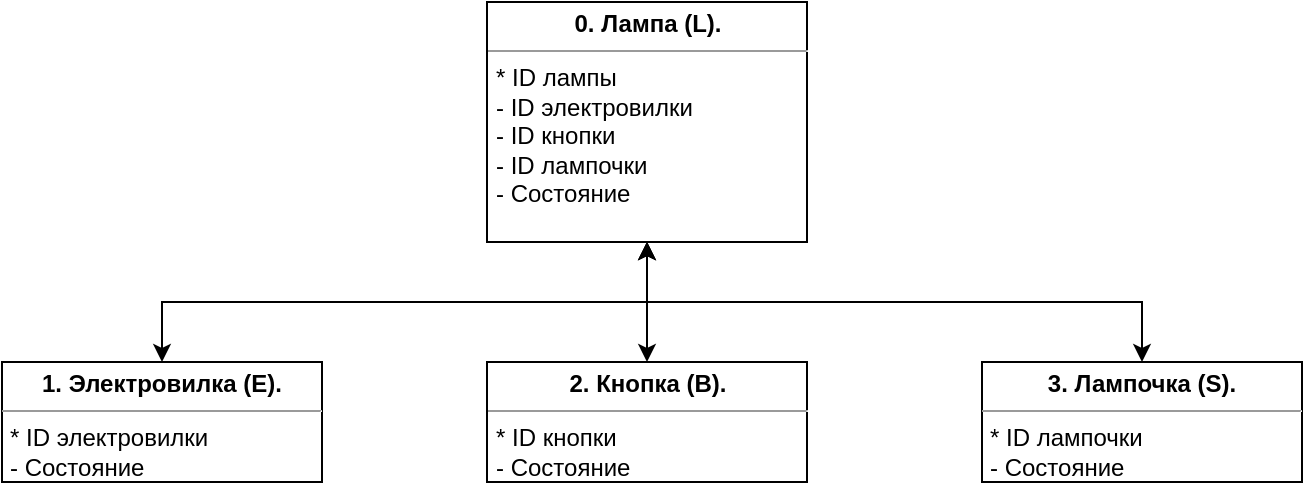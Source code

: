 <mxfile version="21.2.8" type="device" pages="5">
  <diagram id="sDFoyfOJyrTI-MjOWWxI" name="Информационная модель">
    <mxGraphModel dx="584" dy="841" grid="1" gridSize="10" guides="1" tooltips="1" connect="1" arrows="1" fold="1" page="1" pageScale="1" pageWidth="850" pageHeight="1100" math="0" shadow="0">
      <root>
        <mxCell id="0" />
        <mxCell id="1" parent="0" />
        <mxCell id="sJnXEn9WG9yaPq4PCPCh-14" style="edgeStyle=orthogonalEdgeStyle;shape=connector;rounded=0;orthogonalLoop=1;jettySize=auto;html=1;exitX=0.5;exitY=1;exitDx=0;exitDy=0;entryX=0.5;entryY=0;entryDx=0;entryDy=0;labelBackgroundColor=default;strokeColor=default;fontFamily=Helvetica;fontSize=11;fontColor=default;endArrow=classic;startArrow=classic;startFill=1;" parent="1" source="sJnXEn9WG9yaPq4PCPCh-18" target="sJnXEn9WG9yaPq4PCPCh-20" edge="1">
          <mxGeometry relative="1" as="geometry" />
        </mxCell>
        <mxCell id="sJnXEn9WG9yaPq4PCPCh-15" style="edgeStyle=orthogonalEdgeStyle;shape=connector;rounded=0;orthogonalLoop=1;jettySize=auto;html=1;exitX=0.5;exitY=1;exitDx=0;exitDy=0;entryX=0.5;entryY=0;entryDx=0;entryDy=0;labelBackgroundColor=default;strokeColor=default;fontFamily=Helvetica;fontSize=11;fontColor=default;startArrow=classic;startFill=1;endArrow=classic;" parent="1" source="sJnXEn9WG9yaPq4PCPCh-18" target="sJnXEn9WG9yaPq4PCPCh-21" edge="1">
          <mxGeometry relative="1" as="geometry" />
        </mxCell>
        <mxCell id="sJnXEn9WG9yaPq4PCPCh-17" style="edgeStyle=orthogonalEdgeStyle;shape=connector;rounded=0;orthogonalLoop=1;jettySize=auto;html=1;exitX=0.5;exitY=1;exitDx=0;exitDy=0;entryX=0.5;entryY=0;entryDx=0;entryDy=0;labelBackgroundColor=default;strokeColor=default;fontFamily=Helvetica;fontSize=11;fontColor=default;startArrow=classic;startFill=1;endArrow=classic;" parent="1" source="sJnXEn9WG9yaPq4PCPCh-18" target="sJnXEn9WG9yaPq4PCPCh-19" edge="1">
          <mxGeometry relative="1" as="geometry" />
        </mxCell>
        <mxCell id="sJnXEn9WG9yaPq4PCPCh-18" value="&lt;p style=&quot;margin:0px;margin-top:4px;text-align:center;&quot;&gt;&lt;b&gt;0. Лампа (L).&lt;/b&gt;&lt;/p&gt;&lt;hr size=&quot;1&quot;&gt;&lt;p style=&quot;margin:0px;margin-left:4px;&quot;&gt;* ID лампы&lt;/p&gt;&lt;p style=&quot;margin:0px;margin-left:4px;&quot;&gt;- ID электровилки&lt;/p&gt;&lt;p style=&quot;margin:0px;margin-left:4px;&quot;&gt;- ID кнопки&lt;/p&gt;&lt;p style=&quot;margin:0px;margin-left:4px;&quot;&gt;- ID лампочки&lt;/p&gt;&lt;p style=&quot;margin:0px;margin-left:4px;&quot;&gt;- Состояние&lt;/p&gt;" style="verticalAlign=top;align=left;overflow=fill;fontSize=12;fontFamily=Helvetica;html=1;whiteSpace=wrap;fontColor=default;" parent="1" vertex="1">
          <mxGeometry x="1452.5" y="250" width="160" height="120" as="geometry" />
        </mxCell>
        <mxCell id="sJnXEn9WG9yaPq4PCPCh-19" value="&lt;p style=&quot;margin:0px;margin-top:4px;text-align:center;&quot;&gt;&lt;b&gt;1. Электровилка (E).&lt;/b&gt;&lt;/p&gt;&lt;hr size=&quot;1&quot;&gt;&lt;p style=&quot;margin:0px;margin-left:4px;&quot;&gt;* ID электровилки&lt;/p&gt;&lt;p style=&quot;margin:0px;margin-left:4px;&quot;&gt;- Состояние&lt;/p&gt;" style="verticalAlign=top;align=left;overflow=fill;fontSize=12;fontFamily=Helvetica;html=1;whiteSpace=wrap;fontColor=default;" parent="1" vertex="1">
          <mxGeometry x="1210" y="430" width="160" height="60" as="geometry" />
        </mxCell>
        <mxCell id="sJnXEn9WG9yaPq4PCPCh-20" value="&lt;p style=&quot;margin:0px;margin-top:4px;text-align:center;&quot;&gt;&lt;b&gt;2. Кнопка (B).&lt;/b&gt;&lt;/p&gt;&lt;hr size=&quot;1&quot;&gt;&lt;p style=&quot;margin:0px;margin-left:4px;&quot;&gt;* ID кнопки&lt;/p&gt;&lt;p style=&quot;margin:0px;margin-left:4px;&quot;&gt;- Состояние&lt;/p&gt;" style="verticalAlign=top;align=left;overflow=fill;fontSize=12;fontFamily=Helvetica;html=1;whiteSpace=wrap;fontColor=default;" parent="1" vertex="1">
          <mxGeometry x="1452.5" y="430" width="160" height="60" as="geometry" />
        </mxCell>
        <mxCell id="sJnXEn9WG9yaPq4PCPCh-21" value="&lt;p style=&quot;margin:0px;margin-top:4px;text-align:center;&quot;&gt;&lt;b&gt;3. Лампочка (S).&lt;/b&gt;&lt;/p&gt;&lt;hr size=&quot;1&quot;&gt;&lt;p style=&quot;margin:0px;margin-left:4px;&quot;&gt;* ID лампочки&lt;/p&gt;&lt;p style=&quot;margin:0px;margin-left:4px;&quot;&gt;- Состояние&lt;/p&gt;" style="verticalAlign=top;align=left;overflow=fill;fontSize=12;fontFamily=Helvetica;html=1;whiteSpace=wrap;fontColor=default;" parent="1" vertex="1">
          <mxGeometry x="1700" y="430" width="160" height="60" as="geometry" />
        </mxCell>
      </root>
    </mxGraphModel>
  </diagram>
  <diagram id="qC4dfK_2043O8QppnXGW" name="ДПС и ТПС">
    <mxGraphModel dx="1434" dy="1941" grid="1" gridSize="10" guides="1" tooltips="1" connect="1" arrows="1" fold="1" page="1" pageScale="1" pageWidth="850" pageHeight="1100" math="0" shadow="0">
      <root>
        <mxCell id="0" />
        <mxCell id="1" parent="0" />
        <mxCell id="lz2qSmeGSeLmwXa98dUp-6" style="edgeStyle=orthogonalEdgeStyle;shape=connector;rounded=0;orthogonalLoop=1;jettySize=auto;html=1;exitX=0.75;exitY=1;exitDx=0;exitDy=0;entryX=0.75;entryY=0;entryDx=0;entryDy=0;labelBackgroundColor=default;strokeColor=default;fontFamily=Helvetica;fontSize=11;fontColor=default;startArrow=none;startFill=0;endArrow=classic;" parent="1" source="lz2qSmeGSeLmwXa98dUp-7" target="lz2qSmeGSeLmwXa98dUp-9" edge="1">
          <mxGeometry relative="1" as="geometry" />
        </mxCell>
        <mxCell id="lz2qSmeGSeLmwXa98dUp-7" value="&lt;p style=&quot;margin:0px;margin-top:4px;text-align:center;&quot;&gt;0. Выкл&lt;/p&gt;" style="verticalAlign=top;align=left;overflow=fill;fontSize=12;fontFamily=Helvetica;html=1;whiteSpace=wrap;fontColor=default;" parent="1" vertex="1">
          <mxGeometry x="870" y="145" width="170" height="30" as="geometry" />
        </mxCell>
        <mxCell id="lz2qSmeGSeLmwXa98dUp-8" style="edgeStyle=orthogonalEdgeStyle;shape=connector;rounded=0;orthogonalLoop=1;jettySize=auto;html=1;exitX=0.25;exitY=0;exitDx=0;exitDy=0;entryX=0.25;entryY=1;entryDx=0;entryDy=0;labelBackgroundColor=default;strokeColor=default;fontFamily=Helvetica;fontSize=11;fontColor=default;startArrow=none;startFill=0;endArrow=classic;" parent="1" source="lz2qSmeGSeLmwXa98dUp-9" target="lz2qSmeGSeLmwXa98dUp-7" edge="1">
          <mxGeometry relative="1" as="geometry" />
        </mxCell>
        <mxCell id="lz2qSmeGSeLmwXa98dUp-9" value="&lt;p style=&quot;margin:0px;margin-top:4px;text-align:center;&quot;&gt;1. Вкл&lt;/p&gt;" style="verticalAlign=top;align=left;overflow=fill;fontSize=12;fontFamily=Helvetica;html=1;whiteSpace=wrap;fontColor=default;" parent="1" vertex="1">
          <mxGeometry x="870" y="235" width="170" height="30" as="geometry" />
        </mxCell>
        <mxCell id="lz2qSmeGSeLmwXa98dUp-10" value="B0" style="text;html=1;align=center;verticalAlign=middle;resizable=0;points=[];autosize=1;strokeColor=none;fillColor=none;fontSize=11;fontFamily=Helvetica;fontColor=default;" parent="1" vertex="1">
          <mxGeometry x="990" y="193" width="40" height="30" as="geometry" />
        </mxCell>
        <mxCell id="lz2qSmeGSeLmwXa98dUp-11" value="B1" style="text;html=1;align=center;verticalAlign=middle;resizable=0;points=[];autosize=1;strokeColor=none;fillColor=none;fontSize=11;fontFamily=Helvetica;fontColor=default;" parent="1" vertex="1">
          <mxGeometry x="880" y="193" width="40" height="30" as="geometry" />
        </mxCell>
        <mxCell id="lz2qSmeGSeLmwXa98dUp-12" value="&lt;font style=&quot;font-size: 18px;&quot;&gt;&lt;b&gt;Кнопка&lt;/b&gt;&lt;/font&gt;" style="text;html=1;align=center;verticalAlign=middle;resizable=0;points=[];autosize=1;strokeColor=none;fillColor=none;fontSize=11;fontFamily=Helvetica;fontColor=default;" parent="1" vertex="1">
          <mxGeometry x="915" y="90" width="90" height="40" as="geometry" />
        </mxCell>
        <mxCell id="L9NqmciN0VtzsGzeVAt5-1" style="edgeStyle=orthogonalEdgeStyle;shape=connector;rounded=0;orthogonalLoop=1;jettySize=auto;html=1;exitX=0.75;exitY=1;exitDx=0;exitDy=0;entryX=0.75;entryY=0;entryDx=0;entryDy=0;labelBackgroundColor=default;strokeColor=default;fontFamily=Helvetica;fontSize=11;fontColor=default;startArrow=none;startFill=0;endArrow=classic;" parent="1" source="L9NqmciN0VtzsGzeVAt5-2" target="L9NqmciN0VtzsGzeVAt5-4" edge="1">
          <mxGeometry relative="1" as="geometry" />
        </mxCell>
        <mxCell id="L9NqmciN0VtzsGzeVAt5-2" value="&lt;p style=&quot;margin:0px;margin-top:4px;text-align:center;&quot;&gt;0. Не в розетке&lt;/p&gt;" style="verticalAlign=top;align=left;overflow=fill;fontSize=12;fontFamily=Helvetica;html=1;whiteSpace=wrap;fontColor=default;" parent="1" vertex="1">
          <mxGeometry x="870" y="-145" width="170" height="30" as="geometry" />
        </mxCell>
        <mxCell id="L9NqmciN0VtzsGzeVAt5-3" style="edgeStyle=orthogonalEdgeStyle;shape=connector;rounded=0;orthogonalLoop=1;jettySize=auto;html=1;exitX=0.25;exitY=0;exitDx=0;exitDy=0;entryX=0.25;entryY=1;entryDx=0;entryDy=0;labelBackgroundColor=default;strokeColor=default;fontFamily=Helvetica;fontSize=11;fontColor=default;startArrow=none;startFill=0;endArrow=classic;" parent="1" source="L9NqmciN0VtzsGzeVAt5-4" target="L9NqmciN0VtzsGzeVAt5-2" edge="1">
          <mxGeometry relative="1" as="geometry" />
        </mxCell>
        <mxCell id="L9NqmciN0VtzsGzeVAt5-4" value="&lt;p style=&quot;margin:0px;margin-top:4px;text-align:center;&quot;&gt;1. В розетке&lt;/p&gt;" style="verticalAlign=top;align=left;overflow=fill;fontSize=12;fontFamily=Helvetica;html=1;whiteSpace=wrap;fontColor=default;" parent="1" vertex="1">
          <mxGeometry x="870" y="-55" width="170" height="30" as="geometry" />
        </mxCell>
        <mxCell id="L9NqmciN0VtzsGzeVAt5-5" value="E0" style="text;html=1;align=center;verticalAlign=middle;resizable=0;points=[];autosize=1;strokeColor=none;fillColor=none;fontSize=11;fontFamily=Helvetica;fontColor=default;" parent="1" vertex="1">
          <mxGeometry x="995" y="-97" width="40" height="30" as="geometry" />
        </mxCell>
        <mxCell id="L9NqmciN0VtzsGzeVAt5-6" value="E1" style="text;html=1;align=center;verticalAlign=middle;resizable=0;points=[];autosize=1;strokeColor=none;fillColor=none;fontSize=11;fontFamily=Helvetica;fontColor=default;" parent="1" vertex="1">
          <mxGeometry x="880" y="-97" width="40" height="30" as="geometry" />
        </mxCell>
        <mxCell id="L9NqmciN0VtzsGzeVAt5-7" value="&lt;font style=&quot;font-size: 18px;&quot;&gt;&lt;b&gt;Электровилка&lt;/b&gt;&lt;/font&gt;" style="text;html=1;align=center;verticalAlign=middle;resizable=0;points=[];autosize=1;strokeColor=none;fillColor=none;fontSize=11;fontFamily=Helvetica;fontColor=default;" parent="1" vertex="1">
          <mxGeometry x="885" y="-200" width="150" height="40" as="geometry" />
        </mxCell>
        <mxCell id="L9NqmciN0VtzsGzeVAt5-8" style="edgeStyle=orthogonalEdgeStyle;shape=connector;rounded=0;orthogonalLoop=1;jettySize=auto;html=1;exitX=0.75;exitY=1;exitDx=0;exitDy=0;entryX=0.75;entryY=0;entryDx=0;entryDy=0;labelBackgroundColor=default;strokeColor=default;fontFamily=Helvetica;fontSize=11;fontColor=default;startArrow=none;startFill=0;endArrow=classic;" parent="1" source="L9NqmciN0VtzsGzeVAt5-9" target="L9NqmciN0VtzsGzeVAt5-11" edge="1">
          <mxGeometry relative="1" as="geometry" />
        </mxCell>
        <mxCell id="L9NqmciN0VtzsGzeVAt5-9" value="&lt;p style=&quot;margin:0px;margin-top:4px;text-align:center;&quot;&gt;0. Выкл&lt;/p&gt;" style="verticalAlign=top;align=left;overflow=fill;fontSize=12;fontFamily=Helvetica;html=1;whiteSpace=wrap;fontColor=default;" parent="1" vertex="1">
          <mxGeometry x="870" y="415" width="170" height="30" as="geometry" />
        </mxCell>
        <mxCell id="L9NqmciN0VtzsGzeVAt5-10" style="edgeStyle=orthogonalEdgeStyle;shape=connector;rounded=0;orthogonalLoop=1;jettySize=auto;html=1;exitX=0.25;exitY=0;exitDx=0;exitDy=0;entryX=0.25;entryY=1;entryDx=0;entryDy=0;labelBackgroundColor=default;strokeColor=default;fontFamily=Helvetica;fontSize=11;fontColor=default;startArrow=none;startFill=0;endArrow=classic;" parent="1" source="L9NqmciN0VtzsGzeVAt5-11" target="L9NqmciN0VtzsGzeVAt5-9" edge="1">
          <mxGeometry relative="1" as="geometry" />
        </mxCell>
        <mxCell id="L9NqmciN0VtzsGzeVAt5-11" value="&lt;p style=&quot;margin:0px;margin-top:4px;text-align:center;&quot;&gt;1. Вкл&lt;/p&gt;" style="verticalAlign=top;align=left;overflow=fill;fontSize=12;fontFamily=Helvetica;html=1;whiteSpace=wrap;fontColor=default;" parent="1" vertex="1">
          <mxGeometry x="870" y="505" width="170" height="30" as="geometry" />
        </mxCell>
        <mxCell id="L9NqmciN0VtzsGzeVAt5-12" value="S0" style="text;html=1;align=center;verticalAlign=middle;resizable=0;points=[];autosize=1;strokeColor=none;fillColor=none;fontSize=11;fontFamily=Helvetica;fontColor=default;" parent="1" vertex="1">
          <mxGeometry x="990" y="463" width="40" height="30" as="geometry" />
        </mxCell>
        <mxCell id="L9NqmciN0VtzsGzeVAt5-13" value="S1" style="text;html=1;align=center;verticalAlign=middle;resizable=0;points=[];autosize=1;strokeColor=none;fillColor=none;fontSize=11;fontFamily=Helvetica;fontColor=default;" parent="1" vertex="1">
          <mxGeometry x="880" y="463" width="40" height="30" as="geometry" />
        </mxCell>
        <mxCell id="L9NqmciN0VtzsGzeVAt5-14" value="&lt;font style=&quot;font-size: 18px;&quot;&gt;&lt;b&gt;Лампочка&lt;/b&gt;&lt;/font&gt;" style="text;html=1;align=center;verticalAlign=middle;resizable=0;points=[];autosize=1;strokeColor=none;fillColor=none;fontSize=11;fontFamily=Helvetica;fontColor=default;" parent="1" vertex="1">
          <mxGeometry x="905" y="360" width="110" height="40" as="geometry" />
        </mxCell>
        <mxCell id="L9NqmciN0VtzsGzeVAt5-19" style="edgeStyle=orthogonalEdgeStyle;shape=connector;rounded=0;orthogonalLoop=1;jettySize=auto;html=1;exitX=1;exitY=0.25;exitDx=0;exitDy=0;entryX=0;entryY=0.25;entryDx=0;entryDy=0;labelBackgroundColor=default;strokeColor=default;fontFamily=Helvetica;fontSize=11;fontColor=default;startArrow=none;startFill=0;endArrow=classic;" parent="1" source="L9NqmciN0VtzsGzeVAt5-15" target="L9NqmciN0VtzsGzeVAt5-17" edge="1">
          <mxGeometry relative="1" as="geometry" />
        </mxCell>
        <mxCell id="L9NqmciN0VtzsGzeVAt5-15" value="&lt;p style=&quot;margin:0px;margin-top:4px;text-align:center;&quot;&gt;0. Нет питания&lt;/p&gt;" style="verticalAlign=top;align=left;overflow=fill;fontSize=12;fontFamily=Helvetica;html=1;whiteSpace=wrap;fontColor=default;" parent="1" vertex="1">
          <mxGeometry x="720" y="-470" width="170" height="30" as="geometry" />
        </mxCell>
        <mxCell id="L9NqmciN0VtzsGzeVAt5-20" style="edgeStyle=orthogonalEdgeStyle;shape=connector;rounded=0;orthogonalLoop=1;jettySize=auto;html=1;exitX=0;exitY=0.75;exitDx=0;exitDy=0;entryX=1;entryY=0.75;entryDx=0;entryDy=0;labelBackgroundColor=default;strokeColor=default;fontFamily=Helvetica;fontSize=11;fontColor=default;startArrow=none;startFill=0;endArrow=classic;" parent="1" source="L9NqmciN0VtzsGzeVAt5-17" target="L9NqmciN0VtzsGzeVAt5-15" edge="1">
          <mxGeometry relative="1" as="geometry" />
        </mxCell>
        <mxCell id="L9NqmciN0VtzsGzeVAt5-26" style="edgeStyle=orthogonalEdgeStyle;shape=connector;rounded=0;orthogonalLoop=1;jettySize=auto;html=1;exitX=0.25;exitY=1;exitDx=0;exitDy=0;entryX=1;entryY=0.25;entryDx=0;entryDy=0;labelBackgroundColor=default;strokeColor=default;fontFamily=Helvetica;fontSize=11;fontColor=default;startArrow=none;startFill=0;endArrow=classic;" parent="1" source="L9NqmciN0VtzsGzeVAt5-17" target="L9NqmciN0VtzsGzeVAt5-18" edge="1">
          <mxGeometry relative="1" as="geometry" />
        </mxCell>
        <mxCell id="L9NqmciN0VtzsGzeVAt5-17" value="&lt;p style=&quot;margin:0px;margin-top:4px;text-align:center;&quot;&gt;1. Выкл&lt;/p&gt;" style="verticalAlign=top;align=left;overflow=fill;fontSize=12;fontFamily=Helvetica;html=1;whiteSpace=wrap;fontColor=default;" parent="1" vertex="1">
          <mxGeometry x="1020" y="-470" width="170" height="30" as="geometry" />
        </mxCell>
        <mxCell id="L9NqmciN0VtzsGzeVAt5-24" style="edgeStyle=orthogonalEdgeStyle;shape=connector;rounded=0;orthogonalLoop=1;jettySize=auto;html=1;exitX=1;exitY=0.75;exitDx=0;exitDy=0;entryX=0.75;entryY=1;entryDx=0;entryDy=0;labelBackgroundColor=default;strokeColor=default;fontFamily=Helvetica;fontSize=11;fontColor=default;startArrow=none;startFill=0;endArrow=classic;" parent="1" source="L9NqmciN0VtzsGzeVAt5-18" target="L9NqmciN0VtzsGzeVAt5-17" edge="1">
          <mxGeometry relative="1" as="geometry" />
        </mxCell>
        <mxCell id="_MEnbfuxy5EVC3vhDRRY-1" style="edgeStyle=orthogonalEdgeStyle;shape=connector;rounded=0;orthogonalLoop=1;jettySize=auto;html=1;exitX=0;exitY=0.25;exitDx=0;exitDy=0;entryX=0.75;entryY=1;entryDx=0;entryDy=0;labelBackgroundColor=default;strokeColor=default;fontFamily=Helvetica;fontSize=11;fontColor=default;startArrow=none;startFill=0;endArrow=classic;" parent="1" source="L9NqmciN0VtzsGzeVAt5-18" target="L9NqmciN0VtzsGzeVAt5-15" edge="1">
          <mxGeometry relative="1" as="geometry" />
        </mxCell>
        <mxCell id="L9NqmciN0VtzsGzeVAt5-18" value="&lt;p style=&quot;margin:0px;margin-top:4px;text-align:center;&quot;&gt;2. Вкл&lt;/p&gt;" style="verticalAlign=top;align=left;overflow=fill;fontSize=12;fontFamily=Helvetica;html=1;whiteSpace=wrap;fontColor=default;" parent="1" vertex="1">
          <mxGeometry x="870" y="-360" width="170" height="30" as="geometry" />
        </mxCell>
        <mxCell id="L9NqmciN0VtzsGzeVAt5-27" value="L0" style="text;html=1;align=center;verticalAlign=middle;resizable=0;points=[];autosize=1;strokeColor=none;fillColor=none;fontSize=11;fontFamily=Helvetica;fontColor=default;" parent="1" vertex="1">
          <mxGeometry x="935" y="-490" width="40" height="30" as="geometry" />
        </mxCell>
        <mxCell id="s8f43HLgBK5v5ihVHQQA-2" value="L2" style="text;html=1;align=center;verticalAlign=middle;resizable=0;points=[];autosize=1;strokeColor=none;fillColor=none;fontSize=11;fontFamily=Helvetica;fontColor=default;" parent="1" vertex="1">
          <mxGeometry x="1150" y="-400" width="40" height="30" as="geometry" />
        </mxCell>
        <mxCell id="s8f43HLgBK5v5ihVHQQA-3" value="L1" style="text;html=1;align=center;verticalAlign=middle;resizable=0;points=[];autosize=1;strokeColor=none;fillColor=none;fontSize=11;fontFamily=Helvetica;fontColor=default;" parent="1" vertex="1">
          <mxGeometry x="1030" y="-400" width="40" height="30" as="geometry" />
        </mxCell>
        <mxCell id="s8f43HLgBK5v5ihVHQQA-4" value="L3" style="text;html=1;align=center;verticalAlign=middle;resizable=0;points=[];autosize=1;strokeColor=none;fillColor=none;fontSize=11;fontFamily=Helvetica;fontColor=default;" parent="1" vertex="1">
          <mxGeometry x="935" y="-450" width="40" height="30" as="geometry" />
        </mxCell>
        <mxCell id="s8f43HLgBK5v5ihVHQQA-5" value="L3" style="text;html=1;align=center;verticalAlign=middle;resizable=0;points=[];autosize=1;strokeColor=none;fillColor=none;fontSize=11;fontFamily=Helvetica;fontColor=default;" parent="1" vertex="1">
          <mxGeometry x="850" y="-410" width="40" height="30" as="geometry" />
        </mxCell>
        <mxCell id="s8f43HLgBK5v5ihVHQQA-6" value="&lt;span style=&quot;font-size: 18px;&quot;&gt;&lt;b&gt;Лампа&lt;/b&gt;&lt;/span&gt;" style="text;html=1;align=center;verticalAlign=middle;resizable=0;points=[];autosize=1;strokeColor=none;fillColor=none;fontSize=11;fontFamily=Helvetica;fontColor=default;" parent="1" vertex="1">
          <mxGeometry x="915" y="-550" width="80" height="40" as="geometry" />
        </mxCell>
        <mxCell id="l_HVVLoDR4CC5miNpy-p-2" value="L0 - Включение вилки в розетку.&lt;br&gt;L1 - Включение кнопки.&lt;br&gt;L2 - Выключение кнопки.&lt;br&gt;L3 - Извлечение вилки из розетки." style="text;html=1;align=left;verticalAlign=middle;resizable=0;points=[];autosize=1;strokeColor=none;fillColor=none;" parent="1" vertex="1">
          <mxGeometry x="1220" y="-440" width="210" height="70" as="geometry" />
        </mxCell>
        <mxCell id="l_HVVLoDR4CC5miNpy-p-3" value="E0 - Включение вилки в розетку.&lt;br&gt;E1 - Извлечение вилки из розетки." style="text;html=1;align=left;verticalAlign=middle;resizable=0;points=[];autosize=1;strokeColor=none;fillColor=none;" parent="1" vertex="1">
          <mxGeometry x="1080" y="-110" width="220" height="40" as="geometry" />
        </mxCell>
        <mxCell id="l_HVVLoDR4CC5miNpy-p-4" value="B0 - Включение кнопки.&lt;br&gt;B1 - Выключение кнопки." style="text;html=1;align=left;verticalAlign=middle;resizable=0;points=[];autosize=1;strokeColor=none;fillColor=none;" parent="1" vertex="1">
          <mxGeometry x="1070" y="180" width="160" height="40" as="geometry" />
        </mxCell>
        <mxCell id="l_HVVLoDR4CC5miNpy-p-5" value="S0 - Включение лампочки.&lt;br&gt;S1 - Выключение лампочки." style="text;html=1;align=left;verticalAlign=middle;resizable=0;points=[];autosize=1;strokeColor=none;fillColor=none;" parent="1" vertex="1">
          <mxGeometry x="1070" y="445" width="180" height="40" as="geometry" />
        </mxCell>
        <mxCell id="l_HVVLoDR4CC5miNpy-p-6" value="" style="shape=table;startSize=0;container=1;collapsible=0;childLayout=tableLayout;fontSize=16;" parent="1" vertex="1">
          <mxGeometry x="1310" y="-160" width="180" height="120" as="geometry" />
        </mxCell>
        <mxCell id="l_HVVLoDR4CC5miNpy-p-7" value="" style="shape=tableRow;horizontal=0;startSize=0;swimlaneHead=0;swimlaneBody=0;strokeColor=inherit;top=0;left=0;bottom=0;right=0;collapsible=0;dropTarget=0;fillColor=none;points=[[0,0.5],[1,0.5]];portConstraint=eastwest;fontSize=16;" parent="l_HVVLoDR4CC5miNpy-p-6" vertex="1">
          <mxGeometry width="180" height="40" as="geometry" />
        </mxCell>
        <mxCell id="l_HVVLoDR4CC5miNpy-p-8" value="" style="shape=partialRectangle;html=1;whiteSpace=wrap;connectable=0;strokeColor=inherit;overflow=hidden;fillColor=none;top=0;left=0;bottom=0;right=0;pointerEvents=1;fontSize=16;" parent="l_HVVLoDR4CC5miNpy-p-7" vertex="1">
          <mxGeometry width="60" height="40" as="geometry">
            <mxRectangle width="60" height="40" as="alternateBounds" />
          </mxGeometry>
        </mxCell>
        <mxCell id="l_HVVLoDR4CC5miNpy-p-9" value="E0" style="shape=partialRectangle;html=1;whiteSpace=wrap;connectable=0;strokeColor=inherit;overflow=hidden;fillColor=none;top=0;left=0;bottom=0;right=0;pointerEvents=1;fontSize=16;" parent="l_HVVLoDR4CC5miNpy-p-7" vertex="1">
          <mxGeometry x="60" width="60" height="40" as="geometry">
            <mxRectangle width="60" height="40" as="alternateBounds" />
          </mxGeometry>
        </mxCell>
        <mxCell id="l_HVVLoDR4CC5miNpy-p-10" value="E1" style="shape=partialRectangle;html=1;whiteSpace=wrap;connectable=0;strokeColor=inherit;overflow=hidden;fillColor=none;top=0;left=0;bottom=0;right=0;pointerEvents=1;fontSize=16;" parent="l_HVVLoDR4CC5miNpy-p-7" vertex="1">
          <mxGeometry x="120" width="60" height="40" as="geometry">
            <mxRectangle width="60" height="40" as="alternateBounds" />
          </mxGeometry>
        </mxCell>
        <mxCell id="l_HVVLoDR4CC5miNpy-p-11" value="" style="shape=tableRow;horizontal=0;startSize=0;swimlaneHead=0;swimlaneBody=0;strokeColor=inherit;top=0;left=0;bottom=0;right=0;collapsible=0;dropTarget=0;fillColor=none;points=[[0,0.5],[1,0.5]];portConstraint=eastwest;fontSize=16;" parent="l_HVVLoDR4CC5miNpy-p-6" vertex="1">
          <mxGeometry y="40" width="180" height="40" as="geometry" />
        </mxCell>
        <mxCell id="l_HVVLoDR4CC5miNpy-p-12" value="0" style="shape=partialRectangle;html=1;whiteSpace=wrap;connectable=0;strokeColor=inherit;overflow=hidden;fillColor=none;top=0;left=0;bottom=0;right=0;pointerEvents=1;fontSize=16;" parent="l_HVVLoDR4CC5miNpy-p-11" vertex="1">
          <mxGeometry width="60" height="40" as="geometry">
            <mxRectangle width="60" height="40" as="alternateBounds" />
          </mxGeometry>
        </mxCell>
        <mxCell id="l_HVVLoDR4CC5miNpy-p-13" value="1" style="shape=partialRectangle;html=1;whiteSpace=wrap;connectable=0;strokeColor=inherit;overflow=hidden;fillColor=none;top=0;left=0;bottom=0;right=0;pointerEvents=1;fontSize=16;" parent="l_HVVLoDR4CC5miNpy-p-11" vertex="1">
          <mxGeometry x="60" width="60" height="40" as="geometry">
            <mxRectangle width="60" height="40" as="alternateBounds" />
          </mxGeometry>
        </mxCell>
        <mxCell id="l_HVVLoDR4CC5miNpy-p-14" value="-" style="shape=partialRectangle;html=1;whiteSpace=wrap;connectable=0;strokeColor=inherit;overflow=hidden;fillColor=none;top=0;left=0;bottom=0;right=0;pointerEvents=1;fontSize=16;" parent="l_HVVLoDR4CC5miNpy-p-11" vertex="1">
          <mxGeometry x="120" width="60" height="40" as="geometry">
            <mxRectangle width="60" height="40" as="alternateBounds" />
          </mxGeometry>
        </mxCell>
        <mxCell id="l_HVVLoDR4CC5miNpy-p-15" value="" style="shape=tableRow;horizontal=0;startSize=0;swimlaneHead=0;swimlaneBody=0;strokeColor=inherit;top=0;left=0;bottom=0;right=0;collapsible=0;dropTarget=0;fillColor=none;points=[[0,0.5],[1,0.5]];portConstraint=eastwest;fontSize=16;" parent="l_HVVLoDR4CC5miNpy-p-6" vertex="1">
          <mxGeometry y="80" width="180" height="40" as="geometry" />
        </mxCell>
        <mxCell id="l_HVVLoDR4CC5miNpy-p-16" value="1" style="shape=partialRectangle;html=1;whiteSpace=wrap;connectable=0;strokeColor=inherit;overflow=hidden;fillColor=none;top=0;left=0;bottom=0;right=0;pointerEvents=1;fontSize=16;" parent="l_HVVLoDR4CC5miNpy-p-15" vertex="1">
          <mxGeometry width="60" height="40" as="geometry">
            <mxRectangle width="60" height="40" as="alternateBounds" />
          </mxGeometry>
        </mxCell>
        <mxCell id="l_HVVLoDR4CC5miNpy-p-17" value="-" style="shape=partialRectangle;html=1;whiteSpace=wrap;connectable=0;strokeColor=inherit;overflow=hidden;fillColor=none;top=0;left=0;bottom=0;right=0;pointerEvents=1;fontSize=16;" parent="l_HVVLoDR4CC5miNpy-p-15" vertex="1">
          <mxGeometry x="60" width="60" height="40" as="geometry">
            <mxRectangle width="60" height="40" as="alternateBounds" />
          </mxGeometry>
        </mxCell>
        <mxCell id="l_HVVLoDR4CC5miNpy-p-18" value="0" style="shape=partialRectangle;html=1;whiteSpace=wrap;connectable=0;strokeColor=inherit;overflow=hidden;fillColor=none;top=0;left=0;bottom=0;right=0;pointerEvents=1;fontSize=16;" parent="l_HVVLoDR4CC5miNpy-p-15" vertex="1">
          <mxGeometry x="120" width="60" height="40" as="geometry">
            <mxRectangle width="60" height="40" as="alternateBounds" />
          </mxGeometry>
        </mxCell>
        <mxCell id="l_HVVLoDR4CC5miNpy-p-49" value="" style="shape=table;startSize=0;container=1;collapsible=0;childLayout=tableLayout;fontSize=16;" parent="1" vertex="1">
          <mxGeometry x="1310" y="140" width="180" height="120" as="geometry" />
        </mxCell>
        <mxCell id="l_HVVLoDR4CC5miNpy-p-50" value="" style="shape=tableRow;horizontal=0;startSize=0;swimlaneHead=0;swimlaneBody=0;strokeColor=inherit;top=0;left=0;bottom=0;right=0;collapsible=0;dropTarget=0;fillColor=none;points=[[0,0.5],[1,0.5]];portConstraint=eastwest;fontSize=16;" parent="l_HVVLoDR4CC5miNpy-p-49" vertex="1">
          <mxGeometry width="180" height="40" as="geometry" />
        </mxCell>
        <mxCell id="l_HVVLoDR4CC5miNpy-p-51" value="" style="shape=partialRectangle;html=1;whiteSpace=wrap;connectable=0;strokeColor=inherit;overflow=hidden;fillColor=none;top=0;left=0;bottom=0;right=0;pointerEvents=1;fontSize=16;" parent="l_HVVLoDR4CC5miNpy-p-50" vertex="1">
          <mxGeometry width="60" height="40" as="geometry">
            <mxRectangle width="60" height="40" as="alternateBounds" />
          </mxGeometry>
        </mxCell>
        <mxCell id="l_HVVLoDR4CC5miNpy-p-52" value="B0" style="shape=partialRectangle;html=1;whiteSpace=wrap;connectable=0;strokeColor=inherit;overflow=hidden;fillColor=none;top=0;left=0;bottom=0;right=0;pointerEvents=1;fontSize=16;" parent="l_HVVLoDR4CC5miNpy-p-50" vertex="1">
          <mxGeometry x="60" width="60" height="40" as="geometry">
            <mxRectangle width="60" height="40" as="alternateBounds" />
          </mxGeometry>
        </mxCell>
        <mxCell id="l_HVVLoDR4CC5miNpy-p-53" value="B1" style="shape=partialRectangle;html=1;whiteSpace=wrap;connectable=0;strokeColor=inherit;overflow=hidden;fillColor=none;top=0;left=0;bottom=0;right=0;pointerEvents=1;fontSize=16;" parent="l_HVVLoDR4CC5miNpy-p-50" vertex="1">
          <mxGeometry x="120" width="60" height="40" as="geometry">
            <mxRectangle width="60" height="40" as="alternateBounds" />
          </mxGeometry>
        </mxCell>
        <mxCell id="l_HVVLoDR4CC5miNpy-p-54" value="" style="shape=tableRow;horizontal=0;startSize=0;swimlaneHead=0;swimlaneBody=0;strokeColor=inherit;top=0;left=0;bottom=0;right=0;collapsible=0;dropTarget=0;fillColor=none;points=[[0,0.5],[1,0.5]];portConstraint=eastwest;fontSize=16;" parent="l_HVVLoDR4CC5miNpy-p-49" vertex="1">
          <mxGeometry y="40" width="180" height="40" as="geometry" />
        </mxCell>
        <mxCell id="l_HVVLoDR4CC5miNpy-p-55" value="0" style="shape=partialRectangle;html=1;whiteSpace=wrap;connectable=0;strokeColor=inherit;overflow=hidden;fillColor=none;top=0;left=0;bottom=0;right=0;pointerEvents=1;fontSize=16;" parent="l_HVVLoDR4CC5miNpy-p-54" vertex="1">
          <mxGeometry width="60" height="40" as="geometry">
            <mxRectangle width="60" height="40" as="alternateBounds" />
          </mxGeometry>
        </mxCell>
        <mxCell id="l_HVVLoDR4CC5miNpy-p-56" value="1" style="shape=partialRectangle;html=1;whiteSpace=wrap;connectable=0;strokeColor=inherit;overflow=hidden;fillColor=none;top=0;left=0;bottom=0;right=0;pointerEvents=1;fontSize=16;" parent="l_HVVLoDR4CC5miNpy-p-54" vertex="1">
          <mxGeometry x="60" width="60" height="40" as="geometry">
            <mxRectangle width="60" height="40" as="alternateBounds" />
          </mxGeometry>
        </mxCell>
        <mxCell id="l_HVVLoDR4CC5miNpy-p-57" value="-" style="shape=partialRectangle;html=1;whiteSpace=wrap;connectable=0;strokeColor=inherit;overflow=hidden;fillColor=none;top=0;left=0;bottom=0;right=0;pointerEvents=1;fontSize=16;" parent="l_HVVLoDR4CC5miNpy-p-54" vertex="1">
          <mxGeometry x="120" width="60" height="40" as="geometry">
            <mxRectangle width="60" height="40" as="alternateBounds" />
          </mxGeometry>
        </mxCell>
        <mxCell id="l_HVVLoDR4CC5miNpy-p-58" value="" style="shape=tableRow;horizontal=0;startSize=0;swimlaneHead=0;swimlaneBody=0;strokeColor=inherit;top=0;left=0;bottom=0;right=0;collapsible=0;dropTarget=0;fillColor=none;points=[[0,0.5],[1,0.5]];portConstraint=eastwest;fontSize=16;" parent="l_HVVLoDR4CC5miNpy-p-49" vertex="1">
          <mxGeometry y="80" width="180" height="40" as="geometry" />
        </mxCell>
        <mxCell id="l_HVVLoDR4CC5miNpy-p-59" value="1" style="shape=partialRectangle;html=1;whiteSpace=wrap;connectable=0;strokeColor=inherit;overflow=hidden;fillColor=none;top=0;left=0;bottom=0;right=0;pointerEvents=1;fontSize=16;" parent="l_HVVLoDR4CC5miNpy-p-58" vertex="1">
          <mxGeometry width="60" height="40" as="geometry">
            <mxRectangle width="60" height="40" as="alternateBounds" />
          </mxGeometry>
        </mxCell>
        <mxCell id="l_HVVLoDR4CC5miNpy-p-60" value="-" style="shape=partialRectangle;html=1;whiteSpace=wrap;connectable=0;strokeColor=inherit;overflow=hidden;fillColor=none;top=0;left=0;bottom=0;right=0;pointerEvents=1;fontSize=16;" parent="l_HVVLoDR4CC5miNpy-p-58" vertex="1">
          <mxGeometry x="60" width="60" height="40" as="geometry">
            <mxRectangle width="60" height="40" as="alternateBounds" />
          </mxGeometry>
        </mxCell>
        <mxCell id="l_HVVLoDR4CC5miNpy-p-61" value="0" style="shape=partialRectangle;html=1;whiteSpace=wrap;connectable=0;strokeColor=inherit;overflow=hidden;fillColor=none;top=0;left=0;bottom=0;right=0;pointerEvents=1;fontSize=16;" parent="l_HVVLoDR4CC5miNpy-p-58" vertex="1">
          <mxGeometry x="120" width="60" height="40" as="geometry">
            <mxRectangle width="60" height="40" as="alternateBounds" />
          </mxGeometry>
        </mxCell>
        <mxCell id="l_HVVLoDR4CC5miNpy-p-62" value="" style="shape=table;startSize=0;container=1;collapsible=0;childLayout=tableLayout;fontSize=16;" parent="1" vertex="1">
          <mxGeometry x="1310" y="405" width="180" height="120" as="geometry" />
        </mxCell>
        <mxCell id="l_HVVLoDR4CC5miNpy-p-63" value="" style="shape=tableRow;horizontal=0;startSize=0;swimlaneHead=0;swimlaneBody=0;strokeColor=inherit;top=0;left=0;bottom=0;right=0;collapsible=0;dropTarget=0;fillColor=none;points=[[0,0.5],[1,0.5]];portConstraint=eastwest;fontSize=16;" parent="l_HVVLoDR4CC5miNpy-p-62" vertex="1">
          <mxGeometry width="180" height="40" as="geometry" />
        </mxCell>
        <mxCell id="l_HVVLoDR4CC5miNpy-p-64" value="" style="shape=partialRectangle;html=1;whiteSpace=wrap;connectable=0;strokeColor=inherit;overflow=hidden;fillColor=none;top=0;left=0;bottom=0;right=0;pointerEvents=1;fontSize=16;" parent="l_HVVLoDR4CC5miNpy-p-63" vertex="1">
          <mxGeometry width="60" height="40" as="geometry">
            <mxRectangle width="60" height="40" as="alternateBounds" />
          </mxGeometry>
        </mxCell>
        <mxCell id="l_HVVLoDR4CC5miNpy-p-65" value="S0" style="shape=partialRectangle;html=1;whiteSpace=wrap;connectable=0;strokeColor=inherit;overflow=hidden;fillColor=none;top=0;left=0;bottom=0;right=0;pointerEvents=1;fontSize=16;" parent="l_HVVLoDR4CC5miNpy-p-63" vertex="1">
          <mxGeometry x="60" width="60" height="40" as="geometry">
            <mxRectangle width="60" height="40" as="alternateBounds" />
          </mxGeometry>
        </mxCell>
        <mxCell id="l_HVVLoDR4CC5miNpy-p-66" value="S1" style="shape=partialRectangle;html=1;whiteSpace=wrap;connectable=0;strokeColor=inherit;overflow=hidden;fillColor=none;top=0;left=0;bottom=0;right=0;pointerEvents=1;fontSize=16;" parent="l_HVVLoDR4CC5miNpy-p-63" vertex="1">
          <mxGeometry x="120" width="60" height="40" as="geometry">
            <mxRectangle width="60" height="40" as="alternateBounds" />
          </mxGeometry>
        </mxCell>
        <mxCell id="l_HVVLoDR4CC5miNpy-p-67" value="" style="shape=tableRow;horizontal=0;startSize=0;swimlaneHead=0;swimlaneBody=0;strokeColor=inherit;top=0;left=0;bottom=0;right=0;collapsible=0;dropTarget=0;fillColor=none;points=[[0,0.5],[1,0.5]];portConstraint=eastwest;fontSize=16;" parent="l_HVVLoDR4CC5miNpy-p-62" vertex="1">
          <mxGeometry y="40" width="180" height="40" as="geometry" />
        </mxCell>
        <mxCell id="l_HVVLoDR4CC5miNpy-p-68" value="0" style="shape=partialRectangle;html=1;whiteSpace=wrap;connectable=0;strokeColor=inherit;overflow=hidden;fillColor=none;top=0;left=0;bottom=0;right=0;pointerEvents=1;fontSize=16;" parent="l_HVVLoDR4CC5miNpy-p-67" vertex="1">
          <mxGeometry width="60" height="40" as="geometry">
            <mxRectangle width="60" height="40" as="alternateBounds" />
          </mxGeometry>
        </mxCell>
        <mxCell id="l_HVVLoDR4CC5miNpy-p-69" value="1" style="shape=partialRectangle;html=1;whiteSpace=wrap;connectable=0;strokeColor=inherit;overflow=hidden;fillColor=none;top=0;left=0;bottom=0;right=0;pointerEvents=1;fontSize=16;" parent="l_HVVLoDR4CC5miNpy-p-67" vertex="1">
          <mxGeometry x="60" width="60" height="40" as="geometry">
            <mxRectangle width="60" height="40" as="alternateBounds" />
          </mxGeometry>
        </mxCell>
        <mxCell id="l_HVVLoDR4CC5miNpy-p-70" value="-" style="shape=partialRectangle;html=1;whiteSpace=wrap;connectable=0;strokeColor=inherit;overflow=hidden;fillColor=none;top=0;left=0;bottom=0;right=0;pointerEvents=1;fontSize=16;" parent="l_HVVLoDR4CC5miNpy-p-67" vertex="1">
          <mxGeometry x="120" width="60" height="40" as="geometry">
            <mxRectangle width="60" height="40" as="alternateBounds" />
          </mxGeometry>
        </mxCell>
        <mxCell id="l_HVVLoDR4CC5miNpy-p-71" value="" style="shape=tableRow;horizontal=0;startSize=0;swimlaneHead=0;swimlaneBody=0;strokeColor=inherit;top=0;left=0;bottom=0;right=0;collapsible=0;dropTarget=0;fillColor=none;points=[[0,0.5],[1,0.5]];portConstraint=eastwest;fontSize=16;" parent="l_HVVLoDR4CC5miNpy-p-62" vertex="1">
          <mxGeometry y="80" width="180" height="40" as="geometry" />
        </mxCell>
        <mxCell id="l_HVVLoDR4CC5miNpy-p-72" value="1" style="shape=partialRectangle;html=1;whiteSpace=wrap;connectable=0;strokeColor=inherit;overflow=hidden;fillColor=none;top=0;left=0;bottom=0;right=0;pointerEvents=1;fontSize=16;" parent="l_HVVLoDR4CC5miNpy-p-71" vertex="1">
          <mxGeometry width="60" height="40" as="geometry">
            <mxRectangle width="60" height="40" as="alternateBounds" />
          </mxGeometry>
        </mxCell>
        <mxCell id="l_HVVLoDR4CC5miNpy-p-73" value="-" style="shape=partialRectangle;html=1;whiteSpace=wrap;connectable=0;strokeColor=inherit;overflow=hidden;fillColor=none;top=0;left=0;bottom=0;right=0;pointerEvents=1;fontSize=16;" parent="l_HVVLoDR4CC5miNpy-p-71" vertex="1">
          <mxGeometry x="60" width="60" height="40" as="geometry">
            <mxRectangle width="60" height="40" as="alternateBounds" />
          </mxGeometry>
        </mxCell>
        <mxCell id="l_HVVLoDR4CC5miNpy-p-74" value="0" style="shape=partialRectangle;html=1;whiteSpace=wrap;connectable=0;strokeColor=inherit;overflow=hidden;fillColor=none;top=0;left=0;bottom=0;right=0;pointerEvents=1;fontSize=16;" parent="l_HVVLoDR4CC5miNpy-p-71" vertex="1">
          <mxGeometry x="120" width="60" height="40" as="geometry">
            <mxRectangle width="60" height="40" as="alternateBounds" />
          </mxGeometry>
        </mxCell>
        <mxCell id="l_HVVLoDR4CC5miNpy-p-75" value="" style="shape=table;startSize=0;container=1;collapsible=0;childLayout=tableLayout;fontSize=16;" parent="1" vertex="1">
          <mxGeometry x="1480" y="-485" width="300" height="160" as="geometry" />
        </mxCell>
        <mxCell id="l_HVVLoDR4CC5miNpy-p-76" value="" style="shape=tableRow;horizontal=0;startSize=0;swimlaneHead=0;swimlaneBody=0;strokeColor=inherit;top=0;left=0;bottom=0;right=0;collapsible=0;dropTarget=0;fillColor=none;points=[[0,0.5],[1,0.5]];portConstraint=eastwest;fontSize=16;" parent="l_HVVLoDR4CC5miNpy-p-75" vertex="1">
          <mxGeometry width="300" height="40" as="geometry" />
        </mxCell>
        <mxCell id="l_HVVLoDR4CC5miNpy-p-77" value="" style="shape=partialRectangle;html=1;whiteSpace=wrap;connectable=0;strokeColor=inherit;overflow=hidden;fillColor=none;top=0;left=0;bottom=0;right=0;pointerEvents=1;fontSize=16;" parent="l_HVVLoDR4CC5miNpy-p-76" vertex="1">
          <mxGeometry width="60" height="40" as="geometry">
            <mxRectangle width="60" height="40" as="alternateBounds" />
          </mxGeometry>
        </mxCell>
        <mxCell id="l_HVVLoDR4CC5miNpy-p-78" value="L0" style="shape=partialRectangle;html=1;whiteSpace=wrap;connectable=0;strokeColor=inherit;overflow=hidden;fillColor=none;top=0;left=0;bottom=0;right=0;pointerEvents=1;fontSize=16;" parent="l_HVVLoDR4CC5miNpy-p-76" vertex="1">
          <mxGeometry x="60" width="60" height="40" as="geometry">
            <mxRectangle width="60" height="40" as="alternateBounds" />
          </mxGeometry>
        </mxCell>
        <mxCell id="l_HVVLoDR4CC5miNpy-p-104" value="L1" style="shape=partialRectangle;html=1;whiteSpace=wrap;connectable=0;strokeColor=inherit;overflow=hidden;fillColor=none;top=0;left=0;bottom=0;right=0;pointerEvents=1;fontSize=16;" parent="l_HVVLoDR4CC5miNpy-p-76" vertex="1">
          <mxGeometry x="120" width="60" height="40" as="geometry">
            <mxRectangle width="60" height="40" as="alternateBounds" />
          </mxGeometry>
        </mxCell>
        <mxCell id="l_HVVLoDR4CC5miNpy-p-108" value="L2" style="shape=partialRectangle;html=1;whiteSpace=wrap;connectable=0;strokeColor=inherit;overflow=hidden;fillColor=none;top=0;left=0;bottom=0;right=0;pointerEvents=1;fontSize=16;" parent="l_HVVLoDR4CC5miNpy-p-76" vertex="1">
          <mxGeometry x="180" width="60" height="40" as="geometry">
            <mxRectangle width="60" height="40" as="alternateBounds" />
          </mxGeometry>
        </mxCell>
        <mxCell id="l_HVVLoDR4CC5miNpy-p-79" value="L3" style="shape=partialRectangle;html=1;whiteSpace=wrap;connectable=0;strokeColor=inherit;overflow=hidden;fillColor=none;top=0;left=0;bottom=0;right=0;pointerEvents=1;fontSize=16;" parent="l_HVVLoDR4CC5miNpy-p-76" vertex="1">
          <mxGeometry x="240" width="60" height="40" as="geometry">
            <mxRectangle width="60" height="40" as="alternateBounds" />
          </mxGeometry>
        </mxCell>
        <mxCell id="l_HVVLoDR4CC5miNpy-p-80" value="" style="shape=tableRow;horizontal=0;startSize=0;swimlaneHead=0;swimlaneBody=0;strokeColor=inherit;top=0;left=0;bottom=0;right=0;collapsible=0;dropTarget=0;fillColor=none;points=[[0,0.5],[1,0.5]];portConstraint=eastwest;fontSize=16;" parent="l_HVVLoDR4CC5miNpy-p-75" vertex="1">
          <mxGeometry y="40" width="300" height="40" as="geometry" />
        </mxCell>
        <mxCell id="l_HVVLoDR4CC5miNpy-p-81" value="0" style="shape=partialRectangle;html=1;whiteSpace=wrap;connectable=0;strokeColor=inherit;overflow=hidden;fillColor=none;top=0;left=0;bottom=0;right=0;pointerEvents=1;fontSize=16;" parent="l_HVVLoDR4CC5miNpy-p-80" vertex="1">
          <mxGeometry width="60" height="40" as="geometry">
            <mxRectangle width="60" height="40" as="alternateBounds" />
          </mxGeometry>
        </mxCell>
        <mxCell id="l_HVVLoDR4CC5miNpy-p-82" value="1" style="shape=partialRectangle;html=1;whiteSpace=wrap;connectable=0;strokeColor=inherit;overflow=hidden;fillColor=none;top=0;left=0;bottom=0;right=0;pointerEvents=1;fontSize=16;" parent="l_HVVLoDR4CC5miNpy-p-80" vertex="1">
          <mxGeometry x="60" width="60" height="40" as="geometry">
            <mxRectangle width="60" height="40" as="alternateBounds" />
          </mxGeometry>
        </mxCell>
        <mxCell id="l_HVVLoDR4CC5miNpy-p-105" value="-" style="shape=partialRectangle;html=1;whiteSpace=wrap;connectable=0;strokeColor=inherit;overflow=hidden;fillColor=none;top=0;left=0;bottom=0;right=0;pointerEvents=1;fontSize=16;" parent="l_HVVLoDR4CC5miNpy-p-80" vertex="1">
          <mxGeometry x="120" width="60" height="40" as="geometry">
            <mxRectangle width="60" height="40" as="alternateBounds" />
          </mxGeometry>
        </mxCell>
        <mxCell id="l_HVVLoDR4CC5miNpy-p-109" value="-" style="shape=partialRectangle;html=1;whiteSpace=wrap;connectable=0;strokeColor=inherit;overflow=hidden;fillColor=none;top=0;left=0;bottom=0;right=0;pointerEvents=1;fontSize=16;" parent="l_HVVLoDR4CC5miNpy-p-80" vertex="1">
          <mxGeometry x="180" width="60" height="40" as="geometry">
            <mxRectangle width="60" height="40" as="alternateBounds" />
          </mxGeometry>
        </mxCell>
        <mxCell id="l_HVVLoDR4CC5miNpy-p-83" value="-" style="shape=partialRectangle;html=1;whiteSpace=wrap;connectable=0;strokeColor=inherit;overflow=hidden;fillColor=none;top=0;left=0;bottom=0;right=0;pointerEvents=1;fontSize=16;" parent="l_HVVLoDR4CC5miNpy-p-80" vertex="1">
          <mxGeometry x="240" width="60" height="40" as="geometry">
            <mxRectangle width="60" height="40" as="alternateBounds" />
          </mxGeometry>
        </mxCell>
        <mxCell id="l_HVVLoDR4CC5miNpy-p-88" value="" style="shape=tableRow;horizontal=0;startSize=0;swimlaneHead=0;swimlaneBody=0;strokeColor=inherit;top=0;left=0;bottom=0;right=0;collapsible=0;dropTarget=0;fillColor=none;points=[[0,0.5],[1,0.5]];portConstraint=eastwest;fontSize=16;" parent="l_HVVLoDR4CC5miNpy-p-75" vertex="1">
          <mxGeometry y="80" width="300" height="40" as="geometry" />
        </mxCell>
        <mxCell id="l_HVVLoDR4CC5miNpy-p-89" value="1" style="shape=partialRectangle;html=1;whiteSpace=wrap;connectable=0;strokeColor=inherit;overflow=hidden;fillColor=none;top=0;left=0;bottom=0;right=0;pointerEvents=1;fontSize=16;" parent="l_HVVLoDR4CC5miNpy-p-88" vertex="1">
          <mxGeometry width="60" height="40" as="geometry">
            <mxRectangle width="60" height="40" as="alternateBounds" />
          </mxGeometry>
        </mxCell>
        <mxCell id="l_HVVLoDR4CC5miNpy-p-90" value="-" style="shape=partialRectangle;html=1;whiteSpace=wrap;connectable=0;strokeColor=inherit;overflow=hidden;fillColor=none;top=0;left=0;bottom=0;right=0;pointerEvents=1;fontSize=16;" parent="l_HVVLoDR4CC5miNpy-p-88" vertex="1">
          <mxGeometry x="60" width="60" height="40" as="geometry">
            <mxRectangle width="60" height="40" as="alternateBounds" />
          </mxGeometry>
        </mxCell>
        <mxCell id="l_HVVLoDR4CC5miNpy-p-106" value="2" style="shape=partialRectangle;html=1;whiteSpace=wrap;connectable=0;strokeColor=inherit;overflow=hidden;fillColor=none;top=0;left=0;bottom=0;right=0;pointerEvents=1;fontSize=16;" parent="l_HVVLoDR4CC5miNpy-p-88" vertex="1">
          <mxGeometry x="120" width="60" height="40" as="geometry">
            <mxRectangle width="60" height="40" as="alternateBounds" />
          </mxGeometry>
        </mxCell>
        <mxCell id="l_HVVLoDR4CC5miNpy-p-110" value="-" style="shape=partialRectangle;html=1;whiteSpace=wrap;connectable=0;strokeColor=inherit;overflow=hidden;fillColor=none;top=0;left=0;bottom=0;right=0;pointerEvents=1;fontSize=16;" parent="l_HVVLoDR4CC5miNpy-p-88" vertex="1">
          <mxGeometry x="180" width="60" height="40" as="geometry">
            <mxRectangle width="60" height="40" as="alternateBounds" />
          </mxGeometry>
        </mxCell>
        <mxCell id="l_HVVLoDR4CC5miNpy-p-91" value="0" style="shape=partialRectangle;html=1;whiteSpace=wrap;connectable=0;strokeColor=inherit;overflow=hidden;fillColor=none;top=0;left=0;bottom=0;right=0;pointerEvents=1;fontSize=16;" parent="l_HVVLoDR4CC5miNpy-p-88" vertex="1">
          <mxGeometry x="240" width="60" height="40" as="geometry">
            <mxRectangle width="60" height="40" as="alternateBounds" />
          </mxGeometry>
        </mxCell>
        <mxCell id="l_HVVLoDR4CC5miNpy-p-84" value="" style="shape=tableRow;horizontal=0;startSize=0;swimlaneHead=0;swimlaneBody=0;strokeColor=inherit;top=0;left=0;bottom=0;right=0;collapsible=0;dropTarget=0;fillColor=none;points=[[0,0.5],[1,0.5]];portConstraint=eastwest;fontSize=16;" parent="l_HVVLoDR4CC5miNpy-p-75" vertex="1">
          <mxGeometry y="120" width="300" height="40" as="geometry" />
        </mxCell>
        <mxCell id="l_HVVLoDR4CC5miNpy-p-85" value="2" style="shape=partialRectangle;html=1;whiteSpace=wrap;connectable=0;strokeColor=inherit;overflow=hidden;fillColor=none;top=0;left=0;bottom=0;right=0;pointerEvents=1;fontSize=16;" parent="l_HVVLoDR4CC5miNpy-p-84" vertex="1">
          <mxGeometry width="60" height="40" as="geometry">
            <mxRectangle width="60" height="40" as="alternateBounds" />
          </mxGeometry>
        </mxCell>
        <mxCell id="l_HVVLoDR4CC5miNpy-p-86" value="-" style="shape=partialRectangle;html=1;whiteSpace=wrap;connectable=0;strokeColor=inherit;overflow=hidden;fillColor=none;top=0;left=0;bottom=0;right=0;pointerEvents=1;fontSize=16;" parent="l_HVVLoDR4CC5miNpy-p-84" vertex="1">
          <mxGeometry x="60" width="60" height="40" as="geometry">
            <mxRectangle width="60" height="40" as="alternateBounds" />
          </mxGeometry>
        </mxCell>
        <mxCell id="l_HVVLoDR4CC5miNpy-p-107" value="-" style="shape=partialRectangle;html=1;whiteSpace=wrap;connectable=0;strokeColor=inherit;overflow=hidden;fillColor=none;top=0;left=0;bottom=0;right=0;pointerEvents=1;fontSize=16;" parent="l_HVVLoDR4CC5miNpy-p-84" vertex="1">
          <mxGeometry x="120" width="60" height="40" as="geometry">
            <mxRectangle width="60" height="40" as="alternateBounds" />
          </mxGeometry>
        </mxCell>
        <mxCell id="l_HVVLoDR4CC5miNpy-p-111" value="1" style="shape=partialRectangle;html=1;whiteSpace=wrap;connectable=0;strokeColor=inherit;overflow=hidden;fillColor=none;top=0;left=0;bottom=0;right=0;pointerEvents=1;fontSize=16;" parent="l_HVVLoDR4CC5miNpy-p-84" vertex="1">
          <mxGeometry x="180" width="60" height="40" as="geometry">
            <mxRectangle width="60" height="40" as="alternateBounds" />
          </mxGeometry>
        </mxCell>
        <mxCell id="l_HVVLoDR4CC5miNpy-p-87" value="0" style="shape=partialRectangle;html=1;whiteSpace=wrap;connectable=0;strokeColor=inherit;overflow=hidden;fillColor=none;top=0;left=0;bottom=0;right=0;pointerEvents=1;fontSize=16;" parent="l_HVVLoDR4CC5miNpy-p-84" vertex="1">
          <mxGeometry x="240" width="60" height="40" as="geometry">
            <mxRectangle width="60" height="40" as="alternateBounds" />
          </mxGeometry>
        </mxCell>
      </root>
    </mxGraphModel>
  </diagram>
  <diagram id="KayNSm8Yw5gH_HzJsJMh" name="МВО">
    <mxGraphModel dx="584" dy="841" grid="1" gridSize="10" guides="1" tooltips="1" connect="1" arrows="1" fold="1" page="1" pageScale="1" pageWidth="850" pageHeight="1100" math="0" shadow="0">
      <root>
        <mxCell id="0" />
        <mxCell id="1" parent="0" />
        <mxCell id="WNMTxDshm4EASW8yzDNG-11" style="edgeStyle=orthogonalEdgeStyle;shape=connector;rounded=0;orthogonalLoop=1;jettySize=auto;html=1;exitX=0.25;exitY=1;exitDx=0;exitDy=0;entryX=0.5;entryY=0;entryDx=0;entryDy=0;labelBackgroundColor=default;strokeColor=default;fontFamily=Helvetica;fontSize=11;fontColor=default;startArrow=none;startFill=0;endArrow=classic;" parent="1" source="WNMTxDshm4EASW8yzDNG-4" target="WNMTxDshm4EASW8yzDNG-5" edge="1">
          <mxGeometry relative="1" as="geometry" />
        </mxCell>
        <mxCell id="WNMTxDshm4EASW8yzDNG-12" style="edgeStyle=orthogonalEdgeStyle;shape=connector;rounded=0;orthogonalLoop=1;jettySize=auto;html=1;exitX=0.5;exitY=1;exitDx=0;exitDy=0;entryX=0.5;entryY=0;entryDx=0;entryDy=0;labelBackgroundColor=default;strokeColor=default;fontFamily=Helvetica;fontSize=11;fontColor=default;startArrow=none;startFill=0;endArrow=classic;" parent="1" source="WNMTxDshm4EASW8yzDNG-4" target="WNMTxDshm4EASW8yzDNG-6" edge="1">
          <mxGeometry relative="1" as="geometry" />
        </mxCell>
        <mxCell id="WNMTxDshm4EASW8yzDNG-13" style="edgeStyle=orthogonalEdgeStyle;shape=connector;rounded=0;orthogonalLoop=1;jettySize=auto;html=1;exitX=0.75;exitY=1;exitDx=0;exitDy=0;entryX=0.5;entryY=0;entryDx=0;entryDy=0;labelBackgroundColor=default;strokeColor=default;fontFamily=Helvetica;fontSize=11;fontColor=default;startArrow=none;startFill=0;endArrow=classic;" parent="1" source="WNMTxDshm4EASW8yzDNG-4" target="WNMTxDshm4EASW8yzDNG-7" edge="1">
          <mxGeometry relative="1" as="geometry" />
        </mxCell>
        <mxCell id="WNMTxDshm4EASW8yzDNG-4" value="&lt;p style=&quot;margin:0px;margin-top:4px;text-align:center;&quot;&gt;&lt;b&gt;Лампа.&lt;/b&gt;&lt;/p&gt;" style="verticalAlign=top;align=left;overflow=fill;fontSize=12;fontFamily=Helvetica;html=1;whiteSpace=wrap;fontColor=default;" parent="1" vertex="1">
          <mxGeometry x="1442.5" y="380" width="167.5" height="30" as="geometry" />
        </mxCell>
        <mxCell id="WNMTxDshm4EASW8yzDNG-5" value="&lt;p style=&quot;margin:0px;margin-top:4px;text-align:center;&quot;&gt;&lt;b&gt;Электровилка.&lt;/b&gt;&lt;/p&gt;" style="verticalAlign=top;align=left;overflow=fill;fontSize=12;fontFamily=Helvetica;html=1;whiteSpace=wrap;fontColor=default;" parent="1" vertex="1">
          <mxGeometry x="1200" y="510" width="160" height="30" as="geometry" />
        </mxCell>
        <mxCell id="WNMTxDshm4EASW8yzDNG-6" value="&lt;p style=&quot;margin:0px;margin-top:4px;text-align:center;&quot;&gt;&lt;b&gt;Кнопка.&lt;/b&gt;&lt;/p&gt;" style="verticalAlign=top;align=left;overflow=fill;fontSize=12;fontFamily=Helvetica;html=1;whiteSpace=wrap;fontColor=default;" parent="1" vertex="1">
          <mxGeometry x="1442.5" y="510" width="167.5" height="30" as="geometry" />
        </mxCell>
        <mxCell id="WNMTxDshm4EASW8yzDNG-7" value="&lt;p style=&quot;margin:0px;margin-top:4px;text-align:center;&quot;&gt;&lt;b&gt;Лампочка.&lt;/b&gt;&lt;/p&gt;" style="verticalAlign=top;align=left;overflow=fill;fontSize=12;fontFamily=Helvetica;html=1;whiteSpace=wrap;fontColor=default;" parent="1" vertex="1">
          <mxGeometry x="1690" y="510" width="150" height="30" as="geometry" />
        </mxCell>
        <mxCell id="WNMTxDshm4EASW8yzDNG-10" style="edgeStyle=orthogonalEdgeStyle;shape=connector;rounded=0;orthogonalLoop=1;jettySize=auto;html=1;exitX=0.5;exitY=1;exitDx=0;exitDy=0;entryX=0.5;entryY=0;entryDx=0;entryDy=0;labelBackgroundColor=default;strokeColor=default;fontFamily=Helvetica;fontSize=11;fontColor=default;startArrow=none;startFill=0;endArrow=classic;" parent="1" source="WNMTxDshm4EASW8yzDNG-9" target="WNMTxDshm4EASW8yzDNG-4" edge="1">
          <mxGeometry relative="1" as="geometry" />
        </mxCell>
        <mxCell id="WNMTxDshm4EASW8yzDNG-9" value="&lt;p style=&quot;margin:0px;margin-top:4px;text-align:center;&quot;&gt;&lt;b&gt;Пользователь.&lt;/b&gt;&lt;/p&gt;" style="verticalAlign=top;align=left;overflow=fill;fontSize=12;fontFamily=Helvetica;html=1;whiteSpace=wrap;fontColor=default;" parent="1" vertex="1">
          <mxGeometry x="1442.5" y="250" width="167.5" height="30" as="geometry" />
        </mxCell>
        <mxCell id="WNMTxDshm4EASW8yzDNG-14" value="L0, L1, L2, L3" style="text;html=1;align=center;verticalAlign=middle;resizable=0;points=[];autosize=1;strokeColor=none;fillColor=none;fontSize=11;fontFamily=Helvetica;fontColor=default;" parent="1" vertex="1">
          <mxGeometry x="1520" y="320" width="90" height="30" as="geometry" />
        </mxCell>
        <mxCell id="T45dqws210vKmSxlODfp-1" value="S0, S1" style="text;html=1;align=center;verticalAlign=middle;resizable=0;points=[];autosize=1;strokeColor=none;fillColor=none;fontSize=11;fontFamily=Helvetica;fontColor=default;" parent="1" vertex="1">
          <mxGeometry x="1630" y="428" width="60" height="30" as="geometry" />
        </mxCell>
        <mxCell id="T45dqws210vKmSxlODfp-2" value="B0, B1" style="text;html=1;align=center;verticalAlign=middle;resizable=0;points=[];autosize=1;strokeColor=none;fillColor=none;fontSize=11;fontFamily=Helvetica;fontColor=default;" parent="1" vertex="1">
          <mxGeometry x="1520" y="468" width="60" height="30" as="geometry" />
        </mxCell>
        <mxCell id="T45dqws210vKmSxlODfp-3" value="E0, E1" style="text;html=1;align=center;verticalAlign=middle;resizable=0;points=[];autosize=1;strokeColor=none;fillColor=none;fontSize=11;fontFamily=Helvetica;fontColor=default;" parent="1" vertex="1">
          <mxGeometry x="1350" y="428" width="60" height="30" as="geometry" />
        </mxCell>
        <mxCell id="qZncbRNY0O43UBlxxzM8-3" style="edgeStyle=orthogonalEdgeStyle;rounded=0;orthogonalLoop=1;jettySize=auto;html=1;exitX=0.75;exitY=1;exitDx=0;exitDy=0;entryX=0.5;entryY=0;entryDx=0;entryDy=0;" parent="1" source="LyG4uhxtdzcuj2fapj4L-4" target="LyG4uhxtdzcuj2fapj4L-7" edge="1">
          <mxGeometry relative="1" as="geometry" />
        </mxCell>
        <mxCell id="LyG4uhxtdzcuj2fapj4L-4" value="&lt;p style=&quot;margin:0px;margin-top:4px;text-align:center;&quot;&gt;&lt;b&gt;Лампа.&lt;/b&gt;&lt;/p&gt;" style="verticalAlign=top;align=left;overflow=fill;fontSize=12;fontFamily=Helvetica;html=1;whiteSpace=wrap;fontColor=default;" parent="1" vertex="1">
          <mxGeometry x="1550" y="1170" width="167.5" height="30" as="geometry" />
        </mxCell>
        <mxCell id="LyG4uhxtdzcuj2fapj4L-19" style="edgeStyle=orthogonalEdgeStyle;rounded=0;orthogonalLoop=1;jettySize=auto;html=1;exitX=0.75;exitY=0;exitDx=0;exitDy=0;entryX=0.203;entryY=1.033;entryDx=0;entryDy=0;entryPerimeter=0;" parent="1" source="LyG4uhxtdzcuj2fapj4L-5" target="LyG4uhxtdzcuj2fapj4L-4" edge="1">
          <mxGeometry relative="1" as="geometry" />
        </mxCell>
        <mxCell id="LyG4uhxtdzcuj2fapj4L-5" value="&lt;p style=&quot;margin:0px;margin-top:4px;text-align:center;&quot;&gt;&lt;b&gt;Электровилка.&lt;/b&gt;&lt;/p&gt;" style="verticalAlign=top;align=left;overflow=fill;fontSize=12;fontFamily=Helvetica;html=1;whiteSpace=wrap;fontColor=default;" parent="1" vertex="1">
          <mxGeometry x="1200" y="1330" width="160" height="30" as="geometry" />
        </mxCell>
        <mxCell id="qZncbRNY0O43UBlxxzM8-1" style="edgeStyle=orthogonalEdgeStyle;rounded=0;orthogonalLoop=1;jettySize=auto;html=1;exitX=0.75;exitY=0;exitDx=0;exitDy=0;entryX=0.5;entryY=1;entryDx=0;entryDy=0;" parent="1" source="LyG4uhxtdzcuj2fapj4L-6" target="LyG4uhxtdzcuj2fapj4L-4" edge="1">
          <mxGeometry relative="1" as="geometry">
            <Array as="points">
              <mxPoint x="1568" y="1280" />
              <mxPoint x="1634" y="1280" />
            </Array>
          </mxGeometry>
        </mxCell>
        <mxCell id="LyG4uhxtdzcuj2fapj4L-6" value="&lt;p style=&quot;margin:0px;margin-top:4px;text-align:center;&quot;&gt;&lt;b&gt;Кнопка.&lt;/b&gt;&lt;/p&gt;" style="verticalAlign=top;align=left;overflow=fill;fontSize=12;fontFamily=Helvetica;html=1;whiteSpace=wrap;fontColor=default;" parent="1" vertex="1">
          <mxGeometry x="1442.5" y="1330" width="167.5" height="30" as="geometry" />
        </mxCell>
        <mxCell id="LyG4uhxtdzcuj2fapj4L-7" value="&lt;p style=&quot;margin:0px;margin-top:4px;text-align:center;&quot;&gt;&lt;b&gt;Лампочка.&lt;/b&gt;&lt;/p&gt;" style="verticalAlign=top;align=left;overflow=fill;fontSize=12;fontFamily=Helvetica;html=1;whiteSpace=wrap;fontColor=default;" parent="1" vertex="1">
          <mxGeometry x="1690" y="1330" width="150" height="30" as="geometry" />
        </mxCell>
        <mxCell id="LyG4uhxtdzcuj2fapj4L-16" style="edgeStyle=orthogonalEdgeStyle;rounded=0;orthogonalLoop=1;jettySize=auto;html=1;exitX=0.25;exitY=1;exitDx=0;exitDy=0;entryX=0.5;entryY=0;entryDx=0;entryDy=0;" parent="1" source="LyG4uhxtdzcuj2fapj4L-9" target="LyG4uhxtdzcuj2fapj4L-5" edge="1">
          <mxGeometry relative="1" as="geometry" />
        </mxCell>
        <mxCell id="LyG4uhxtdzcuj2fapj4L-17" style="edgeStyle=orthogonalEdgeStyle;rounded=0;orthogonalLoop=1;jettySize=auto;html=1;exitX=0.5;exitY=1;exitDx=0;exitDy=0;entryX=0.5;entryY=0;entryDx=0;entryDy=0;" parent="1" source="LyG4uhxtdzcuj2fapj4L-9" target="LyG4uhxtdzcuj2fapj4L-6" edge="1">
          <mxGeometry relative="1" as="geometry" />
        </mxCell>
        <mxCell id="LyG4uhxtdzcuj2fapj4L-9" value="&lt;p style=&quot;margin:0px;margin-top:4px;text-align:center;&quot;&gt;&lt;b&gt;Пользователь.&lt;/b&gt;&lt;/p&gt;" style="verticalAlign=top;align=left;overflow=fill;fontSize=12;fontFamily=Helvetica;html=1;whiteSpace=wrap;fontColor=default;" parent="1" vertex="1">
          <mxGeometry x="1340" y="1040" width="167.5" height="30" as="geometry" />
        </mxCell>
        <mxCell id="LyG4uhxtdzcuj2fapj4L-13" value="E0, E1" style="text;html=1;align=center;verticalAlign=middle;resizable=0;points=[];autosize=1;strokeColor=none;fillColor=none;fontSize=11;fontFamily=Helvetica;fontColor=default;" parent="1" vertex="1">
          <mxGeometry x="1310" y="1170" width="60" height="30" as="geometry" />
        </mxCell>
        <mxCell id="LyG4uhxtdzcuj2fapj4L-18" value="B0, B1" style="text;html=1;align=center;verticalAlign=middle;resizable=0;points=[];autosize=1;strokeColor=none;fillColor=none;fontSize=11;fontFamily=Helvetica;fontColor=default;" parent="1" vertex="1">
          <mxGeometry x="1442.5" y="1170" width="60" height="30" as="geometry" />
        </mxCell>
        <mxCell id="LyG4uhxtdzcuj2fapj4L-20" value="L0, L3" style="text;html=1;align=center;verticalAlign=middle;resizable=0;points=[];autosize=1;strokeColor=none;fillColor=none;fontSize=11;fontFamily=Helvetica;fontColor=default;" parent="1" vertex="1">
          <mxGeometry x="1385" y="1240" width="50" height="30" as="geometry" />
        </mxCell>
        <mxCell id="qZncbRNY0O43UBlxxzM8-2" value="L1, L2" style="text;html=1;align=center;verticalAlign=middle;resizable=0;points=[];autosize=1;strokeColor=none;fillColor=none;fontSize=11;fontFamily=Helvetica;fontColor=default;" parent="1" vertex="1">
          <mxGeometry x="1580" y="1280" width="50" height="30" as="geometry" />
        </mxCell>
        <mxCell id="wCvfUWj0SQ7hyVkYbhKF-1" value="S0, S1" style="text;html=1;align=center;verticalAlign=middle;resizable=0;points=[];autosize=1;strokeColor=none;fillColor=none;fontSize=11;fontFamily=Helvetica;fontColor=default;" parent="1" vertex="1">
          <mxGeometry x="1700" y="1240" width="60" height="30" as="geometry" />
        </mxCell>
      </root>
    </mxGraphModel>
  </diagram>
  <diagram id="45gTEFJ61RSXSsV1C6Nr" name="Каналы управления">
    <mxGraphModel dx="584" dy="1941" grid="1" gridSize="10" guides="1" tooltips="1" connect="1" arrows="1" fold="1" page="1" pageScale="1" pageWidth="850" pageHeight="1100" math="0" shadow="0">
      <root>
        <mxCell id="0" />
        <mxCell id="1" parent="0" />
        <mxCell id="bgJA0YUr1d4Bq_wooptG-51" style="edgeStyle=orthogonalEdgeStyle;shape=connector;rounded=0;orthogonalLoop=1;jettySize=auto;html=1;exitX=0.5;exitY=1;exitDx=0;exitDy=0;entryX=0.5;entryY=0;entryDx=0;entryDy=0;labelBackgroundColor=default;strokeColor=default;fontFamily=Helvetica;fontSize=11;fontColor=default;startArrow=none;startFill=0;endArrow=classic;" parent="1" source="bgJA0YUr1d4Bq_wooptG-2" target="bgJA0YUr1d4Bq_wooptG-4" edge="1">
          <mxGeometry relative="1" as="geometry" />
        </mxCell>
        <mxCell id="bgJA0YUr1d4Bq_wooptG-2" value="&lt;p style=&quot;margin:0px;margin-top:4px;text-align:center;&quot;&gt;0. Выкл&lt;/p&gt;" style="verticalAlign=top;align=left;overflow=fill;fontSize=12;fontFamily=Helvetica;html=1;whiteSpace=wrap;fontColor=default;" parent="1" vertex="1">
          <mxGeometry x="1510" y="-145" width="170" height="30" as="geometry" />
        </mxCell>
        <mxCell id="bgJA0YUr1d4Bq_wooptG-52" style="edgeStyle=orthogonalEdgeStyle;shape=connector;rounded=0;orthogonalLoop=1;jettySize=auto;html=1;exitX=0.5;exitY=1;exitDx=0;exitDy=0;entryX=0.5;entryY=0;entryDx=0;entryDy=0;labelBackgroundColor=default;strokeColor=default;fontFamily=Helvetica;fontSize=11;fontColor=default;startArrow=none;startFill=0;endArrow=classic;" parent="1" source="bgJA0YUr1d4Bq_wooptG-4" target="bgJA0YUr1d4Bq_wooptG-43" edge="1">
          <mxGeometry relative="1" as="geometry" />
        </mxCell>
        <mxCell id="fV1QEN7n374089jIG735-5" style="edgeStyle=orthogonalEdgeStyle;rounded=0;orthogonalLoop=1;jettySize=auto;html=1;exitX=0;exitY=0.5;exitDx=0;exitDy=0;" parent="1" source="bgJA0YUr1d4Bq_wooptG-4" edge="1">
          <mxGeometry relative="1" as="geometry">
            <mxPoint x="1170" y="24.714" as="targetPoint" />
          </mxGeometry>
        </mxCell>
        <mxCell id="fV1QEN7n374089jIG735-10" style="edgeStyle=orthogonalEdgeStyle;rounded=0;orthogonalLoop=1;jettySize=auto;html=1;exitX=0;exitY=0.5;exitDx=0;exitDy=0;" parent="1" source="bgJA0YUr1d4Bq_wooptG-4" edge="1">
          <mxGeometry relative="1" as="geometry">
            <mxPoint x="1170" y="330" as="targetPoint" />
            <Array as="points">
              <mxPoint x="1480" y="25" />
              <mxPoint x="1480" y="330" />
              <mxPoint x="1170" y="330" />
            </Array>
          </mxGeometry>
        </mxCell>
        <mxCell id="bgJA0YUr1d4Bq_wooptG-4" value="&lt;p style=&quot;margin:0px;margin-top:4px;text-align:center;&quot;&gt;1. Вкл&lt;/p&gt;" style="verticalAlign=top;align=left;overflow=fill;fontSize=12;fontFamily=Helvetica;html=1;whiteSpace=wrap;fontColor=default;" parent="1" vertex="1">
          <mxGeometry x="1510" y="10" width="170" height="30" as="geometry" />
        </mxCell>
        <mxCell id="bgJA0YUr1d4Bq_wooptG-7" value="&lt;font style=&quot;font-size: 18px;&quot;&gt;&lt;b&gt;Кнопка&lt;/b&gt;&lt;/font&gt;" style="text;html=1;align=center;verticalAlign=middle;resizable=0;points=[];autosize=1;strokeColor=none;fillColor=none;fontSize=11;fontFamily=Helvetica;fontColor=default;" parent="1" vertex="1">
          <mxGeometry x="1550" y="-210" width="90" height="40" as="geometry" />
        </mxCell>
        <mxCell id="bgJA0YUr1d4Bq_wooptG-53" style="edgeStyle=orthogonalEdgeStyle;shape=connector;rounded=0;orthogonalLoop=1;jettySize=auto;html=1;exitX=0.5;exitY=1;exitDx=0;exitDy=0;entryX=0.5;entryY=0;entryDx=0;entryDy=0;labelBackgroundColor=default;strokeColor=default;fontFamily=Helvetica;fontSize=11;fontColor=default;startArrow=none;startFill=0;endArrow=classic;" parent="1" source="bgJA0YUr1d4Bq_wooptG-9" target="bgJA0YUr1d4Bq_wooptG-11" edge="1">
          <mxGeometry relative="1" as="geometry" />
        </mxCell>
        <mxCell id="bgJA0YUr1d4Bq_wooptG-9" value="&lt;p style=&quot;margin:0px;margin-top:4px;text-align:center;&quot;&gt;0. Не в розетке&lt;/p&gt;" style="verticalAlign=top;align=left;overflow=fill;fontSize=12;fontFamily=Helvetica;html=1;whiteSpace=wrap;fontColor=default;" parent="1" vertex="1">
          <mxGeometry x="1300" y="-145" width="170" height="30" as="geometry" />
        </mxCell>
        <mxCell id="bgJA0YUr1d4Bq_wooptG-54" style="edgeStyle=orthogonalEdgeStyle;shape=connector;rounded=0;orthogonalLoop=1;jettySize=auto;html=1;exitX=0.5;exitY=1;exitDx=0;exitDy=0;entryX=0.5;entryY=0;entryDx=0;entryDy=0;labelBackgroundColor=default;strokeColor=default;fontFamily=Helvetica;fontSize=11;fontColor=default;startArrow=none;startFill=0;endArrow=classic;" parent="1" source="bgJA0YUr1d4Bq_wooptG-11" target="bgJA0YUr1d4Bq_wooptG-42" edge="1">
          <mxGeometry relative="1" as="geometry" />
        </mxCell>
        <mxCell id="fV1QEN7n374089jIG735-4" style="edgeStyle=orthogonalEdgeStyle;rounded=0;orthogonalLoop=1;jettySize=auto;html=1;exitX=0;exitY=0.5;exitDx=0;exitDy=0;" parent="1" source="bgJA0YUr1d4Bq_wooptG-11" edge="1">
          <mxGeometry relative="1" as="geometry">
            <mxPoint x="1170" y="-75.286" as="targetPoint" />
          </mxGeometry>
        </mxCell>
        <mxCell id="bgJA0YUr1d4Bq_wooptG-11" value="&lt;p style=&quot;margin:0px;margin-top:4px;text-align:center;&quot;&gt;1. В розетке&lt;/p&gt;" style="verticalAlign=top;align=left;overflow=fill;fontSize=12;fontFamily=Helvetica;html=1;whiteSpace=wrap;fontColor=default;" parent="1" vertex="1">
          <mxGeometry x="1300" y="-90" width="170" height="30" as="geometry" />
        </mxCell>
        <mxCell id="bgJA0YUr1d4Bq_wooptG-14" value="&lt;font style=&quot;font-size: 18px;&quot;&gt;&lt;b&gt;Электровилка&lt;/b&gt;&lt;/font&gt;" style="text;html=1;align=center;verticalAlign=middle;resizable=0;points=[];autosize=1;strokeColor=none;fillColor=none;fontSize=11;fontFamily=Helvetica;fontColor=default;" parent="1" vertex="1">
          <mxGeometry x="1310" y="-210" width="150" height="40" as="geometry" />
        </mxCell>
        <mxCell id="bgJA0YUr1d4Bq_wooptG-67" style="edgeStyle=orthogonalEdgeStyle;shape=connector;rounded=0;orthogonalLoop=1;jettySize=auto;html=1;exitX=0.5;exitY=1;exitDx=0;exitDy=0;entryX=0.5;entryY=0;entryDx=0;entryDy=0;labelBackgroundColor=default;strokeColor=default;fontFamily=Helvetica;fontSize=11;fontColor=default;startArrow=none;startFill=0;endArrow=classic;" parent="1" source="bgJA0YUr1d4Bq_wooptG-16" target="bgJA0YUr1d4Bq_wooptG-18" edge="1">
          <mxGeometry relative="1" as="geometry" />
        </mxCell>
        <mxCell id="bgJA0YUr1d4Bq_wooptG-16" value="&lt;p style=&quot;margin:0px;margin-top:4px;text-align:center;&quot;&gt;0. Выкл&lt;/p&gt;" style="verticalAlign=top;align=left;overflow=fill;fontSize=12;fontFamily=Helvetica;html=1;whiteSpace=wrap;fontColor=default;" parent="1" vertex="1">
          <mxGeometry x="1720" y="-145" width="170" height="30" as="geometry" />
        </mxCell>
        <mxCell id="bgJA0YUr1d4Bq_wooptG-69" style="edgeStyle=orthogonalEdgeStyle;shape=connector;rounded=0;orthogonalLoop=1;jettySize=auto;html=1;exitX=0.5;exitY=1;exitDx=0;exitDy=0;entryX=0.5;entryY=0;entryDx=0;entryDy=0;labelBackgroundColor=default;strokeColor=default;fontFamily=Helvetica;fontSize=11;fontColor=default;startArrow=none;startFill=0;endArrow=classic;" parent="1" source="bgJA0YUr1d4Bq_wooptG-18" target="bgJA0YUr1d4Bq_wooptG-68" edge="1">
          <mxGeometry relative="1" as="geometry" />
        </mxCell>
        <mxCell id="bgJA0YUr1d4Bq_wooptG-18" value="&lt;p style=&quot;margin:0px;margin-top:4px;text-align:center;&quot;&gt;1. Вкл&lt;/p&gt;" style="verticalAlign=top;align=left;overflow=fill;fontSize=12;fontFamily=Helvetica;html=1;whiteSpace=wrap;fontColor=default;" parent="1" vertex="1">
          <mxGeometry x="1720" y="100" width="170" height="30" as="geometry" />
        </mxCell>
        <mxCell id="bgJA0YUr1d4Bq_wooptG-21" value="&lt;font style=&quot;font-size: 18px;&quot;&gt;&lt;b&gt;Лампочка&lt;/b&gt;&lt;/font&gt;" style="text;html=1;align=center;verticalAlign=middle;resizable=0;points=[];autosize=1;strokeColor=none;fillColor=none;fontSize=11;fontFamily=Helvetica;fontColor=default;" parent="1" vertex="1">
          <mxGeometry x="1750" y="-210" width="110" height="40" as="geometry" />
        </mxCell>
        <mxCell id="bgJA0YUr1d4Bq_wooptG-44" style="edgeStyle=orthogonalEdgeStyle;shape=connector;rounded=0;orthogonalLoop=1;jettySize=auto;html=1;exitX=0.5;exitY=1;exitDx=0;exitDy=0;entryX=0.5;entryY=0;entryDx=0;entryDy=0;labelBackgroundColor=default;strokeColor=default;fontFamily=Helvetica;fontSize=11;fontColor=default;startArrow=none;startFill=0;endArrow=classic;" parent="1" source="bgJA0YUr1d4Bq_wooptG-23" target="bgJA0YUr1d4Bq_wooptG-26" edge="1">
          <mxGeometry relative="1" as="geometry" />
        </mxCell>
        <mxCell id="bgJA0YUr1d4Bq_wooptG-23" value="&lt;p style=&quot;margin:0px;margin-top:4px;text-align:center;&quot;&gt;0. Нет питания&lt;/p&gt;" style="verticalAlign=top;align=left;overflow=fill;fontSize=12;fontFamily=Helvetica;html=1;whiteSpace=wrap;fontColor=default;" parent="1" vertex="1">
          <mxGeometry x="1085" y="-145" width="170" height="30" as="geometry" />
        </mxCell>
        <mxCell id="bgJA0YUr1d4Bq_wooptG-45" style="edgeStyle=orthogonalEdgeStyle;shape=connector;rounded=0;orthogonalLoop=1;jettySize=auto;html=1;exitX=0.5;exitY=1;exitDx=0;exitDy=0;entryX=0.5;entryY=0;entryDx=0;entryDy=0;labelBackgroundColor=default;strokeColor=default;fontFamily=Helvetica;fontSize=11;fontColor=default;startArrow=none;startFill=0;endArrow=classic;" parent="1" source="bgJA0YUr1d4Bq_wooptG-26" target="bgJA0YUr1d4Bq_wooptG-29" edge="1">
          <mxGeometry relative="1" as="geometry" />
        </mxCell>
        <mxCell id="bgJA0YUr1d4Bq_wooptG-26" value="&lt;p style=&quot;margin:0px;margin-top:4px;text-align:center;&quot;&gt;1. Выкл&lt;/p&gt;" style="verticalAlign=top;align=left;overflow=fill;fontSize=12;fontFamily=Helvetica;html=1;whiteSpace=wrap;fontColor=default;" parent="1" vertex="1">
          <mxGeometry x="1085" y="-50" width="170" height="30" as="geometry" />
        </mxCell>
        <mxCell id="bgJA0YUr1d4Bq_wooptG-46" style="edgeStyle=orthogonalEdgeStyle;shape=connector;rounded=0;orthogonalLoop=1;jettySize=auto;html=1;exitX=0.5;exitY=1;exitDx=0;exitDy=0;entryX=0.5;entryY=0;entryDx=0;entryDy=0;labelBackgroundColor=default;strokeColor=default;fontFamily=Helvetica;fontSize=11;fontColor=default;startArrow=none;startFill=0;endArrow=classic;" parent="1" source="bgJA0YUr1d4Bq_wooptG-29" target="bgJA0YUr1d4Bq_wooptG-36" edge="1">
          <mxGeometry relative="1" as="geometry" />
        </mxCell>
        <mxCell id="fV1QEN7n374089jIG735-6" style="edgeStyle=orthogonalEdgeStyle;rounded=0;orthogonalLoop=1;jettySize=auto;html=1;exitX=1;exitY=0.5;exitDx=0;exitDy=0;" parent="1" source="bgJA0YUr1d4Bq_wooptG-29" edge="1">
          <mxGeometry relative="1" as="geometry">
            <mxPoint x="1810" y="74.714" as="targetPoint" />
          </mxGeometry>
        </mxCell>
        <mxCell id="bgJA0YUr1d4Bq_wooptG-29" value="&lt;p style=&quot;margin:0px;margin-top:4px;text-align:center;&quot;&gt;2. Вкл&lt;/p&gt;" style="verticalAlign=top;align=left;overflow=fill;fontSize=12;fontFamily=Helvetica;html=1;whiteSpace=wrap;fontColor=default;" parent="1" vertex="1">
          <mxGeometry x="1085" y="60" width="170" height="30" as="geometry" />
        </mxCell>
        <mxCell id="bgJA0YUr1d4Bq_wooptG-35" value="&lt;span style=&quot;font-size: 18px;&quot;&gt;&lt;b&gt;Лампа&lt;/b&gt;&lt;/span&gt;" style="text;html=1;align=center;verticalAlign=middle;resizable=0;points=[];autosize=1;strokeColor=none;fillColor=none;fontSize=11;fontFamily=Helvetica;fontColor=default;" parent="1" vertex="1">
          <mxGeometry x="1130" y="-200" width="80" height="40" as="geometry" />
        </mxCell>
        <mxCell id="HoADHDmqssNYg9cqjd1R-2" style="edgeStyle=orthogonalEdgeStyle;rounded=0;orthogonalLoop=1;jettySize=auto;html=1;exitX=0.5;exitY=1;exitDx=0;exitDy=0;entryX=0.5;entryY=0;entryDx=0;entryDy=0;" parent="1" source="bgJA0YUr1d4Bq_wooptG-36" target="HoADHDmqssNYg9cqjd1R-1" edge="1">
          <mxGeometry relative="1" as="geometry" />
        </mxCell>
        <mxCell id="fV1QEN7n374089jIG735-8" style="edgeStyle=orthogonalEdgeStyle;rounded=0;orthogonalLoop=1;jettySize=auto;html=1;exitX=1;exitY=0.5;exitDx=0;exitDy=0;" parent="1" source="bgJA0YUr1d4Bq_wooptG-36" edge="1">
          <mxGeometry relative="1" as="geometry">
            <mxPoint x="1810" y="185" as="targetPoint" />
          </mxGeometry>
        </mxCell>
        <mxCell id="bgJA0YUr1d4Bq_wooptG-36" value="&lt;p style=&quot;margin:0px;margin-top:4px;text-align:center;&quot;&gt;0. Нет питания&lt;/p&gt;" style="verticalAlign=top;align=left;overflow=fill;fontSize=12;fontFamily=Helvetica;html=1;whiteSpace=wrap;fontColor=default;" parent="1" vertex="1">
          <mxGeometry x="1085" y="170" width="170" height="30" as="geometry" />
        </mxCell>
        <mxCell id="bgJA0YUr1d4Bq_wooptG-49" style="edgeStyle=orthogonalEdgeStyle;shape=connector;rounded=0;orthogonalLoop=1;jettySize=auto;html=1;exitX=0.5;exitY=1;exitDx=0;exitDy=0;entryX=0.5;entryY=0;entryDx=0;entryDy=0;labelBackgroundColor=default;strokeColor=default;fontFamily=Helvetica;fontSize=11;fontColor=default;startArrow=none;startFill=0;endArrow=classic;" parent="1" source="bgJA0YUr1d4Bq_wooptG-38" target="bgJA0YUr1d4Bq_wooptG-39" edge="1">
          <mxGeometry relative="1" as="geometry" />
        </mxCell>
        <mxCell id="fV1QEN7n374089jIG735-11" style="edgeStyle=orthogonalEdgeStyle;rounded=0;orthogonalLoop=1;jettySize=auto;html=1;exitX=1;exitY=0.5;exitDx=0;exitDy=0;" parent="1" source="bgJA0YUr1d4Bq_wooptG-38" edge="1">
          <mxGeometry relative="1" as="geometry">
            <mxPoint x="1810" y="365" as="targetPoint" />
          </mxGeometry>
        </mxCell>
        <mxCell id="bgJA0YUr1d4Bq_wooptG-38" value="&lt;p style=&quot;margin:0px;margin-top:4px;text-align:center;&quot;&gt;2. Вкл&lt;/p&gt;" style="verticalAlign=top;align=left;overflow=fill;fontSize=12;fontFamily=Helvetica;html=1;whiteSpace=wrap;fontColor=default;" parent="1" vertex="1">
          <mxGeometry x="1085" y="350" width="170" height="30" as="geometry" />
        </mxCell>
        <mxCell id="bgJA0YUr1d4Bq_wooptG-50" style="edgeStyle=orthogonalEdgeStyle;shape=connector;rounded=0;orthogonalLoop=1;jettySize=auto;html=1;exitX=0.5;exitY=1;exitDx=0;exitDy=0;entryX=0.5;entryY=0;entryDx=0;entryDy=0;labelBackgroundColor=default;strokeColor=default;fontFamily=Helvetica;fontSize=11;fontColor=default;startArrow=none;startFill=0;endArrow=classic;" parent="1" source="bgJA0YUr1d4Bq_wooptG-39" target="bgJA0YUr1d4Bq_wooptG-40" edge="1">
          <mxGeometry relative="1" as="geometry" />
        </mxCell>
        <mxCell id="fV1QEN7n374089jIG735-13" style="edgeStyle=orthogonalEdgeStyle;rounded=0;orthogonalLoop=1;jettySize=auto;html=1;exitX=1;exitY=0.5;exitDx=0;exitDy=0;" parent="1" source="bgJA0YUr1d4Bq_wooptG-39" edge="1">
          <mxGeometry relative="1" as="geometry">
            <mxPoint x="1810" y="464.714" as="targetPoint" />
          </mxGeometry>
        </mxCell>
        <mxCell id="bgJA0YUr1d4Bq_wooptG-39" value="&lt;p style=&quot;margin:0px;margin-top:4px;text-align:center;&quot;&gt;1. Выкл&lt;/p&gt;" style="verticalAlign=top;align=left;overflow=fill;fontSize=12;fontFamily=Helvetica;html=1;whiteSpace=wrap;fontColor=default;" parent="1" vertex="1">
          <mxGeometry x="1085" y="450" width="170" height="30" as="geometry" />
        </mxCell>
        <mxCell id="bgJA0YUr1d4Bq_wooptG-40" value="&lt;p style=&quot;margin:0px;margin-top:4px;text-align:center;&quot;&gt;0. Нет питания&lt;/p&gt;" style="verticalAlign=top;align=left;overflow=fill;fontSize=12;fontFamily=Helvetica;html=1;whiteSpace=wrap;fontColor=default;" parent="1" vertex="1">
          <mxGeometry x="1085" y="550" width="170" height="30" as="geometry" />
        </mxCell>
        <mxCell id="bgJA0YUr1d4Bq_wooptG-59" style="edgeStyle=orthogonalEdgeStyle;shape=connector;rounded=0;orthogonalLoop=1;jettySize=auto;html=1;exitX=0.5;exitY=1;exitDx=0;exitDy=0;entryX=0.5;entryY=0;entryDx=0;entryDy=0;labelBackgroundColor=default;strokeColor=default;fontFamily=Helvetica;fontSize=11;fontColor=default;startArrow=none;startFill=0;endArrow=classic;" parent="1" source="bgJA0YUr1d4Bq_wooptG-42" target="bgJA0YUr1d4Bq_wooptG-56" edge="1">
          <mxGeometry relative="1" as="geometry" />
        </mxCell>
        <mxCell id="fV1QEN7n374089jIG735-7" style="edgeStyle=orthogonalEdgeStyle;rounded=0;orthogonalLoop=1;jettySize=auto;html=1;exitX=0;exitY=0.5;exitDx=0;exitDy=0;" parent="1" source="bgJA0YUr1d4Bq_wooptG-42" edge="1">
          <mxGeometry relative="1" as="geometry">
            <mxPoint x="1170" y="134.714" as="targetPoint" />
          </mxGeometry>
        </mxCell>
        <mxCell id="bgJA0YUr1d4Bq_wooptG-42" value="&lt;p style=&quot;margin:0px;margin-top:4px;text-align:center;&quot;&gt;0. Не в розетке&lt;/p&gt;" style="verticalAlign=top;align=left;overflow=fill;fontSize=12;fontFamily=Helvetica;html=1;whiteSpace=wrap;fontColor=default;" parent="1" vertex="1">
          <mxGeometry x="1300" y="120" width="170" height="30" as="geometry" />
        </mxCell>
        <mxCell id="fV1QEN7n374089jIG735-12" style="edgeStyle=orthogonalEdgeStyle;rounded=0;orthogonalLoop=1;jettySize=auto;html=1;exitX=0;exitY=0.5;exitDx=0;exitDy=0;" parent="1" source="bgJA0YUr1d4Bq_wooptG-43" edge="1">
          <mxGeometry relative="1" as="geometry">
            <mxPoint x="1170" y="424.714" as="targetPoint" />
          </mxGeometry>
        </mxCell>
        <mxCell id="bgJA0YUr1d4Bq_wooptG-43" value="&lt;p style=&quot;margin:0px;margin-top:4px;text-align:center;&quot;&gt;0. Выкл&lt;/p&gt;" style="verticalAlign=top;align=left;overflow=fill;fontSize=12;fontFamily=Helvetica;html=1;whiteSpace=wrap;fontColor=default;" parent="1" vertex="1">
          <mxGeometry x="1510" y="410" width="170" height="30" as="geometry" />
        </mxCell>
        <mxCell id="bgJA0YUr1d4Bq_wooptG-55" style="edgeStyle=orthogonalEdgeStyle;shape=connector;rounded=0;orthogonalLoop=1;jettySize=auto;html=1;exitX=0.5;exitY=1;exitDx=0;exitDy=0;entryX=0.5;entryY=0;entryDx=0;entryDy=0;labelBackgroundColor=default;strokeColor=default;fontFamily=Helvetica;fontSize=11;fontColor=default;startArrow=none;startFill=0;endArrow=classic;" parent="1" source="bgJA0YUr1d4Bq_wooptG-56" target="bgJA0YUr1d4Bq_wooptG-57" edge="1">
          <mxGeometry relative="1" as="geometry" />
        </mxCell>
        <mxCell id="fV1QEN7n374089jIG735-9" style="edgeStyle=orthogonalEdgeStyle;rounded=0;orthogonalLoop=1;jettySize=auto;html=1;exitX=0;exitY=0.5;exitDx=0;exitDy=0;" parent="1" source="bgJA0YUr1d4Bq_wooptG-56" edge="1">
          <mxGeometry relative="1" as="geometry">
            <mxPoint x="1170" y="244.714" as="targetPoint" />
          </mxGeometry>
        </mxCell>
        <mxCell id="bgJA0YUr1d4Bq_wooptG-56" value="&lt;p style=&quot;margin:0px;margin-top:4px;text-align:center;&quot;&gt;1. В розетке&lt;/p&gt;" style="verticalAlign=top;align=left;overflow=fill;fontSize=12;fontFamily=Helvetica;html=1;whiteSpace=wrap;fontColor=default;" parent="1" vertex="1">
          <mxGeometry x="1300" y="230" width="170" height="30" as="geometry" />
        </mxCell>
        <mxCell id="fV1QEN7n374089jIG735-14" style="edgeStyle=orthogonalEdgeStyle;rounded=0;orthogonalLoop=1;jettySize=auto;html=1;exitX=0;exitY=0.5;exitDx=0;exitDy=0;" parent="1" source="bgJA0YUr1d4Bq_wooptG-57" edge="1">
          <mxGeometry relative="1" as="geometry">
            <mxPoint x="1170" y="514.714" as="targetPoint" />
          </mxGeometry>
        </mxCell>
        <mxCell id="bgJA0YUr1d4Bq_wooptG-57" value="&lt;p style=&quot;margin:0px;margin-top:4px;text-align:center;&quot;&gt;0. Не в розетке&lt;/p&gt;" style="verticalAlign=top;align=left;overflow=fill;fontSize=12;fontFamily=Helvetica;html=1;whiteSpace=wrap;fontColor=default;" parent="1" vertex="1">
          <mxGeometry x="1300" y="500" width="170" height="30" as="geometry" />
        </mxCell>
        <mxCell id="bgJA0YUr1d4Bq_wooptG-75" style="edgeStyle=orthogonalEdgeStyle;shape=connector;rounded=0;orthogonalLoop=1;jettySize=auto;html=1;exitX=0.5;exitY=1;exitDx=0;exitDy=0;entryX=0.5;entryY=0;entryDx=0;entryDy=0;labelBackgroundColor=default;strokeColor=default;fontFamily=Helvetica;fontSize=11;fontColor=default;startArrow=none;startFill=0;endArrow=classic;" parent="1" source="bgJA0YUr1d4Bq_wooptG-68" target="bgJA0YUr1d4Bq_wooptG-71" edge="1">
          <mxGeometry relative="1" as="geometry" />
        </mxCell>
        <mxCell id="bgJA0YUr1d4Bq_wooptG-68" value="&lt;p style=&quot;margin:0px;margin-top:4px;text-align:center;&quot;&gt;0. Выкл&lt;/p&gt;" style="verticalAlign=top;align=left;overflow=fill;fontSize=12;fontFamily=Helvetica;html=1;whiteSpace=wrap;fontColor=default;" parent="1" vertex="1">
          <mxGeometry x="1720" y="210" width="170" height="30" as="geometry" />
        </mxCell>
        <mxCell id="bgJA0YUr1d4Bq_wooptG-70" style="edgeStyle=orthogonalEdgeStyle;shape=connector;rounded=0;orthogonalLoop=1;jettySize=auto;html=1;exitX=0.5;exitY=1;exitDx=0;exitDy=0;entryX=0.5;entryY=0;entryDx=0;entryDy=0;labelBackgroundColor=default;strokeColor=default;fontFamily=Helvetica;fontSize=11;fontColor=default;startArrow=none;startFill=0;endArrow=classic;" parent="1" source="bgJA0YUr1d4Bq_wooptG-71" target="bgJA0YUr1d4Bq_wooptG-72" edge="1">
          <mxGeometry relative="1" as="geometry" />
        </mxCell>
        <mxCell id="bgJA0YUr1d4Bq_wooptG-71" value="&lt;p style=&quot;margin:0px;margin-top:4px;text-align:center;&quot;&gt;1. Вкл&lt;/p&gt;" style="verticalAlign=top;align=left;overflow=fill;fontSize=12;fontFamily=Helvetica;html=1;whiteSpace=wrap;fontColor=default;" parent="1" vertex="1">
          <mxGeometry x="1720" y="390" width="170" height="30" as="geometry" />
        </mxCell>
        <mxCell id="bgJA0YUr1d4Bq_wooptG-72" value="&lt;p style=&quot;margin:0px;margin-top:4px;text-align:center;&quot;&gt;0. Выкл&lt;/p&gt;" style="verticalAlign=top;align=left;overflow=fill;fontSize=12;fontFamily=Helvetica;html=1;whiteSpace=wrap;fontColor=default;" parent="1" vertex="1">
          <mxGeometry x="1720" y="500" width="170" height="30" as="geometry" />
        </mxCell>
        <mxCell id="HoADHDmqssNYg9cqjd1R-3" style="edgeStyle=orthogonalEdgeStyle;rounded=0;orthogonalLoop=1;jettySize=auto;html=1;exitX=0.5;exitY=1;exitDx=0;exitDy=0;entryX=0.5;entryY=0;entryDx=0;entryDy=0;" parent="1" source="HoADHDmqssNYg9cqjd1R-1" target="bgJA0YUr1d4Bq_wooptG-38" edge="1">
          <mxGeometry relative="1" as="geometry" />
        </mxCell>
        <mxCell id="HoADHDmqssNYg9cqjd1R-1" value="&lt;p style=&quot;margin:0px;margin-top:4px;text-align:center;&quot;&gt;1. Выкл&lt;/p&gt;" style="verticalAlign=top;align=left;overflow=fill;fontSize=12;fontFamily=Helvetica;html=1;whiteSpace=wrap;fontColor=default;" parent="1" vertex="1">
          <mxGeometry x="1085" y="280" width="170" height="30" as="geometry" />
        </mxCell>
      </root>
    </mxGraphModel>
  </diagram>
  <diagram id="nFJjrB7B2VqimtizI9aD" name="ДПДД">
    <mxGraphModel dx="2284" dy="-2459" grid="1" gridSize="10" guides="1" tooltips="1" connect="1" arrows="1" fold="1" page="1" pageScale="1" pageWidth="850" pageHeight="1100" math="0" shadow="0">
      <root>
        <mxCell id="0" />
        <mxCell id="1" parent="0" />
        <mxCell id="_u5tJMkd0ZX9aTtC_Fam-22" style="edgeStyle=orthogonalEdgeStyle;shape=connector;rounded=0;orthogonalLoop=1;jettySize=auto;html=1;exitX=0.5;exitY=1;exitDx=0;exitDy=0;entryX=0.5;entryY=0;entryDx=0;entryDy=0;labelBackgroundColor=default;strokeColor=default;fontFamily=Helvetica;fontSize=11;fontColor=default;startArrow=none;startFill=0;endArrow=classic;dashed=1;" parent="1" source="_u5tJMkd0ZX9aTtC_Fam-18" target="_u5tJMkd0ZX9aTtC_Fam-21" edge="1">
          <mxGeometry relative="1" as="geometry" />
        </mxCell>
        <mxCell id="_u5tJMkd0ZX9aTtC_Fam-18" value="Получить событие" style="ellipse;whiteSpace=wrap;html=1;" parent="1" vertex="1">
          <mxGeometry x="80" y="3930" width="140" height="70" as="geometry" />
        </mxCell>
        <mxCell id="_u5tJMkd0ZX9aTtC_Fam-19" style="edgeStyle=orthogonalEdgeStyle;rounded=0;orthogonalLoop=1;jettySize=auto;html=1;entryX=0.5;entryY=0;entryDx=0;entryDy=0;" parent="1" target="_u5tJMkd0ZX9aTtC_Fam-18" edge="1">
          <mxGeometry relative="1" as="geometry">
            <mxPoint x="150" y="3910" as="targetPoint" />
            <mxPoint x="150" y="3840" as="sourcePoint" />
            <Array as="points">
              <mxPoint x="150" y="3890" />
              <mxPoint x="150" y="3890" />
            </Array>
          </mxGeometry>
        </mxCell>
        <mxCell id="_u5tJMkd0ZX9aTtC_Fam-20" value="E0" style="text;html=1;align=center;verticalAlign=middle;resizable=0;points=[];autosize=1;strokeColor=none;fillColor=none;fontSize=11;fontFamily=Helvetica;fontColor=default;" parent="1" vertex="1">
          <mxGeometry x="150" y="3880" width="40" height="30" as="geometry" />
        </mxCell>
        <mxCell id="OUEX3YiK5YUAK7YRf4Lu-6" style="edgeStyle=orthogonalEdgeStyle;shape=connector;rounded=0;orthogonalLoop=1;jettySize=auto;html=1;exitX=0.5;exitY=1;exitDx=0;exitDy=0;entryX=0.5;entryY=0;entryDx=0;entryDy=0;labelBackgroundColor=default;strokeColor=default;fontFamily=Helvetica;fontSize=11;fontColor=default;startArrow=none;startFill=0;endArrow=classic;dashed=1;" parent="1" source="_u5tJMkd0ZX9aTtC_Fam-21" target="OUEX3YiK5YUAK7YRf4Lu-4" edge="1">
          <mxGeometry relative="1" as="geometry" />
        </mxCell>
        <mxCell id="_u5tJMkd0ZX9aTtC_Fam-21" value="Проверить текущее состояние" style="ellipse;whiteSpace=wrap;html=1;" parent="1" vertex="1">
          <mxGeometry x="80" y="4060" width="140" height="70" as="geometry" />
        </mxCell>
        <mxCell id="OUEX3YiK5YUAK7YRf4Lu-1" style="edgeStyle=orthogonalEdgeStyle;shape=connector;rounded=0;orthogonalLoop=1;jettySize=auto;html=1;exitX=0;exitY=0.5;exitDx=0;exitDy=0;entryX=1;entryY=0.5;entryDx=0;entryDy=0;labelBackgroundColor=default;strokeColor=default;fontFamily=Helvetica;fontSize=11;fontColor=default;startArrow=none;startFill=0;endArrow=classic;" parent="1" source="_u5tJMkd0ZX9aTtC_Fam-23" target="_u5tJMkd0ZX9aTtC_Fam-21" edge="1">
          <mxGeometry relative="1" as="geometry" />
        </mxCell>
        <mxCell id="_u5tJMkd0ZX9aTtC_Fam-23" value="Считать состояние" style="ellipse;whiteSpace=wrap;html=1;" parent="1" vertex="1">
          <mxGeometry x="320" y="4060" width="140" height="70" as="geometry" />
        </mxCell>
        <mxCell id="OUEX3YiK5YUAK7YRf4Lu-2" style="edgeStyle=orthogonalEdgeStyle;shape=connector;rounded=0;orthogonalLoop=1;jettySize=auto;html=1;exitX=0.5;exitY=0;exitDx=0;exitDy=0;entryX=0.5;entryY=1;entryDx=0;entryDy=0;labelBackgroundColor=default;strokeColor=default;fontFamily=Helvetica;fontSize=11;fontColor=default;startArrow=none;startFill=0;endArrow=classic;" parent="1" source="Wv5u8hCVMnQtnCpWPLFi-1" target="_u5tJMkd0ZX9aTtC_Fam-23" edge="1">
          <mxGeometry relative="1" as="geometry" />
        </mxCell>
        <mxCell id="Wv5u8hCVMnQtnCpWPLFi-1" value="Электровилка" style="shape=partialRectangle;whiteSpace=wrap;html=1;left=0;right=0;fillColor=none;" parent="1" vertex="1">
          <mxGeometry x="330" y="4160" width="120" height="60" as="geometry" />
        </mxCell>
        <mxCell id="OUEX3YiK5YUAK7YRf4Lu-3" style="edgeStyle=orthogonalEdgeStyle;shape=connector;rounded=0;orthogonalLoop=1;jettySize=auto;html=1;exitX=0.5;exitY=0;exitDx=0;exitDy=0;entryX=0.5;entryY=1;entryDx=0;entryDy=0;labelBackgroundColor=default;strokeColor=default;fontFamily=Helvetica;fontSize=11;fontColor=default;startArrow=none;startFill=0;endArrow=classic;" parent="1" source="Wv5u8hCVMnQtnCpWPLFi-3" target="Wv5u8hCVMnQtnCpWPLFi-1" edge="1">
          <mxGeometry relative="1" as="geometry" />
        </mxCell>
        <mxCell id="Wv5u8hCVMnQtnCpWPLFi-3" value="Записать состояние" style="ellipse;whiteSpace=wrap;html=1;" parent="1" vertex="1">
          <mxGeometry x="320" y="4250" width="140" height="70" as="geometry" />
        </mxCell>
        <mxCell id="OUEX3YiK5YUAK7YRf4Lu-5" style="edgeStyle=orthogonalEdgeStyle;shape=connector;rounded=0;orthogonalLoop=1;jettySize=auto;html=1;exitX=1;exitY=0.5;exitDx=0;exitDy=0;entryX=0;entryY=0.5;entryDx=0;entryDy=0;labelBackgroundColor=default;strokeColor=default;fontFamily=Helvetica;fontSize=11;fontColor=default;startArrow=none;startFill=0;endArrow=classic;" parent="1" source="OUEX3YiK5YUAK7YRf4Lu-4" target="Wv5u8hCVMnQtnCpWPLFi-3" edge="1">
          <mxGeometry relative="1" as="geometry" />
        </mxCell>
        <mxCell id="WY3EUw-D-6gQt9Pm4oE3-1" style="edgeStyle=orthogonalEdgeStyle;rounded=0;orthogonalLoop=1;jettySize=auto;html=1;exitX=0.5;exitY=1;exitDx=0;exitDy=0;entryX=0.5;entryY=0;entryDx=0;entryDy=0;dashed=1;" parent="1" source="OUEX3YiK5YUAK7YRf4Lu-4" target="OUEX3YiK5YUAK7YRf4Lu-21" edge="1">
          <mxGeometry relative="1" as="geometry" />
        </mxCell>
        <mxCell id="OUEX3YiK5YUAK7YRf4Lu-4" value="Изменить состояние на &quot;В розетке&quot;" style="ellipse;whiteSpace=wrap;html=1;" parent="1" vertex="1">
          <mxGeometry x="80" y="4250" width="140" height="70" as="geometry" />
        </mxCell>
        <mxCell id="OUEX3YiK5YUAK7YRf4Lu-7" value="Состояние == &quot;Не в розетке&quot;" style="text;html=1;align=center;verticalAlign=middle;resizable=0;points=[];autosize=1;strokeColor=none;fillColor=none;fontSize=11;fontFamily=Helvetica;fontColor=default;" parent="1" vertex="1">
          <mxGeometry x="-20" y="4175" width="170" height="30" as="geometry" />
        </mxCell>
        <mxCell id="OUEX3YiK5YUAK7YRf4Lu-15" value="Состояние" style="text;html=1;align=center;verticalAlign=middle;resizable=0;points=[];autosize=1;strokeColor=none;fillColor=none;fontSize=11;fontFamily=Helvetica;fontColor=default;" parent="1" vertex="1">
          <mxGeometry x="230" y="4070" width="80" height="30" as="geometry" />
        </mxCell>
        <mxCell id="OUEX3YiK5YUAK7YRf4Lu-16" value="Состояние" style="text;html=1;align=center;verticalAlign=middle;resizable=0;points=[];autosize=1;strokeColor=none;fillColor=none;fontSize=11;fontFamily=Helvetica;fontColor=default;" parent="1" vertex="1">
          <mxGeometry x="385" y="4130" width="80" height="30" as="geometry" />
        </mxCell>
        <mxCell id="OUEX3YiK5YUAK7YRf4Lu-17" value="Состояние" style="text;html=1;align=center;verticalAlign=middle;resizable=0;points=[];autosize=1;strokeColor=none;fillColor=none;fontSize=11;fontFamily=Helvetica;fontColor=default;" parent="1" vertex="1">
          <mxGeometry x="385" y="4220" width="80" height="30" as="geometry" />
        </mxCell>
        <mxCell id="OUEX3YiK5YUAK7YRf4Lu-18" value="Состояние" style="text;html=1;align=center;verticalAlign=middle;resizable=0;points=[];autosize=1;strokeColor=none;fillColor=none;fontSize=11;fontFamily=Helvetica;fontColor=default;" parent="1" vertex="1">
          <mxGeometry x="230" y="4260" width="80" height="30" as="geometry" />
        </mxCell>
        <mxCell id="OUEX3YiK5YUAK7YRf4Lu-27" style="edgeStyle=orthogonalEdgeStyle;shape=connector;rounded=0;orthogonalLoop=1;jettySize=auto;html=1;exitX=0.5;exitY=1;exitDx=0;exitDy=0;labelBackgroundColor=default;strokeColor=default;fontFamily=Helvetica;fontSize=11;fontColor=default;startArrow=none;startFill=0;endArrow=classic;" parent="1" source="OUEX3YiK5YUAK7YRf4Lu-21" edge="1">
          <mxGeometry relative="1" as="geometry">
            <mxPoint x="150" y="4530" as="targetPoint" />
          </mxGeometry>
        </mxCell>
        <mxCell id="OUEX3YiK5YUAK7YRf4Lu-21" value="Породить событие L0" style="ellipse;whiteSpace=wrap;html=1;" parent="1" vertex="1">
          <mxGeometry x="80" y="4370" width="140" height="70" as="geometry" />
        </mxCell>
        <mxCell id="OUEX3YiK5YUAK7YRf4Lu-29" style="edgeStyle=orthogonalEdgeStyle;shape=connector;rounded=0;orthogonalLoop=1;jettySize=auto;html=1;exitX=0.5;exitY=1;exitDx=0;exitDy=0;entryX=0.5;entryY=0;entryDx=0;entryDy=0;labelBackgroundColor=default;strokeColor=default;fontFamily=Helvetica;fontSize=11;fontColor=default;startArrow=none;startFill=0;endArrow=classic;dashed=1;" parent="1" source="OUEX3YiK5YUAK7YRf4Lu-30" target="OUEX3YiK5YUAK7YRf4Lu-34" edge="1">
          <mxGeometry relative="1" as="geometry" />
        </mxCell>
        <mxCell id="OUEX3YiK5YUAK7YRf4Lu-30" value="Получить событие" style="ellipse;whiteSpace=wrap;html=1;" parent="1" vertex="1">
          <mxGeometry x="620" y="3900" width="140" height="70" as="geometry" />
        </mxCell>
        <mxCell id="OUEX3YiK5YUAK7YRf4Lu-31" style="edgeStyle=orthogonalEdgeStyle;rounded=0;orthogonalLoop=1;jettySize=auto;html=1;entryX=0.5;entryY=0;entryDx=0;entryDy=0;" parent="1" target="OUEX3YiK5YUAK7YRf4Lu-30" edge="1">
          <mxGeometry relative="1" as="geometry">
            <mxPoint x="690" y="3880" as="targetPoint" />
            <mxPoint x="690" y="3810" as="sourcePoint" />
            <Array as="points">
              <mxPoint x="690" y="3860" />
              <mxPoint x="690" y="3860" />
            </Array>
          </mxGeometry>
        </mxCell>
        <mxCell id="OUEX3YiK5YUAK7YRf4Lu-32" value="E1" style="text;html=1;align=center;verticalAlign=middle;resizable=0;points=[];autosize=1;strokeColor=none;fillColor=none;fontSize=11;fontFamily=Helvetica;fontColor=default;" parent="1" vertex="1">
          <mxGeometry x="690" y="3850" width="40" height="30" as="geometry" />
        </mxCell>
        <mxCell id="OUEX3YiK5YUAK7YRf4Lu-33" style="edgeStyle=orthogonalEdgeStyle;shape=connector;rounded=0;orthogonalLoop=1;jettySize=auto;html=1;exitX=0.5;exitY=1;exitDx=0;exitDy=0;entryX=0.5;entryY=0;entryDx=0;entryDy=0;labelBackgroundColor=default;strokeColor=default;fontFamily=Helvetica;fontSize=11;fontColor=default;startArrow=none;startFill=0;endArrow=classic;dashed=1;" parent="1" source="OUEX3YiK5YUAK7YRf4Lu-34" target="OUEX3YiK5YUAK7YRf4Lu-42" edge="1">
          <mxGeometry relative="1" as="geometry" />
        </mxCell>
        <mxCell id="OUEX3YiK5YUAK7YRf4Lu-34" value="Проверить текущее состояние" style="ellipse;whiteSpace=wrap;html=1;" parent="1" vertex="1">
          <mxGeometry x="620" y="4030" width="140" height="70" as="geometry" />
        </mxCell>
        <mxCell id="OUEX3YiK5YUAK7YRf4Lu-35" style="edgeStyle=orthogonalEdgeStyle;shape=connector;rounded=0;orthogonalLoop=1;jettySize=auto;html=1;exitX=0;exitY=0.5;exitDx=0;exitDy=0;entryX=1;entryY=0.5;entryDx=0;entryDy=0;labelBackgroundColor=default;strokeColor=default;fontFamily=Helvetica;fontSize=11;fontColor=default;startArrow=none;startFill=0;endArrow=classic;" parent="1" source="OUEX3YiK5YUAK7YRf4Lu-36" target="OUEX3YiK5YUAK7YRf4Lu-34" edge="1">
          <mxGeometry relative="1" as="geometry" />
        </mxCell>
        <mxCell id="OUEX3YiK5YUAK7YRf4Lu-36" value="Считать состояние" style="ellipse;whiteSpace=wrap;html=1;" parent="1" vertex="1">
          <mxGeometry x="860" y="4030" width="140" height="70" as="geometry" />
        </mxCell>
        <mxCell id="OUEX3YiK5YUAK7YRf4Lu-37" style="edgeStyle=orthogonalEdgeStyle;shape=connector;rounded=0;orthogonalLoop=1;jettySize=auto;html=1;exitX=0.5;exitY=0;exitDx=0;exitDy=0;entryX=0.5;entryY=1;entryDx=0;entryDy=0;labelBackgroundColor=default;strokeColor=default;fontFamily=Helvetica;fontSize=11;fontColor=default;startArrow=none;startFill=0;endArrow=classic;" parent="1" source="OUEX3YiK5YUAK7YRf4Lu-38" target="OUEX3YiK5YUAK7YRf4Lu-36" edge="1">
          <mxGeometry relative="1" as="geometry" />
        </mxCell>
        <mxCell id="OUEX3YiK5YUAK7YRf4Lu-38" value="Электровилка" style="shape=partialRectangle;whiteSpace=wrap;html=1;left=0;right=0;fillColor=none;" parent="1" vertex="1">
          <mxGeometry x="870" y="4130" width="120" height="60" as="geometry" />
        </mxCell>
        <mxCell id="OUEX3YiK5YUAK7YRf4Lu-39" style="edgeStyle=orthogonalEdgeStyle;shape=connector;rounded=0;orthogonalLoop=1;jettySize=auto;html=1;exitX=0.5;exitY=0;exitDx=0;exitDy=0;entryX=0.5;entryY=1;entryDx=0;entryDy=0;labelBackgroundColor=default;strokeColor=default;fontFamily=Helvetica;fontSize=11;fontColor=default;startArrow=none;startFill=0;endArrow=classic;" parent="1" source="OUEX3YiK5YUAK7YRf4Lu-40" target="OUEX3YiK5YUAK7YRf4Lu-38" edge="1">
          <mxGeometry relative="1" as="geometry" />
        </mxCell>
        <mxCell id="OUEX3YiK5YUAK7YRf4Lu-40" value="Записать состояние" style="ellipse;whiteSpace=wrap;html=1;" parent="1" vertex="1">
          <mxGeometry x="860" y="4220" width="140" height="70" as="geometry" />
        </mxCell>
        <mxCell id="OUEX3YiK5YUAK7YRf4Lu-41" style="edgeStyle=orthogonalEdgeStyle;shape=connector;rounded=0;orthogonalLoop=1;jettySize=auto;html=1;exitX=1;exitY=0.5;exitDx=0;exitDy=0;entryX=0;entryY=0.5;entryDx=0;entryDy=0;labelBackgroundColor=default;strokeColor=default;fontFamily=Helvetica;fontSize=11;fontColor=default;startArrow=none;startFill=0;endArrow=classic;" parent="1" source="OUEX3YiK5YUAK7YRf4Lu-42" target="OUEX3YiK5YUAK7YRf4Lu-40" edge="1">
          <mxGeometry relative="1" as="geometry" />
        </mxCell>
        <mxCell id="OUEX3YiK5YUAK7YRf4Lu-49" style="edgeStyle=orthogonalEdgeStyle;shape=connector;rounded=0;orthogonalLoop=1;jettySize=auto;html=1;exitX=0.5;exitY=1;exitDx=0;exitDy=0;entryX=0.5;entryY=0;entryDx=0;entryDy=0;labelBackgroundColor=default;strokeColor=default;fontFamily=Helvetica;fontSize=11;fontColor=default;startArrow=none;startFill=0;endArrow=classic;dashed=1;" parent="1" source="OUEX3YiK5YUAK7YRf4Lu-42" target="OUEX3YiK5YUAK7YRf4Lu-48" edge="1">
          <mxGeometry relative="1" as="geometry" />
        </mxCell>
        <mxCell id="OUEX3YiK5YUAK7YRf4Lu-42" value="Изменить состояние на &quot;Не в розетке&quot;" style="ellipse;whiteSpace=wrap;html=1;" parent="1" vertex="1">
          <mxGeometry x="620" y="4220" width="140" height="70" as="geometry" />
        </mxCell>
        <mxCell id="OUEX3YiK5YUAK7YRf4Lu-43" value="Состояние == &quot;В розетке&quot;" style="text;html=1;align=center;verticalAlign=middle;resizable=0;points=[];autosize=1;strokeColor=none;fillColor=none;fontSize=11;fontFamily=Helvetica;fontColor=default;" parent="1" vertex="1">
          <mxGeometry x="530" y="4145" width="150" height="30" as="geometry" />
        </mxCell>
        <mxCell id="OUEX3YiK5YUAK7YRf4Lu-44" value="Состояние" style="text;html=1;align=center;verticalAlign=middle;resizable=0;points=[];autosize=1;strokeColor=none;fillColor=none;fontSize=11;fontFamily=Helvetica;fontColor=default;" parent="1" vertex="1">
          <mxGeometry x="770" y="4040" width="80" height="30" as="geometry" />
        </mxCell>
        <mxCell id="OUEX3YiK5YUAK7YRf4Lu-45" value="Состояние" style="text;html=1;align=center;verticalAlign=middle;resizable=0;points=[];autosize=1;strokeColor=none;fillColor=none;fontSize=11;fontFamily=Helvetica;fontColor=default;" parent="1" vertex="1">
          <mxGeometry x="925" y="4100" width="80" height="30" as="geometry" />
        </mxCell>
        <mxCell id="OUEX3YiK5YUAK7YRf4Lu-46" value="Состояние" style="text;html=1;align=center;verticalAlign=middle;resizable=0;points=[];autosize=1;strokeColor=none;fillColor=none;fontSize=11;fontFamily=Helvetica;fontColor=default;" parent="1" vertex="1">
          <mxGeometry x="925" y="4190" width="80" height="30" as="geometry" />
        </mxCell>
        <mxCell id="OUEX3YiK5YUAK7YRf4Lu-47" value="Состояние" style="text;html=1;align=center;verticalAlign=middle;resizable=0;points=[];autosize=1;strokeColor=none;fillColor=none;fontSize=11;fontFamily=Helvetica;fontColor=default;" parent="1" vertex="1">
          <mxGeometry x="770" y="4230" width="80" height="30" as="geometry" />
        </mxCell>
        <mxCell id="OUEX3YiK5YUAK7YRf4Lu-50" style="edgeStyle=orthogonalEdgeStyle;shape=connector;rounded=0;orthogonalLoop=1;jettySize=auto;html=1;exitX=0.5;exitY=1;exitDx=0;exitDy=0;labelBackgroundColor=default;strokeColor=default;fontFamily=Helvetica;fontSize=11;fontColor=default;startArrow=none;startFill=0;endArrow=classic;" parent="1" source="OUEX3YiK5YUAK7YRf4Lu-48" edge="1">
          <mxGeometry relative="1" as="geometry">
            <mxPoint x="689.471" y="4540" as="targetPoint" />
          </mxGeometry>
        </mxCell>
        <mxCell id="OUEX3YiK5YUAK7YRf4Lu-48" value="Породить событие L3" style="ellipse;whiteSpace=wrap;html=1;" parent="1" vertex="1">
          <mxGeometry x="620" y="4360" width="140" height="70" as="geometry" />
        </mxCell>
        <mxCell id="OUEX3YiK5YUAK7YRf4Lu-51" style="edgeStyle=orthogonalEdgeStyle;shape=connector;rounded=0;orthogonalLoop=1;jettySize=auto;html=1;exitX=0.5;exitY=1;exitDx=0;exitDy=0;entryX=0.5;entryY=0;entryDx=0;entryDy=0;labelBackgroundColor=default;strokeColor=default;fontFamily=Helvetica;fontSize=11;fontColor=default;startArrow=none;startFill=0;endArrow=classic;dashed=1;" parent="1" source="OUEX3YiK5YUAK7YRf4Lu-52" target="OUEX3YiK5YUAK7YRf4Lu-56" edge="1">
          <mxGeometry relative="1" as="geometry" />
        </mxCell>
        <mxCell id="OUEX3YiK5YUAK7YRf4Lu-52" value="Получить событие" style="ellipse;whiteSpace=wrap;html=1;" parent="1" vertex="1">
          <mxGeometry x="90" y="5555" width="140" height="70" as="geometry" />
        </mxCell>
        <mxCell id="OUEX3YiK5YUAK7YRf4Lu-53" style="edgeStyle=orthogonalEdgeStyle;rounded=0;orthogonalLoop=1;jettySize=auto;html=1;entryX=0.5;entryY=0;entryDx=0;entryDy=0;" parent="1" target="OUEX3YiK5YUAK7YRf4Lu-52" edge="1">
          <mxGeometry relative="1" as="geometry">
            <mxPoint x="160" y="5535" as="targetPoint" />
            <mxPoint x="160" y="5465" as="sourcePoint" />
            <Array as="points">
              <mxPoint x="160" y="5515" />
              <mxPoint x="160" y="5515" />
            </Array>
          </mxGeometry>
        </mxCell>
        <mxCell id="OUEX3YiK5YUAK7YRf4Lu-54" value="L0" style="text;html=1;align=center;verticalAlign=middle;resizable=0;points=[];autosize=1;strokeColor=none;fillColor=none;fontSize=11;fontFamily=Helvetica;fontColor=default;" parent="1" vertex="1">
          <mxGeometry x="160" y="5505" width="40" height="30" as="geometry" />
        </mxCell>
        <mxCell id="OUEX3YiK5YUAK7YRf4Lu-55" style="edgeStyle=orthogonalEdgeStyle;shape=connector;rounded=0;orthogonalLoop=1;jettySize=auto;html=1;exitX=0.5;exitY=1;exitDx=0;exitDy=0;entryX=0.5;entryY=0;entryDx=0;entryDy=0;labelBackgroundColor=default;strokeColor=default;fontFamily=Helvetica;fontSize=11;fontColor=default;startArrow=none;startFill=0;endArrow=classic;dashed=1;" parent="1" source="OUEX3YiK5YUAK7YRf4Lu-56" target="OUEX3YiK5YUAK7YRf4Lu-65" edge="1">
          <mxGeometry relative="1" as="geometry" />
        </mxCell>
        <mxCell id="OUEX3YiK5YUAK7YRf4Lu-56" value="Проверить текущее состояние" style="ellipse;whiteSpace=wrap;html=1;" parent="1" vertex="1">
          <mxGeometry x="90" y="5685" width="140" height="70" as="geometry" />
        </mxCell>
        <mxCell id="OUEX3YiK5YUAK7YRf4Lu-57" style="edgeStyle=orthogonalEdgeStyle;shape=connector;rounded=0;orthogonalLoop=1;jettySize=auto;html=1;exitX=0;exitY=0.5;exitDx=0;exitDy=0;entryX=1;entryY=0.5;entryDx=0;entryDy=0;labelBackgroundColor=default;strokeColor=default;fontFamily=Helvetica;fontSize=11;fontColor=default;startArrow=none;startFill=0;endArrow=classic;" parent="1" source="OUEX3YiK5YUAK7YRf4Lu-58" target="OUEX3YiK5YUAK7YRf4Lu-56" edge="1">
          <mxGeometry relative="1" as="geometry" />
        </mxCell>
        <mxCell id="OUEX3YiK5YUAK7YRf4Lu-58" value="Считать состояние" style="ellipse;whiteSpace=wrap;html=1;" parent="1" vertex="1">
          <mxGeometry x="330" y="5685" width="140" height="70" as="geometry" />
        </mxCell>
        <mxCell id="OUEX3YiK5YUAK7YRf4Lu-59" style="edgeStyle=orthogonalEdgeStyle;shape=connector;rounded=0;orthogonalLoop=1;jettySize=auto;html=1;exitX=0.5;exitY=0;exitDx=0;exitDy=0;entryX=0.5;entryY=1;entryDx=0;entryDy=0;labelBackgroundColor=default;strokeColor=default;fontFamily=Helvetica;fontSize=11;fontColor=default;startArrow=none;startFill=0;endArrow=classic;" parent="1" source="OUEX3YiK5YUAK7YRf4Lu-60" target="OUEX3YiK5YUAK7YRf4Lu-58" edge="1">
          <mxGeometry relative="1" as="geometry" />
        </mxCell>
        <mxCell id="OUEX3YiK5YUAK7YRf4Lu-60" value="&amp;nbsp;Лампа" style="shape=partialRectangle;whiteSpace=wrap;html=1;left=0;right=0;fillColor=none;" parent="1" vertex="1">
          <mxGeometry x="340" y="5785" width="120" height="60" as="geometry" />
        </mxCell>
        <mxCell id="OUEX3YiK5YUAK7YRf4Lu-61" style="edgeStyle=orthogonalEdgeStyle;shape=connector;rounded=0;orthogonalLoop=1;jettySize=auto;html=1;exitX=0.5;exitY=0;exitDx=0;exitDy=0;entryX=0.5;entryY=1;entryDx=0;entryDy=0;labelBackgroundColor=default;strokeColor=default;fontFamily=Helvetica;fontSize=11;fontColor=default;startArrow=none;startFill=0;endArrow=classic;" parent="1" source="OUEX3YiK5YUAK7YRf4Lu-62" target="OUEX3YiK5YUAK7YRf4Lu-60" edge="1">
          <mxGeometry relative="1" as="geometry" />
        </mxCell>
        <mxCell id="OUEX3YiK5YUAK7YRf4Lu-62" value="Записать состояние" style="ellipse;whiteSpace=wrap;html=1;" parent="1" vertex="1">
          <mxGeometry x="330" y="5875" width="140" height="70" as="geometry" />
        </mxCell>
        <mxCell id="OUEX3YiK5YUAK7YRf4Lu-63" style="edgeStyle=orthogonalEdgeStyle;shape=connector;rounded=0;orthogonalLoop=1;jettySize=auto;html=1;exitX=1;exitY=0.5;exitDx=0;exitDy=0;entryX=0;entryY=0.5;entryDx=0;entryDy=0;labelBackgroundColor=default;strokeColor=default;fontFamily=Helvetica;fontSize=11;fontColor=default;startArrow=none;startFill=0;endArrow=classic;" parent="1" source="OUEX3YiK5YUAK7YRf4Lu-65" target="OUEX3YiK5YUAK7YRf4Lu-62" edge="1">
          <mxGeometry relative="1" as="geometry" />
        </mxCell>
        <mxCell id="tP0YNSWjsldVV8L8xhvI-1" style="edgeStyle=orthogonalEdgeStyle;rounded=0;orthogonalLoop=1;jettySize=auto;html=1;exitX=0.5;exitY=1;exitDx=0;exitDy=0;" parent="1" source="OUEX3YiK5YUAK7YRf4Lu-65" edge="1">
          <mxGeometry relative="1" as="geometry">
            <mxPoint x="160" y="6035" as="targetPoint" />
          </mxGeometry>
        </mxCell>
        <mxCell id="OUEX3YiK5YUAK7YRf4Lu-65" value="Изменить состояние на &quot;Выкл&quot;" style="ellipse;whiteSpace=wrap;html=1;" parent="1" vertex="1">
          <mxGeometry x="90" y="5875" width="140" height="70" as="geometry" />
        </mxCell>
        <mxCell id="OUEX3YiK5YUAK7YRf4Lu-66" value="Состояние == &quot;Нет питания&quot;" style="text;html=1;align=center;verticalAlign=middle;resizable=0;points=[];autosize=1;strokeColor=none;fillColor=none;fontSize=11;fontFamily=Helvetica;fontColor=default;" parent="1" vertex="1">
          <mxGeometry x="-10" y="5800" width="170" height="30" as="geometry" />
        </mxCell>
        <mxCell id="OUEX3YiK5YUAK7YRf4Lu-74" value="Состояние" style="text;html=1;align=center;verticalAlign=middle;resizable=0;points=[];autosize=1;strokeColor=none;fillColor=none;fontSize=11;fontFamily=Helvetica;fontColor=default;" parent="1" vertex="1">
          <mxGeometry x="240" y="5695" width="80" height="30" as="geometry" />
        </mxCell>
        <mxCell id="OUEX3YiK5YUAK7YRf4Lu-75" value="Состояние" style="text;html=1;align=center;verticalAlign=middle;resizable=0;points=[];autosize=1;strokeColor=none;fillColor=none;fontSize=11;fontFamily=Helvetica;fontColor=default;" parent="1" vertex="1">
          <mxGeometry x="395" y="5755" width="80" height="30" as="geometry" />
        </mxCell>
        <mxCell id="OUEX3YiK5YUAK7YRf4Lu-76" value="Состояние" style="text;html=1;align=center;verticalAlign=middle;resizable=0;points=[];autosize=1;strokeColor=none;fillColor=none;fontSize=11;fontFamily=Helvetica;fontColor=default;" parent="1" vertex="1">
          <mxGeometry x="395" y="5845" width="80" height="30" as="geometry" />
        </mxCell>
        <mxCell id="OUEX3YiK5YUAK7YRf4Lu-77" value="Состояние" style="text;html=1;align=center;verticalAlign=middle;resizable=0;points=[];autosize=1;strokeColor=none;fillColor=none;fontSize=11;fontFamily=Helvetica;fontColor=default;" parent="1" vertex="1">
          <mxGeometry x="240" y="5885" width="80" height="30" as="geometry" />
        </mxCell>
        <mxCell id="OUEX3YiK5YUAK7YRf4Lu-86" style="edgeStyle=orthogonalEdgeStyle;shape=connector;rounded=0;orthogonalLoop=1;jettySize=auto;html=1;exitX=0.5;exitY=1;exitDx=0;exitDy=0;entryX=0.5;entryY=0;entryDx=0;entryDy=0;labelBackgroundColor=default;strokeColor=default;fontFamily=Helvetica;fontSize=11;fontColor=default;startArrow=none;startFill=0;endArrow=classic;dashed=1;" parent="1" source="OUEX3YiK5YUAK7YRf4Lu-87" target="OUEX3YiK5YUAK7YRf4Lu-91" edge="1">
          <mxGeometry relative="1" as="geometry" />
        </mxCell>
        <mxCell id="OUEX3YiK5YUAK7YRf4Lu-87" value="Получить событие" style="ellipse;whiteSpace=wrap;html=1;" parent="1" vertex="1">
          <mxGeometry x="1205" y="4690" width="140" height="70" as="geometry" />
        </mxCell>
        <mxCell id="OUEX3YiK5YUAK7YRf4Lu-88" style="edgeStyle=orthogonalEdgeStyle;rounded=0;orthogonalLoop=1;jettySize=auto;html=1;entryX=0.5;entryY=0;entryDx=0;entryDy=0;" parent="1" target="OUEX3YiK5YUAK7YRf4Lu-87" edge="1">
          <mxGeometry relative="1" as="geometry">
            <mxPoint x="1275" y="4670" as="targetPoint" />
            <mxPoint x="1275" y="4600" as="sourcePoint" />
            <Array as="points">
              <mxPoint x="1275" y="4650" />
              <mxPoint x="1275" y="4650" />
            </Array>
          </mxGeometry>
        </mxCell>
        <mxCell id="OUEX3YiK5YUAK7YRf4Lu-89" value="B1" style="text;html=1;align=center;verticalAlign=middle;resizable=0;points=[];autosize=1;strokeColor=none;fillColor=none;fontSize=11;fontFamily=Helvetica;fontColor=default;" parent="1" vertex="1">
          <mxGeometry x="1275" y="4640" width="40" height="30" as="geometry" />
        </mxCell>
        <mxCell id="OUEX3YiK5YUAK7YRf4Lu-90" style="edgeStyle=orthogonalEdgeStyle;shape=connector;rounded=0;orthogonalLoop=1;jettySize=auto;html=1;exitX=0.5;exitY=1;exitDx=0;exitDy=0;entryX=0.5;entryY=0;entryDx=0;entryDy=0;labelBackgroundColor=default;strokeColor=default;fontFamily=Helvetica;fontSize=11;fontColor=default;startArrow=none;startFill=0;endArrow=classic;dashed=1;" parent="1" source="OUEX3YiK5YUAK7YRf4Lu-91" target="OUEX3YiK5YUAK7YRf4Lu-100" edge="1">
          <mxGeometry relative="1" as="geometry" />
        </mxCell>
        <mxCell id="OUEX3YiK5YUAK7YRf4Lu-91" value="Проверить текущее состояние" style="ellipse;whiteSpace=wrap;html=1;" parent="1" vertex="1">
          <mxGeometry x="1205" y="4820" width="140" height="70" as="geometry" />
        </mxCell>
        <mxCell id="OUEX3YiK5YUAK7YRf4Lu-92" style="edgeStyle=orthogonalEdgeStyle;shape=connector;rounded=0;orthogonalLoop=1;jettySize=auto;html=1;exitX=0;exitY=0.5;exitDx=0;exitDy=0;entryX=1;entryY=0.5;entryDx=0;entryDy=0;labelBackgroundColor=default;strokeColor=default;fontFamily=Helvetica;fontSize=11;fontColor=default;startArrow=none;startFill=0;endArrow=classic;" parent="1" source="OUEX3YiK5YUAK7YRf4Lu-93" target="OUEX3YiK5YUAK7YRf4Lu-91" edge="1">
          <mxGeometry relative="1" as="geometry" />
        </mxCell>
        <mxCell id="OUEX3YiK5YUAK7YRf4Lu-93" value="Считать состояние" style="ellipse;whiteSpace=wrap;html=1;" parent="1" vertex="1">
          <mxGeometry x="1445" y="4820" width="140" height="70" as="geometry" />
        </mxCell>
        <mxCell id="OUEX3YiK5YUAK7YRf4Lu-94" style="edgeStyle=orthogonalEdgeStyle;shape=connector;rounded=0;orthogonalLoop=1;jettySize=auto;html=1;exitX=0.5;exitY=0;exitDx=0;exitDy=0;entryX=0.5;entryY=1;entryDx=0;entryDy=0;labelBackgroundColor=default;strokeColor=default;fontFamily=Helvetica;fontSize=11;fontColor=default;startArrow=none;startFill=0;endArrow=classic;" parent="1" source="OUEX3YiK5YUAK7YRf4Lu-95" target="OUEX3YiK5YUAK7YRf4Lu-93" edge="1">
          <mxGeometry relative="1" as="geometry" />
        </mxCell>
        <mxCell id="OUEX3YiK5YUAK7YRf4Lu-95" value="Кнопка" style="shape=partialRectangle;whiteSpace=wrap;html=1;left=0;right=0;fillColor=none;" parent="1" vertex="1">
          <mxGeometry x="1455" y="4920" width="120" height="60" as="geometry" />
        </mxCell>
        <mxCell id="OUEX3YiK5YUAK7YRf4Lu-96" style="edgeStyle=orthogonalEdgeStyle;shape=connector;rounded=0;orthogonalLoop=1;jettySize=auto;html=1;exitX=0.5;exitY=0;exitDx=0;exitDy=0;entryX=0.5;entryY=1;entryDx=0;entryDy=0;labelBackgroundColor=default;strokeColor=default;fontFamily=Helvetica;fontSize=11;fontColor=default;startArrow=none;startFill=0;endArrow=classic;" parent="1" source="OUEX3YiK5YUAK7YRf4Lu-97" target="OUEX3YiK5YUAK7YRf4Lu-95" edge="1">
          <mxGeometry relative="1" as="geometry" />
        </mxCell>
        <mxCell id="OUEX3YiK5YUAK7YRf4Lu-97" value="Записать состояние" style="ellipse;whiteSpace=wrap;html=1;" parent="1" vertex="1">
          <mxGeometry x="1445" y="5010" width="140" height="70" as="geometry" />
        </mxCell>
        <mxCell id="OUEX3YiK5YUAK7YRf4Lu-98" style="edgeStyle=orthogonalEdgeStyle;shape=connector;rounded=0;orthogonalLoop=1;jettySize=auto;html=1;exitX=1;exitY=0.5;exitDx=0;exitDy=0;entryX=0;entryY=0.5;entryDx=0;entryDy=0;labelBackgroundColor=default;strokeColor=default;fontFamily=Helvetica;fontSize=11;fontColor=default;startArrow=none;startFill=0;endArrow=classic;" parent="1" source="OUEX3YiK5YUAK7YRf4Lu-100" target="OUEX3YiK5YUAK7YRf4Lu-97" edge="1">
          <mxGeometry relative="1" as="geometry" />
        </mxCell>
        <mxCell id="tP0YNSWjsldVV8L8xhvI-24" style="edgeStyle=orthogonalEdgeStyle;rounded=0;orthogonalLoop=1;jettySize=auto;html=1;exitX=0.5;exitY=1;exitDx=0;exitDy=0;dashed=1;" parent="1" source="OUEX3YiK5YUAK7YRf4Lu-100" target="OUEX3YiK5YUAK7YRf4Lu-115" edge="1">
          <mxGeometry relative="1" as="geometry" />
        </mxCell>
        <mxCell id="OUEX3YiK5YUAK7YRf4Lu-100" value="Изменить состояние на &quot;Выкл&quot;" style="ellipse;whiteSpace=wrap;html=1;" parent="1" vertex="1">
          <mxGeometry x="1205" y="5010" width="140" height="70" as="geometry" />
        </mxCell>
        <mxCell id="OUEX3YiK5YUAK7YRf4Lu-101" value="Состояние == &quot;Вкл&quot;" style="text;html=1;align=center;verticalAlign=middle;resizable=0;points=[];autosize=1;strokeColor=none;fillColor=none;fontSize=11;fontFamily=Helvetica;fontColor=default;" parent="1" vertex="1">
          <mxGeometry x="1130" y="4935" width="120" height="30" as="geometry" />
        </mxCell>
        <mxCell id="OUEX3YiK5YUAK7YRf4Lu-108" value="Состояние" style="text;html=1;align=center;verticalAlign=middle;resizable=0;points=[];autosize=1;strokeColor=none;fillColor=none;fontSize=11;fontFamily=Helvetica;fontColor=default;" parent="1" vertex="1">
          <mxGeometry x="1355" y="4830" width="80" height="30" as="geometry" />
        </mxCell>
        <mxCell id="OUEX3YiK5YUAK7YRf4Lu-109" value="Состояние" style="text;html=1;align=center;verticalAlign=middle;resizable=0;points=[];autosize=1;strokeColor=none;fillColor=none;fontSize=11;fontFamily=Helvetica;fontColor=default;" parent="1" vertex="1">
          <mxGeometry x="1510" y="4890" width="80" height="30" as="geometry" />
        </mxCell>
        <mxCell id="OUEX3YiK5YUAK7YRf4Lu-110" value="Состояние" style="text;html=1;align=center;verticalAlign=middle;resizable=0;points=[];autosize=1;strokeColor=none;fillColor=none;fontSize=11;fontFamily=Helvetica;fontColor=default;" parent="1" vertex="1">
          <mxGeometry x="1510" y="4980" width="80" height="30" as="geometry" />
        </mxCell>
        <mxCell id="OUEX3YiK5YUAK7YRf4Lu-111" value="Состояние" style="text;html=1;align=center;verticalAlign=middle;resizable=0;points=[];autosize=1;strokeColor=none;fillColor=none;fontSize=11;fontFamily=Helvetica;fontColor=default;" parent="1" vertex="1">
          <mxGeometry x="1355" y="5020" width="80" height="30" as="geometry" />
        </mxCell>
        <mxCell id="tP0YNSWjsldVV8L8xhvI-23" style="edgeStyle=orthogonalEdgeStyle;rounded=0;orthogonalLoop=1;jettySize=auto;html=1;exitX=0.5;exitY=1;exitDx=0;exitDy=0;" parent="1" source="OUEX3YiK5YUAK7YRf4Lu-115" edge="1">
          <mxGeometry relative="1" as="geometry">
            <mxPoint x="1275.5" y="5260" as="targetPoint" />
          </mxGeometry>
        </mxCell>
        <mxCell id="OUEX3YiK5YUAK7YRf4Lu-115" value="Породить событие L2" style="ellipse;whiteSpace=wrap;html=1;" parent="1" vertex="1">
          <mxGeometry x="1205" y="5120" width="140" height="70" as="geometry" />
        </mxCell>
        <mxCell id="duIfTiBya2ADLMhueFh5-1" style="edgeStyle=orthogonalEdgeStyle;shape=connector;rounded=0;orthogonalLoop=1;jettySize=auto;html=1;exitX=0.5;exitY=1;exitDx=0;exitDy=0;entryX=0.5;entryY=0;entryDx=0;entryDy=0;labelBackgroundColor=default;strokeColor=default;fontFamily=Helvetica;fontSize=11;fontColor=default;startArrow=none;startFill=0;endArrow=classic;dashed=1;" parent="1" source="duIfTiBya2ADLMhueFh5-2" target="duIfTiBya2ADLMhueFh5-6" edge="1">
          <mxGeometry relative="1" as="geometry" />
        </mxCell>
        <mxCell id="duIfTiBya2ADLMhueFh5-2" value="Получить событие" style="ellipse;whiteSpace=wrap;html=1;" parent="1" vertex="1">
          <mxGeometry x="82.5" y="4685" width="140" height="70" as="geometry" />
        </mxCell>
        <mxCell id="duIfTiBya2ADLMhueFh5-3" style="edgeStyle=orthogonalEdgeStyle;rounded=0;orthogonalLoop=1;jettySize=auto;html=1;entryX=0.5;entryY=0;entryDx=0;entryDy=0;" parent="1" target="duIfTiBya2ADLMhueFh5-2" edge="1">
          <mxGeometry relative="1" as="geometry">
            <mxPoint x="152.5" y="4665" as="targetPoint" />
            <mxPoint x="152.5" y="4595" as="sourcePoint" />
            <Array as="points">
              <mxPoint x="152.5" y="4645" />
              <mxPoint x="152.5" y="4645" />
            </Array>
          </mxGeometry>
        </mxCell>
        <mxCell id="duIfTiBya2ADLMhueFh5-4" value="B0" style="text;html=1;align=center;verticalAlign=middle;resizable=0;points=[];autosize=1;strokeColor=none;fillColor=none;fontSize=11;fontFamily=Helvetica;fontColor=default;" parent="1" vertex="1">
          <mxGeometry x="152.5" y="4635" width="40" height="30" as="geometry" />
        </mxCell>
        <mxCell id="duIfTiBya2ADLMhueFh5-5" style="edgeStyle=orthogonalEdgeStyle;shape=connector;rounded=0;orthogonalLoop=1;jettySize=auto;html=1;exitX=0.5;exitY=1;exitDx=0;exitDy=0;entryX=0.5;entryY=0;entryDx=0;entryDy=0;labelBackgroundColor=default;strokeColor=default;fontFamily=Helvetica;fontSize=11;fontColor=default;startArrow=none;startFill=0;endArrow=classic;dashed=1;" parent="1" source="duIfTiBya2ADLMhueFh5-6" target="duIfTiBya2ADLMhueFh5-15" edge="1">
          <mxGeometry relative="1" as="geometry" />
        </mxCell>
        <mxCell id="duIfTiBya2ADLMhueFh5-6" value="Проверить текущее состояние" style="ellipse;whiteSpace=wrap;html=1;" parent="1" vertex="1">
          <mxGeometry x="82.5" y="4815" width="140" height="70" as="geometry" />
        </mxCell>
        <mxCell id="duIfTiBya2ADLMhueFh5-7" style="edgeStyle=orthogonalEdgeStyle;shape=connector;rounded=0;orthogonalLoop=1;jettySize=auto;html=1;exitX=0;exitY=0.5;exitDx=0;exitDy=0;entryX=1;entryY=0.5;entryDx=0;entryDy=0;labelBackgroundColor=default;strokeColor=default;fontFamily=Helvetica;fontSize=11;fontColor=default;startArrow=none;startFill=0;endArrow=classic;" parent="1" source="duIfTiBya2ADLMhueFh5-8" target="duIfTiBya2ADLMhueFh5-6" edge="1">
          <mxGeometry relative="1" as="geometry" />
        </mxCell>
        <mxCell id="duIfTiBya2ADLMhueFh5-8" value="Считать состояние" style="ellipse;whiteSpace=wrap;html=1;" parent="1" vertex="1">
          <mxGeometry x="322.5" y="4815" width="140" height="70" as="geometry" />
        </mxCell>
        <mxCell id="duIfTiBya2ADLMhueFh5-9" style="edgeStyle=orthogonalEdgeStyle;shape=connector;rounded=0;orthogonalLoop=1;jettySize=auto;html=1;exitX=0.5;exitY=0;exitDx=0;exitDy=0;entryX=0.5;entryY=1;entryDx=0;entryDy=0;labelBackgroundColor=default;strokeColor=default;fontFamily=Helvetica;fontSize=11;fontColor=default;startArrow=none;startFill=0;endArrow=classic;" parent="1" source="duIfTiBya2ADLMhueFh5-10" target="duIfTiBya2ADLMhueFh5-8" edge="1">
          <mxGeometry relative="1" as="geometry" />
        </mxCell>
        <mxCell id="duIfTiBya2ADLMhueFh5-10" value="Кнопка" style="shape=partialRectangle;whiteSpace=wrap;html=1;left=0;right=0;fillColor=none;" parent="1" vertex="1">
          <mxGeometry x="332.5" y="4915" width="120" height="60" as="geometry" />
        </mxCell>
        <mxCell id="duIfTiBya2ADLMhueFh5-11" style="edgeStyle=orthogonalEdgeStyle;shape=connector;rounded=0;orthogonalLoop=1;jettySize=auto;html=1;exitX=0.5;exitY=0;exitDx=0;exitDy=0;entryX=0.5;entryY=1;entryDx=0;entryDy=0;labelBackgroundColor=default;strokeColor=default;fontFamily=Helvetica;fontSize=11;fontColor=default;startArrow=none;startFill=0;endArrow=classic;" parent="1" source="duIfTiBya2ADLMhueFh5-12" target="duIfTiBya2ADLMhueFh5-10" edge="1">
          <mxGeometry relative="1" as="geometry" />
        </mxCell>
        <mxCell id="duIfTiBya2ADLMhueFh5-12" value="Записать состояние" style="ellipse;whiteSpace=wrap;html=1;" parent="1" vertex="1">
          <mxGeometry x="322.5" y="5005" width="140" height="70" as="geometry" />
        </mxCell>
        <mxCell id="duIfTiBya2ADLMhueFh5-13" style="edgeStyle=orthogonalEdgeStyle;shape=connector;rounded=0;orthogonalLoop=1;jettySize=auto;html=1;exitX=1;exitY=0.5;exitDx=0;exitDy=0;entryX=0;entryY=0.5;entryDx=0;entryDy=0;labelBackgroundColor=default;strokeColor=default;fontFamily=Helvetica;fontSize=11;fontColor=default;startArrow=none;startFill=0;endArrow=classic;" parent="1" source="duIfTiBya2ADLMhueFh5-15" target="duIfTiBya2ADLMhueFh5-12" edge="1">
          <mxGeometry relative="1" as="geometry" />
        </mxCell>
        <mxCell id="duIfTiBya2ADLMhueFh5-14" style="edgeStyle=orthogonalEdgeStyle;rounded=0;orthogonalLoop=1;jettySize=auto;html=1;exitX=0.5;exitY=1;exitDx=0;exitDy=0;entryX=0.5;entryY=0;entryDx=0;entryDy=0;dashed=1;" parent="1" source="duIfTiBya2ADLMhueFh5-15" target="duIfTiBya2ADLMhueFh5-22" edge="1">
          <mxGeometry relative="1" as="geometry" />
        </mxCell>
        <mxCell id="duIfTiBya2ADLMhueFh5-15" value="Изменить состояние на &quot;Вкл&quot;" style="ellipse;whiteSpace=wrap;html=1;" parent="1" vertex="1">
          <mxGeometry x="82.5" y="5005" width="140" height="70" as="geometry" />
        </mxCell>
        <mxCell id="duIfTiBya2ADLMhueFh5-16" value="Состояние == &quot;Выкл&quot;" style="text;html=1;align=center;verticalAlign=middle;resizable=0;points=[];autosize=1;strokeColor=none;fillColor=none;fontSize=11;fontFamily=Helvetica;fontColor=default;" parent="1" vertex="1">
          <mxGeometry x="2.5" y="4930" width="130" height="30" as="geometry" />
        </mxCell>
        <mxCell id="duIfTiBya2ADLMhueFh5-17" value="Состояние" style="text;html=1;align=center;verticalAlign=middle;resizable=0;points=[];autosize=1;strokeColor=none;fillColor=none;fontSize=11;fontFamily=Helvetica;fontColor=default;" parent="1" vertex="1">
          <mxGeometry x="232.5" y="4825" width="80" height="30" as="geometry" />
        </mxCell>
        <mxCell id="duIfTiBya2ADLMhueFh5-18" value="Состояние" style="text;html=1;align=center;verticalAlign=middle;resizable=0;points=[];autosize=1;strokeColor=none;fillColor=none;fontSize=11;fontFamily=Helvetica;fontColor=default;" parent="1" vertex="1">
          <mxGeometry x="387.5" y="4885" width="80" height="30" as="geometry" />
        </mxCell>
        <mxCell id="duIfTiBya2ADLMhueFh5-19" value="Состояние" style="text;html=1;align=center;verticalAlign=middle;resizable=0;points=[];autosize=1;strokeColor=none;fillColor=none;fontSize=11;fontFamily=Helvetica;fontColor=default;" parent="1" vertex="1">
          <mxGeometry x="387.5" y="4975" width="80" height="30" as="geometry" />
        </mxCell>
        <mxCell id="duIfTiBya2ADLMhueFh5-20" value="Состояние" style="text;html=1;align=center;verticalAlign=middle;resizable=0;points=[];autosize=1;strokeColor=none;fillColor=none;fontSize=11;fontFamily=Helvetica;fontColor=default;" parent="1" vertex="1">
          <mxGeometry x="232.5" y="5015" width="80" height="30" as="geometry" />
        </mxCell>
        <mxCell id="duIfTiBya2ADLMhueFh5-21" style="edgeStyle=orthogonalEdgeStyle;shape=connector;rounded=0;orthogonalLoop=1;jettySize=auto;html=1;exitX=0.5;exitY=1;exitDx=0;exitDy=0;labelBackgroundColor=default;strokeColor=default;fontFamily=Helvetica;fontSize=11;fontColor=default;startArrow=none;startFill=0;endArrow=classic;" parent="1" source="duIfTiBya2ADLMhueFh5-22" edge="1">
          <mxGeometry relative="1" as="geometry">
            <mxPoint x="152.5" y="5305" as="targetPoint" />
            <Array as="points">
              <mxPoint x="152.5" y="5275" />
            </Array>
          </mxGeometry>
        </mxCell>
        <mxCell id="duIfTiBya2ADLMhueFh5-22" value="Породить событие L1" style="ellipse;whiteSpace=wrap;html=1;" parent="1" vertex="1">
          <mxGeometry x="82.5" y="5135" width="140" height="70" as="geometry" />
        </mxCell>
        <mxCell id="duIfTiBya2ADLMhueFh5-23" style="edgeStyle=orthogonalEdgeStyle;shape=connector;rounded=0;orthogonalLoop=1;jettySize=auto;html=1;exitX=0.5;exitY=1;exitDx=0;exitDy=0;entryX=0.5;entryY=0;entryDx=0;entryDy=0;labelBackgroundColor=default;strokeColor=default;fontFamily=Helvetica;fontSize=11;fontColor=default;startArrow=none;startFill=0;endArrow=classic;dashed=1;" parent="1" source="duIfTiBya2ADLMhueFh5-24" target="duIfTiBya2ADLMhueFh5-28" edge="1">
          <mxGeometry relative="1" as="geometry" />
        </mxCell>
        <mxCell id="duIfTiBya2ADLMhueFh5-24" value="Получить событие" style="ellipse;whiteSpace=wrap;html=1;" parent="1" vertex="1">
          <mxGeometry x="640" y="4705" width="140" height="70" as="geometry" />
        </mxCell>
        <mxCell id="duIfTiBya2ADLMhueFh5-25" style="edgeStyle=orthogonalEdgeStyle;rounded=0;orthogonalLoop=1;jettySize=auto;html=1;entryX=0.5;entryY=0;entryDx=0;entryDy=0;" parent="1" target="duIfTiBya2ADLMhueFh5-24" edge="1">
          <mxGeometry relative="1" as="geometry">
            <mxPoint x="710" y="4685" as="targetPoint" />
            <mxPoint x="710" y="4615" as="sourcePoint" />
            <Array as="points">
              <mxPoint x="710" y="4665" />
              <mxPoint x="710" y="4665" />
            </Array>
          </mxGeometry>
        </mxCell>
        <mxCell id="duIfTiBya2ADLMhueFh5-26" value="L0" style="text;html=1;align=center;verticalAlign=middle;resizable=0;points=[];autosize=1;strokeColor=none;fillColor=none;fontSize=11;fontFamily=Helvetica;fontColor=default;" parent="1" vertex="1">
          <mxGeometry x="710" y="4655" width="40" height="30" as="geometry" />
        </mxCell>
        <mxCell id="duIfTiBya2ADLMhueFh5-45" style="edgeStyle=orthogonalEdgeStyle;rounded=0;orthogonalLoop=1;jettySize=auto;html=1;exitX=0.5;exitY=1;exitDx=0;exitDy=0;entryX=0.5;entryY=0;entryDx=0;entryDy=0;dashed=1;" parent="1" source="duIfTiBya2ADLMhueFh5-28" target="duIfTiBya2ADLMhueFh5-44" edge="1">
          <mxGeometry relative="1" as="geometry" />
        </mxCell>
        <mxCell id="duIfTiBya2ADLMhueFh5-28" value="Проверить текущее состояние" style="ellipse;whiteSpace=wrap;html=1;" parent="1" vertex="1">
          <mxGeometry x="640" y="4835" width="140" height="70" as="geometry" />
        </mxCell>
        <mxCell id="duIfTiBya2ADLMhueFh5-29" style="edgeStyle=orthogonalEdgeStyle;shape=connector;rounded=0;orthogonalLoop=1;jettySize=auto;html=1;exitX=0;exitY=0.5;exitDx=0;exitDy=0;entryX=1;entryY=0.5;entryDx=0;entryDy=0;labelBackgroundColor=default;strokeColor=default;fontFamily=Helvetica;fontSize=11;fontColor=default;startArrow=none;startFill=0;endArrow=classic;" parent="1" source="duIfTiBya2ADLMhueFh5-30" target="duIfTiBya2ADLMhueFh5-28" edge="1">
          <mxGeometry relative="1" as="geometry" />
        </mxCell>
        <mxCell id="duIfTiBya2ADLMhueFh5-30" value="Считать состояние" style="ellipse;whiteSpace=wrap;html=1;" parent="1" vertex="1">
          <mxGeometry x="880" y="4835" width="140" height="70" as="geometry" />
        </mxCell>
        <mxCell id="duIfTiBya2ADLMhueFh5-31" style="edgeStyle=orthogonalEdgeStyle;shape=connector;rounded=0;orthogonalLoop=1;jettySize=auto;html=1;exitX=0.5;exitY=0;exitDx=0;exitDy=0;entryX=0.5;entryY=1;entryDx=0;entryDy=0;labelBackgroundColor=default;strokeColor=default;fontFamily=Helvetica;fontSize=11;fontColor=default;startArrow=none;startFill=0;endArrow=classic;" parent="1" source="duIfTiBya2ADLMhueFh5-32" target="duIfTiBya2ADLMhueFh5-30" edge="1">
          <mxGeometry relative="1" as="geometry" />
        </mxCell>
        <mxCell id="duIfTiBya2ADLMhueFh5-32" value="Кнопка" style="shape=partialRectangle;whiteSpace=wrap;html=1;left=0;right=0;fillColor=none;" parent="1" vertex="1">
          <mxGeometry x="890" y="4935" width="120" height="60" as="geometry" />
        </mxCell>
        <mxCell id="duIfTiBya2ADLMhueFh5-38" value="Состояние == &quot;Вкл&quot;" style="text;html=1;align=center;verticalAlign=middle;resizable=0;points=[];autosize=1;strokeColor=none;fillColor=none;fontSize=11;fontFamily=Helvetica;fontColor=default;" parent="1" vertex="1">
          <mxGeometry x="565" y="4950" width="120" height="30" as="geometry" />
        </mxCell>
        <mxCell id="duIfTiBya2ADLMhueFh5-39" value="Состояние" style="text;html=1;align=center;verticalAlign=middle;resizable=0;points=[];autosize=1;strokeColor=none;fillColor=none;fontSize=11;fontFamily=Helvetica;fontColor=default;" parent="1" vertex="1">
          <mxGeometry x="790" y="4845" width="80" height="30" as="geometry" />
        </mxCell>
        <mxCell id="duIfTiBya2ADLMhueFh5-40" value="Состояние" style="text;html=1;align=center;verticalAlign=middle;resizable=0;points=[];autosize=1;strokeColor=none;fillColor=none;fontSize=11;fontFamily=Helvetica;fontColor=default;" parent="1" vertex="1">
          <mxGeometry x="950" y="4905" width="80" height="30" as="geometry" />
        </mxCell>
        <mxCell id="duIfTiBya2ADLMhueFh5-46" style="edgeStyle=orthogonalEdgeStyle;rounded=0;orthogonalLoop=1;jettySize=auto;html=1;exitX=0.5;exitY=1;exitDx=0;exitDy=0;" parent="1" source="duIfTiBya2ADLMhueFh5-44" edge="1">
          <mxGeometry relative="1" as="geometry">
            <mxPoint x="710" y="5185" as="targetPoint" />
          </mxGeometry>
        </mxCell>
        <mxCell id="duIfTiBya2ADLMhueFh5-44" value="Породить событие L1" style="ellipse;whiteSpace=wrap;html=1;" parent="1" vertex="1">
          <mxGeometry x="640" y="5055" width="140" height="70" as="geometry" />
        </mxCell>
        <mxCell id="T267ctHBDzaGhlpsGUhT-23" style="edgeStyle=orthogonalEdgeStyle;shape=connector;rounded=0;orthogonalLoop=1;jettySize=auto;html=1;exitX=0.5;exitY=1;exitDx=0;exitDy=0;entryX=0.5;entryY=0;entryDx=0;entryDy=0;labelBackgroundColor=default;strokeColor=default;fontFamily=Helvetica;fontSize=11;fontColor=default;startArrow=none;startFill=0;endArrow=classic;dashed=1;" parent="1" source="T267ctHBDzaGhlpsGUhT-24" target="T267ctHBDzaGhlpsGUhT-28" edge="1">
          <mxGeometry relative="1" as="geometry" />
        </mxCell>
        <mxCell id="T267ctHBDzaGhlpsGUhT-24" value="Получить событие" style="ellipse;whiteSpace=wrap;html=1;" parent="1" vertex="1">
          <mxGeometry x="565" y="5572.5" width="140" height="70" as="geometry" />
        </mxCell>
        <mxCell id="T267ctHBDzaGhlpsGUhT-25" style="edgeStyle=orthogonalEdgeStyle;rounded=0;orthogonalLoop=1;jettySize=auto;html=1;entryX=0.5;entryY=0;entryDx=0;entryDy=0;" parent="1" target="T267ctHBDzaGhlpsGUhT-24" edge="1">
          <mxGeometry relative="1" as="geometry">
            <mxPoint x="635" y="5552.5" as="targetPoint" />
            <mxPoint x="635" y="5482.5" as="sourcePoint" />
            <Array as="points">
              <mxPoint x="635" y="5532.5" />
              <mxPoint x="635" y="5532.5" />
            </Array>
          </mxGeometry>
        </mxCell>
        <mxCell id="T267ctHBDzaGhlpsGUhT-26" value="L1" style="text;html=1;align=center;verticalAlign=middle;resizable=0;points=[];autosize=1;strokeColor=none;fillColor=none;fontSize=11;fontFamily=Helvetica;fontColor=default;" parent="1" vertex="1">
          <mxGeometry x="635" y="5522.5" width="40" height="30" as="geometry" />
        </mxCell>
        <mxCell id="T267ctHBDzaGhlpsGUhT-27" style="edgeStyle=orthogonalEdgeStyle;shape=connector;rounded=0;orthogonalLoop=1;jettySize=auto;html=1;exitX=0.5;exitY=1;exitDx=0;exitDy=0;entryX=0.5;entryY=0;entryDx=0;entryDy=0;labelBackgroundColor=default;strokeColor=default;fontFamily=Helvetica;fontSize=11;fontColor=default;startArrow=none;startFill=0;endArrow=classic;dashed=1;" parent="1" source="T267ctHBDzaGhlpsGUhT-28" target="T267ctHBDzaGhlpsGUhT-37" edge="1">
          <mxGeometry relative="1" as="geometry" />
        </mxCell>
        <mxCell id="T267ctHBDzaGhlpsGUhT-28" value="Проверить текущее состояние" style="ellipse;whiteSpace=wrap;html=1;" parent="1" vertex="1">
          <mxGeometry x="565" y="5702.5" width="140" height="70" as="geometry" />
        </mxCell>
        <mxCell id="T267ctHBDzaGhlpsGUhT-29" style="edgeStyle=orthogonalEdgeStyle;shape=connector;rounded=0;orthogonalLoop=1;jettySize=auto;html=1;exitX=0;exitY=0.5;exitDx=0;exitDy=0;entryX=1;entryY=0.5;entryDx=0;entryDy=0;labelBackgroundColor=default;strokeColor=default;fontFamily=Helvetica;fontSize=11;fontColor=default;startArrow=none;startFill=0;endArrow=classic;" parent="1" source="T267ctHBDzaGhlpsGUhT-30" target="T267ctHBDzaGhlpsGUhT-28" edge="1">
          <mxGeometry relative="1" as="geometry" />
        </mxCell>
        <mxCell id="T267ctHBDzaGhlpsGUhT-30" value="Считать состояние" style="ellipse;whiteSpace=wrap;html=1;" parent="1" vertex="1">
          <mxGeometry x="805" y="5702.5" width="140" height="70" as="geometry" />
        </mxCell>
        <mxCell id="T267ctHBDzaGhlpsGUhT-31" style="edgeStyle=orthogonalEdgeStyle;shape=connector;rounded=0;orthogonalLoop=1;jettySize=auto;html=1;exitX=0.5;exitY=0;exitDx=0;exitDy=0;entryX=0.5;entryY=1;entryDx=0;entryDy=0;labelBackgroundColor=default;strokeColor=default;fontFamily=Helvetica;fontSize=11;fontColor=default;startArrow=none;startFill=0;endArrow=classic;" parent="1" source="T267ctHBDzaGhlpsGUhT-32" target="T267ctHBDzaGhlpsGUhT-30" edge="1">
          <mxGeometry relative="1" as="geometry" />
        </mxCell>
        <mxCell id="T267ctHBDzaGhlpsGUhT-32" value="&amp;nbsp;Лампа" style="shape=partialRectangle;whiteSpace=wrap;html=1;left=0;right=0;fillColor=none;" parent="1" vertex="1">
          <mxGeometry x="815" y="5802.5" width="120" height="60" as="geometry" />
        </mxCell>
        <mxCell id="T267ctHBDzaGhlpsGUhT-33" style="edgeStyle=orthogonalEdgeStyle;shape=connector;rounded=0;orthogonalLoop=1;jettySize=auto;html=1;exitX=0.5;exitY=0;exitDx=0;exitDy=0;entryX=0.5;entryY=1;entryDx=0;entryDy=0;labelBackgroundColor=default;strokeColor=default;fontFamily=Helvetica;fontSize=11;fontColor=default;startArrow=none;startFill=0;endArrow=classic;" parent="1" source="T267ctHBDzaGhlpsGUhT-34" target="T267ctHBDzaGhlpsGUhT-32" edge="1">
          <mxGeometry relative="1" as="geometry" />
        </mxCell>
        <mxCell id="T267ctHBDzaGhlpsGUhT-34" value="Записать состояние" style="ellipse;whiteSpace=wrap;html=1;" parent="1" vertex="1">
          <mxGeometry x="805" y="5892.5" width="140" height="70" as="geometry" />
        </mxCell>
        <mxCell id="T267ctHBDzaGhlpsGUhT-35" style="edgeStyle=orthogonalEdgeStyle;shape=connector;rounded=0;orthogonalLoop=1;jettySize=auto;html=1;exitX=1;exitY=0.5;exitDx=0;exitDy=0;entryX=0;entryY=0.5;entryDx=0;entryDy=0;labelBackgroundColor=default;strokeColor=default;fontFamily=Helvetica;fontSize=11;fontColor=default;startArrow=none;startFill=0;endArrow=classic;" parent="1" source="T267ctHBDzaGhlpsGUhT-37" target="T267ctHBDzaGhlpsGUhT-34" edge="1">
          <mxGeometry relative="1" as="geometry" />
        </mxCell>
        <mxCell id="HQCivlsySPpUMMF4YvZH-3" style="edgeStyle=orthogonalEdgeStyle;rounded=0;orthogonalLoop=1;jettySize=auto;html=1;exitX=0.5;exitY=1;exitDx=0;exitDy=0;entryX=0.5;entryY=0;entryDx=0;entryDy=0;dashed=1;" parent="1" source="T267ctHBDzaGhlpsGUhT-37" target="HQCivlsySPpUMMF4YvZH-2" edge="1">
          <mxGeometry relative="1" as="geometry" />
        </mxCell>
        <mxCell id="T267ctHBDzaGhlpsGUhT-37" value="Изменить состояние на &quot;Вкл&quot;" style="ellipse;whiteSpace=wrap;html=1;" parent="1" vertex="1">
          <mxGeometry x="565" y="5892.5" width="140" height="70" as="geometry" />
        </mxCell>
        <mxCell id="T267ctHBDzaGhlpsGUhT-38" value="Состояние" style="text;html=1;align=center;verticalAlign=middle;resizable=0;points=[];autosize=1;strokeColor=none;fillColor=none;fontSize=11;fontFamily=Helvetica;fontColor=default;" parent="1" vertex="1">
          <mxGeometry x="715" y="5712.5" width="80" height="30" as="geometry" />
        </mxCell>
        <mxCell id="T267ctHBDzaGhlpsGUhT-39" value="Состояние" style="text;html=1;align=center;verticalAlign=middle;resizable=0;points=[];autosize=1;strokeColor=none;fillColor=none;fontSize=11;fontFamily=Helvetica;fontColor=default;" parent="1" vertex="1">
          <mxGeometry x="870" y="5772.5" width="80" height="30" as="geometry" />
        </mxCell>
        <mxCell id="T267ctHBDzaGhlpsGUhT-40" value="Состояние" style="text;html=1;align=center;verticalAlign=middle;resizable=0;points=[];autosize=1;strokeColor=none;fillColor=none;fontSize=11;fontFamily=Helvetica;fontColor=default;" parent="1" vertex="1">
          <mxGeometry x="870" y="5862.5" width="80" height="30" as="geometry" />
        </mxCell>
        <mxCell id="T267ctHBDzaGhlpsGUhT-41" value="Состояние" style="text;html=1;align=center;verticalAlign=middle;resizable=0;points=[];autosize=1;strokeColor=none;fillColor=none;fontSize=11;fontFamily=Helvetica;fontColor=default;" parent="1" vertex="1">
          <mxGeometry x="715" y="5902.5" width="80" height="30" as="geometry" />
        </mxCell>
        <mxCell id="T267ctHBDzaGhlpsGUhT-44" value="Состояние == &quot;Выкл&quot;" style="text;html=1;align=center;verticalAlign=middle;resizable=0;points=[];autosize=1;strokeColor=none;fillColor=none;fontSize=11;fontFamily=Helvetica;fontColor=default;" parent="1" vertex="1">
          <mxGeometry x="655" y="5817.5" width="130" height="30" as="geometry" />
        </mxCell>
        <mxCell id="tP0YNSWjsldVV8L8xhvI-2" style="edgeStyle=orthogonalEdgeStyle;shape=connector;rounded=0;orthogonalLoop=1;jettySize=auto;html=1;exitX=0.5;exitY=1;exitDx=0;exitDy=0;entryX=0.5;entryY=0;entryDx=0;entryDy=0;labelBackgroundColor=default;strokeColor=default;fontFamily=Helvetica;fontSize=11;fontColor=default;startArrow=none;startFill=0;endArrow=classic;dashed=1;" parent="1" source="tP0YNSWjsldVV8L8xhvI-3" target="tP0YNSWjsldVV8L8xhvI-7" edge="1">
          <mxGeometry relative="1" as="geometry" />
        </mxCell>
        <mxCell id="tP0YNSWjsldVV8L8xhvI-3" value="Получить событие" style="ellipse;whiteSpace=wrap;html=1;" parent="1" vertex="1">
          <mxGeometry x="1020" y="5565" width="140" height="70" as="geometry" />
        </mxCell>
        <mxCell id="tP0YNSWjsldVV8L8xhvI-4" style="edgeStyle=orthogonalEdgeStyle;rounded=0;orthogonalLoop=1;jettySize=auto;html=1;entryX=0.5;entryY=0;entryDx=0;entryDy=0;" parent="1" target="tP0YNSWjsldVV8L8xhvI-3" edge="1">
          <mxGeometry relative="1" as="geometry">
            <mxPoint x="1090" y="5545" as="targetPoint" />
            <mxPoint x="1090" y="5475" as="sourcePoint" />
            <Array as="points">
              <mxPoint x="1090" y="5525" />
              <mxPoint x="1090" y="5525" />
            </Array>
          </mxGeometry>
        </mxCell>
        <mxCell id="tP0YNSWjsldVV8L8xhvI-5" value="L2" style="text;html=1;align=center;verticalAlign=middle;resizable=0;points=[];autosize=1;strokeColor=none;fillColor=none;fontSize=11;fontFamily=Helvetica;fontColor=default;" parent="1" vertex="1">
          <mxGeometry x="1090" y="5515" width="40" height="30" as="geometry" />
        </mxCell>
        <mxCell id="tP0YNSWjsldVV8L8xhvI-6" style="edgeStyle=orthogonalEdgeStyle;shape=connector;rounded=0;orthogonalLoop=1;jettySize=auto;html=1;exitX=0.5;exitY=1;exitDx=0;exitDy=0;entryX=0.5;entryY=0;entryDx=0;entryDy=0;labelBackgroundColor=default;strokeColor=default;fontFamily=Helvetica;fontSize=11;fontColor=default;startArrow=none;startFill=0;endArrow=classic;dashed=1;" parent="1" source="tP0YNSWjsldVV8L8xhvI-7" target="tP0YNSWjsldVV8L8xhvI-16" edge="1">
          <mxGeometry relative="1" as="geometry" />
        </mxCell>
        <mxCell id="tP0YNSWjsldVV8L8xhvI-7" value="Проверить текущее состояние" style="ellipse;whiteSpace=wrap;html=1;" parent="1" vertex="1">
          <mxGeometry x="1020" y="5695" width="140" height="70" as="geometry" />
        </mxCell>
        <mxCell id="tP0YNSWjsldVV8L8xhvI-8" style="edgeStyle=orthogonalEdgeStyle;shape=connector;rounded=0;orthogonalLoop=1;jettySize=auto;html=1;exitX=0;exitY=0.5;exitDx=0;exitDy=0;entryX=1;entryY=0.5;entryDx=0;entryDy=0;labelBackgroundColor=default;strokeColor=default;fontFamily=Helvetica;fontSize=11;fontColor=default;startArrow=none;startFill=0;endArrow=classic;" parent="1" source="tP0YNSWjsldVV8L8xhvI-9" target="tP0YNSWjsldVV8L8xhvI-7" edge="1">
          <mxGeometry relative="1" as="geometry" />
        </mxCell>
        <mxCell id="tP0YNSWjsldVV8L8xhvI-9" value="Считать состояние" style="ellipse;whiteSpace=wrap;html=1;" parent="1" vertex="1">
          <mxGeometry x="1260" y="5695" width="140" height="70" as="geometry" />
        </mxCell>
        <mxCell id="tP0YNSWjsldVV8L8xhvI-10" style="edgeStyle=orthogonalEdgeStyle;shape=connector;rounded=0;orthogonalLoop=1;jettySize=auto;html=1;exitX=0.5;exitY=0;exitDx=0;exitDy=0;entryX=0.5;entryY=1;entryDx=0;entryDy=0;labelBackgroundColor=default;strokeColor=default;fontFamily=Helvetica;fontSize=11;fontColor=default;startArrow=none;startFill=0;endArrow=classic;" parent="1" source="tP0YNSWjsldVV8L8xhvI-11" target="tP0YNSWjsldVV8L8xhvI-9" edge="1">
          <mxGeometry relative="1" as="geometry" />
        </mxCell>
        <mxCell id="tP0YNSWjsldVV8L8xhvI-11" value="&amp;nbsp;Лампа" style="shape=partialRectangle;whiteSpace=wrap;html=1;left=0;right=0;fillColor=none;" parent="1" vertex="1">
          <mxGeometry x="1270" y="5795" width="120" height="60" as="geometry" />
        </mxCell>
        <mxCell id="tP0YNSWjsldVV8L8xhvI-12" style="edgeStyle=orthogonalEdgeStyle;shape=connector;rounded=0;orthogonalLoop=1;jettySize=auto;html=1;exitX=0.5;exitY=0;exitDx=0;exitDy=0;entryX=0.5;entryY=1;entryDx=0;entryDy=0;labelBackgroundColor=default;strokeColor=default;fontFamily=Helvetica;fontSize=11;fontColor=default;startArrow=none;startFill=0;endArrow=classic;" parent="1" source="tP0YNSWjsldVV8L8xhvI-13" target="tP0YNSWjsldVV8L8xhvI-11" edge="1">
          <mxGeometry relative="1" as="geometry" />
        </mxCell>
        <mxCell id="tP0YNSWjsldVV8L8xhvI-13" value="Записать состояние" style="ellipse;whiteSpace=wrap;html=1;" parent="1" vertex="1">
          <mxGeometry x="1260" y="5885" width="140" height="70" as="geometry" />
        </mxCell>
        <mxCell id="tP0YNSWjsldVV8L8xhvI-14" style="edgeStyle=orthogonalEdgeStyle;shape=connector;rounded=0;orthogonalLoop=1;jettySize=auto;html=1;exitX=1;exitY=0.5;exitDx=0;exitDy=0;entryX=0;entryY=0.5;entryDx=0;entryDy=0;labelBackgroundColor=default;strokeColor=default;fontFamily=Helvetica;fontSize=11;fontColor=default;startArrow=none;startFill=0;endArrow=classic;" parent="1" source="tP0YNSWjsldVV8L8xhvI-16" target="tP0YNSWjsldVV8L8xhvI-13" edge="1">
          <mxGeometry relative="1" as="geometry" />
        </mxCell>
        <mxCell id="HQCivlsySPpUMMF4YvZH-7" style="edgeStyle=orthogonalEdgeStyle;rounded=0;orthogonalLoop=1;jettySize=auto;html=1;exitX=0.5;exitY=1;exitDx=0;exitDy=0;entryX=0.5;entryY=0;entryDx=0;entryDy=0;dashed=1;" parent="1" source="tP0YNSWjsldVV8L8xhvI-16" target="HQCivlsySPpUMMF4YvZH-6" edge="1">
          <mxGeometry relative="1" as="geometry" />
        </mxCell>
        <mxCell id="tP0YNSWjsldVV8L8xhvI-16" value="Изменить состояние на &quot;Выкл&quot;" style="ellipse;whiteSpace=wrap;html=1;" parent="1" vertex="1">
          <mxGeometry x="1020" y="5885" width="140" height="70" as="geometry" />
        </mxCell>
        <mxCell id="tP0YNSWjsldVV8L8xhvI-17" value="Состояние" style="text;html=1;align=center;verticalAlign=middle;resizable=0;points=[];autosize=1;strokeColor=none;fillColor=none;fontSize=11;fontFamily=Helvetica;fontColor=default;" parent="1" vertex="1">
          <mxGeometry x="1170" y="5705" width="80" height="30" as="geometry" />
        </mxCell>
        <mxCell id="tP0YNSWjsldVV8L8xhvI-18" value="Состояние" style="text;html=1;align=center;verticalAlign=middle;resizable=0;points=[];autosize=1;strokeColor=none;fillColor=none;fontSize=11;fontFamily=Helvetica;fontColor=default;" parent="1" vertex="1">
          <mxGeometry x="1325" y="5765" width="80" height="30" as="geometry" />
        </mxCell>
        <mxCell id="tP0YNSWjsldVV8L8xhvI-19" value="Состояние" style="text;html=1;align=center;verticalAlign=middle;resizable=0;points=[];autosize=1;strokeColor=none;fillColor=none;fontSize=11;fontFamily=Helvetica;fontColor=default;" parent="1" vertex="1">
          <mxGeometry x="1325" y="5855" width="80" height="30" as="geometry" />
        </mxCell>
        <mxCell id="tP0YNSWjsldVV8L8xhvI-20" value="Состояние" style="text;html=1;align=center;verticalAlign=middle;resizable=0;points=[];autosize=1;strokeColor=none;fillColor=none;fontSize=11;fontFamily=Helvetica;fontColor=default;" parent="1" vertex="1">
          <mxGeometry x="1170" y="5895" width="80" height="30" as="geometry" />
        </mxCell>
        <mxCell id="tP0YNSWjsldVV8L8xhvI-21" value="Состояние == &quot;Вкл&quot;" style="text;html=1;align=center;verticalAlign=middle;resizable=0;points=[];autosize=1;strokeColor=none;fillColor=none;fontSize=11;fontFamily=Helvetica;fontColor=default;" parent="1" vertex="1">
          <mxGeometry x="1115" y="5810" width="120" height="30" as="geometry" />
        </mxCell>
        <mxCell id="CZwRvnEpvqTKwC7IeZ1p-1" style="edgeStyle=orthogonalEdgeStyle;shape=connector;rounded=0;orthogonalLoop=1;jettySize=auto;html=1;exitX=0.5;exitY=1;exitDx=0;exitDy=0;entryX=0.5;entryY=0;entryDx=0;entryDy=0;labelBackgroundColor=default;strokeColor=default;fontFamily=Helvetica;fontSize=11;fontColor=default;startArrow=none;startFill=0;endArrow=classic;dashed=1;" parent="1" source="CZwRvnEpvqTKwC7IeZ1p-2" target="CZwRvnEpvqTKwC7IeZ1p-6" edge="1">
          <mxGeometry relative="1" as="geometry" />
        </mxCell>
        <mxCell id="CZwRvnEpvqTKwC7IeZ1p-2" value="Получить событие" style="ellipse;whiteSpace=wrap;html=1;" parent="1" vertex="1">
          <mxGeometry x="1555" y="5560" width="140" height="70" as="geometry" />
        </mxCell>
        <mxCell id="CZwRvnEpvqTKwC7IeZ1p-3" style="edgeStyle=orthogonalEdgeStyle;rounded=0;orthogonalLoop=1;jettySize=auto;html=1;entryX=0.5;entryY=0;entryDx=0;entryDy=0;" parent="1" target="CZwRvnEpvqTKwC7IeZ1p-2" edge="1">
          <mxGeometry relative="1" as="geometry">
            <mxPoint x="1625" y="5540" as="targetPoint" />
            <mxPoint x="1625" y="5470" as="sourcePoint" />
            <Array as="points">
              <mxPoint x="1625" y="5520" />
              <mxPoint x="1625" y="5520" />
            </Array>
          </mxGeometry>
        </mxCell>
        <mxCell id="CZwRvnEpvqTKwC7IeZ1p-4" value="L3" style="text;html=1;align=center;verticalAlign=middle;resizable=0;points=[];autosize=1;strokeColor=none;fillColor=none;fontSize=11;fontFamily=Helvetica;fontColor=default;" parent="1" vertex="1">
          <mxGeometry x="1625" y="5510" width="40" height="30" as="geometry" />
        </mxCell>
        <mxCell id="CZwRvnEpvqTKwC7IeZ1p-5" style="edgeStyle=orthogonalEdgeStyle;shape=connector;rounded=0;orthogonalLoop=1;jettySize=auto;html=1;exitX=0.5;exitY=1;exitDx=0;exitDy=0;entryX=0.5;entryY=0;entryDx=0;entryDy=0;labelBackgroundColor=default;strokeColor=default;fontFamily=Helvetica;fontSize=11;fontColor=default;startArrow=none;startFill=0;endArrow=classic;dashed=1;" parent="1" source="CZwRvnEpvqTKwC7IeZ1p-6" target="CZwRvnEpvqTKwC7IeZ1p-15" edge="1">
          <mxGeometry relative="1" as="geometry" />
        </mxCell>
        <mxCell id="CZwRvnEpvqTKwC7IeZ1p-6" value="Проверить текущее состояние" style="ellipse;whiteSpace=wrap;html=1;" parent="1" vertex="1">
          <mxGeometry x="1555" y="5690" width="140" height="70" as="geometry" />
        </mxCell>
        <mxCell id="CZwRvnEpvqTKwC7IeZ1p-7" style="edgeStyle=orthogonalEdgeStyle;shape=connector;rounded=0;orthogonalLoop=1;jettySize=auto;html=1;exitX=0;exitY=0.5;exitDx=0;exitDy=0;entryX=1;entryY=0.5;entryDx=0;entryDy=0;labelBackgroundColor=default;strokeColor=default;fontFamily=Helvetica;fontSize=11;fontColor=default;startArrow=none;startFill=0;endArrow=classic;" parent="1" source="CZwRvnEpvqTKwC7IeZ1p-8" target="CZwRvnEpvqTKwC7IeZ1p-6" edge="1">
          <mxGeometry relative="1" as="geometry" />
        </mxCell>
        <mxCell id="CZwRvnEpvqTKwC7IeZ1p-8" value="Считать состояние" style="ellipse;whiteSpace=wrap;html=1;" parent="1" vertex="1">
          <mxGeometry x="1795" y="5690" width="140" height="70" as="geometry" />
        </mxCell>
        <mxCell id="CZwRvnEpvqTKwC7IeZ1p-9" style="edgeStyle=orthogonalEdgeStyle;shape=connector;rounded=0;orthogonalLoop=1;jettySize=auto;html=1;exitX=0.5;exitY=0;exitDx=0;exitDy=0;entryX=0.5;entryY=1;entryDx=0;entryDy=0;labelBackgroundColor=default;strokeColor=default;fontFamily=Helvetica;fontSize=11;fontColor=default;startArrow=none;startFill=0;endArrow=classic;" parent="1" source="CZwRvnEpvqTKwC7IeZ1p-10" target="CZwRvnEpvqTKwC7IeZ1p-8" edge="1">
          <mxGeometry relative="1" as="geometry" />
        </mxCell>
        <mxCell id="CZwRvnEpvqTKwC7IeZ1p-10" value="&amp;nbsp;Лампа" style="shape=partialRectangle;whiteSpace=wrap;html=1;left=0;right=0;fillColor=none;" parent="1" vertex="1">
          <mxGeometry x="1805" y="5790" width="120" height="60" as="geometry" />
        </mxCell>
        <mxCell id="CZwRvnEpvqTKwC7IeZ1p-11" style="edgeStyle=orthogonalEdgeStyle;shape=connector;rounded=0;orthogonalLoop=1;jettySize=auto;html=1;exitX=0.5;exitY=0;exitDx=0;exitDy=0;entryX=0.5;entryY=1;entryDx=0;entryDy=0;labelBackgroundColor=default;strokeColor=default;fontFamily=Helvetica;fontSize=11;fontColor=default;startArrow=none;startFill=0;endArrow=classic;" parent="1" source="CZwRvnEpvqTKwC7IeZ1p-12" target="CZwRvnEpvqTKwC7IeZ1p-10" edge="1">
          <mxGeometry relative="1" as="geometry" />
        </mxCell>
        <mxCell id="CZwRvnEpvqTKwC7IeZ1p-12" value="Записать состояние" style="ellipse;whiteSpace=wrap;html=1;" parent="1" vertex="1">
          <mxGeometry x="1795" y="5880" width="140" height="70" as="geometry" />
        </mxCell>
        <mxCell id="CZwRvnEpvqTKwC7IeZ1p-13" style="edgeStyle=orthogonalEdgeStyle;shape=connector;rounded=0;orthogonalLoop=1;jettySize=auto;html=1;exitX=1;exitY=0.5;exitDx=0;exitDy=0;entryX=0;entryY=0.5;entryDx=0;entryDy=0;labelBackgroundColor=default;strokeColor=default;fontFamily=Helvetica;fontSize=11;fontColor=default;startArrow=none;startFill=0;endArrow=classic;" parent="1" source="CZwRvnEpvqTKwC7IeZ1p-15" target="CZwRvnEpvqTKwC7IeZ1p-12" edge="1">
          <mxGeometry relative="1" as="geometry" />
        </mxCell>
        <mxCell id="S5PH8bmUYqIFsmxtpQ0w-3" style="edgeStyle=orthogonalEdgeStyle;rounded=0;orthogonalLoop=1;jettySize=auto;html=1;exitX=0.5;exitY=1;exitDx=0;exitDy=0;entryX=0.5;entryY=0;entryDx=0;entryDy=0;dashed=1;" edge="1" parent="1" source="CZwRvnEpvqTKwC7IeZ1p-15" target="S5PH8bmUYqIFsmxtpQ0w-2">
          <mxGeometry relative="1" as="geometry" />
        </mxCell>
        <mxCell id="CZwRvnEpvqTKwC7IeZ1p-15" value="Изменить состояние на &quot;Нет питания&quot;" style="ellipse;whiteSpace=wrap;html=1;" parent="1" vertex="1">
          <mxGeometry x="1555" y="5880" width="140" height="70" as="geometry" />
        </mxCell>
        <mxCell id="CZwRvnEpvqTKwC7IeZ1p-16" value="Состояние != &quot;Нет питания&quot;" style="text;html=1;align=center;verticalAlign=middle;resizable=0;points=[];autosize=1;strokeColor=none;fillColor=none;fontSize=11;fontFamily=Helvetica;fontColor=default;" parent="1" vertex="1">
          <mxGeometry x="1470" y="5810" width="160" height="30" as="geometry" />
        </mxCell>
        <mxCell id="CZwRvnEpvqTKwC7IeZ1p-17" value="Состояние" style="text;html=1;align=center;verticalAlign=middle;resizable=0;points=[];autosize=1;strokeColor=none;fillColor=none;fontSize=11;fontFamily=Helvetica;fontColor=default;" parent="1" vertex="1">
          <mxGeometry x="1705" y="5700" width="80" height="30" as="geometry" />
        </mxCell>
        <mxCell id="CZwRvnEpvqTKwC7IeZ1p-18" value="Состояние" style="text;html=1;align=center;verticalAlign=middle;resizable=0;points=[];autosize=1;strokeColor=none;fillColor=none;fontSize=11;fontFamily=Helvetica;fontColor=default;" parent="1" vertex="1">
          <mxGeometry x="1705" y="5890" width="80" height="30" as="geometry" />
        </mxCell>
        <mxCell id="HQCivlsySPpUMMF4YvZH-1" style="edgeStyle=orthogonalEdgeStyle;shape=connector;rounded=0;orthogonalLoop=1;jettySize=auto;html=1;exitX=0.5;exitY=1;exitDx=0;exitDy=0;labelBackgroundColor=default;strokeColor=default;fontFamily=Helvetica;fontSize=11;fontColor=default;startArrow=none;startFill=0;endArrow=classic;" parent="1" source="HQCivlsySPpUMMF4YvZH-2" edge="1">
          <mxGeometry relative="1" as="geometry">
            <mxPoint x="635" y="6200" as="targetPoint" />
            <Array as="points">
              <mxPoint x="635" y="6170" />
            </Array>
          </mxGeometry>
        </mxCell>
        <mxCell id="HQCivlsySPpUMMF4YvZH-2" value="Породить событие S0" style="ellipse;whiteSpace=wrap;html=1;" parent="1" vertex="1">
          <mxGeometry x="565" y="6030" width="140" height="70" as="geometry" />
        </mxCell>
        <mxCell id="HQCivlsySPpUMMF4YvZH-5" style="edgeStyle=orthogonalEdgeStyle;shape=connector;rounded=0;orthogonalLoop=1;jettySize=auto;html=1;exitX=0.5;exitY=1;exitDx=0;exitDy=0;labelBackgroundColor=default;strokeColor=default;fontFamily=Helvetica;fontSize=11;fontColor=default;startArrow=none;startFill=0;endArrow=classic;" parent="1" source="HQCivlsySPpUMMF4YvZH-6" edge="1">
          <mxGeometry relative="1" as="geometry">
            <mxPoint x="1090" y="6200" as="targetPoint" />
            <Array as="points">
              <mxPoint x="1090" y="6170" />
            </Array>
          </mxGeometry>
        </mxCell>
        <mxCell id="HQCivlsySPpUMMF4YvZH-6" value="Породить событие S1" style="ellipse;whiteSpace=wrap;html=1;" parent="1" vertex="1">
          <mxGeometry x="1020" y="6030" width="140" height="70" as="geometry" />
        </mxCell>
        <mxCell id="HQCivlsySPpUMMF4YvZH-8" style="edgeStyle=orthogonalEdgeStyle;shape=connector;rounded=0;orthogonalLoop=1;jettySize=auto;html=1;exitX=0.5;exitY=1;exitDx=0;exitDy=0;entryX=0.5;entryY=0;entryDx=0;entryDy=0;labelBackgroundColor=default;strokeColor=default;fontFamily=Helvetica;fontSize=11;fontColor=default;startArrow=none;startFill=0;endArrow=classic;dashed=1;" parent="1" source="HQCivlsySPpUMMF4YvZH-9" target="HQCivlsySPpUMMF4YvZH-13" edge="1">
          <mxGeometry relative="1" as="geometry" />
        </mxCell>
        <mxCell id="HQCivlsySPpUMMF4YvZH-9" value="Получить событие" style="ellipse;whiteSpace=wrap;html=1;" parent="1" vertex="1">
          <mxGeometry x="85" y="6360" width="140" height="70" as="geometry" />
        </mxCell>
        <mxCell id="HQCivlsySPpUMMF4YvZH-10" style="edgeStyle=orthogonalEdgeStyle;rounded=0;orthogonalLoop=1;jettySize=auto;html=1;entryX=0.5;entryY=0;entryDx=0;entryDy=0;" parent="1" target="HQCivlsySPpUMMF4YvZH-9" edge="1">
          <mxGeometry relative="1" as="geometry">
            <mxPoint x="155" y="6340" as="targetPoint" />
            <mxPoint x="155" y="6270" as="sourcePoint" />
            <Array as="points">
              <mxPoint x="155" y="6320" />
              <mxPoint x="155" y="6320" />
            </Array>
          </mxGeometry>
        </mxCell>
        <mxCell id="HQCivlsySPpUMMF4YvZH-11" value="S0" style="text;html=1;align=center;verticalAlign=middle;resizable=0;points=[];autosize=1;strokeColor=none;fillColor=none;fontSize=11;fontFamily=Helvetica;fontColor=default;" parent="1" vertex="1">
          <mxGeometry x="155" y="6310" width="40" height="30" as="geometry" />
        </mxCell>
        <mxCell id="HQCivlsySPpUMMF4YvZH-12" style="edgeStyle=orthogonalEdgeStyle;shape=connector;rounded=0;orthogonalLoop=1;jettySize=auto;html=1;exitX=0.5;exitY=1;exitDx=0;exitDy=0;entryX=0.5;entryY=0;entryDx=0;entryDy=0;labelBackgroundColor=default;strokeColor=default;fontFamily=Helvetica;fontSize=11;fontColor=default;startArrow=none;startFill=0;endArrow=classic;dashed=1;" parent="1" source="HQCivlsySPpUMMF4YvZH-13" target="HQCivlsySPpUMMF4YvZH-22" edge="1">
          <mxGeometry relative="1" as="geometry" />
        </mxCell>
        <mxCell id="HQCivlsySPpUMMF4YvZH-13" value="Проверить текущее состояние" style="ellipse;whiteSpace=wrap;html=1;" parent="1" vertex="1">
          <mxGeometry x="85" y="6490" width="140" height="70" as="geometry" />
        </mxCell>
        <mxCell id="HQCivlsySPpUMMF4YvZH-14" style="edgeStyle=orthogonalEdgeStyle;shape=connector;rounded=0;orthogonalLoop=1;jettySize=auto;html=1;exitX=0;exitY=0.5;exitDx=0;exitDy=0;entryX=1;entryY=0.5;entryDx=0;entryDy=0;labelBackgroundColor=default;strokeColor=default;fontFamily=Helvetica;fontSize=11;fontColor=default;startArrow=none;startFill=0;endArrow=classic;" parent="1" source="HQCivlsySPpUMMF4YvZH-15" target="HQCivlsySPpUMMF4YvZH-13" edge="1">
          <mxGeometry relative="1" as="geometry" />
        </mxCell>
        <mxCell id="HQCivlsySPpUMMF4YvZH-15" value="Считать состояние" style="ellipse;whiteSpace=wrap;html=1;" parent="1" vertex="1">
          <mxGeometry x="325" y="6490" width="140" height="70" as="geometry" />
        </mxCell>
        <mxCell id="HQCivlsySPpUMMF4YvZH-16" style="edgeStyle=orthogonalEdgeStyle;shape=connector;rounded=0;orthogonalLoop=1;jettySize=auto;html=1;exitX=0.5;exitY=0;exitDx=0;exitDy=0;entryX=0.5;entryY=1;entryDx=0;entryDy=0;labelBackgroundColor=default;strokeColor=default;fontFamily=Helvetica;fontSize=11;fontColor=default;startArrow=none;startFill=0;endArrow=classic;" parent="1" source="HQCivlsySPpUMMF4YvZH-17" target="HQCivlsySPpUMMF4YvZH-15" edge="1">
          <mxGeometry relative="1" as="geometry" />
        </mxCell>
        <mxCell id="HQCivlsySPpUMMF4YvZH-17" value="Лампочка" style="shape=partialRectangle;whiteSpace=wrap;html=1;left=0;right=0;fillColor=none;" parent="1" vertex="1">
          <mxGeometry x="335" y="6590" width="120" height="60" as="geometry" />
        </mxCell>
        <mxCell id="HQCivlsySPpUMMF4YvZH-18" style="edgeStyle=orthogonalEdgeStyle;shape=connector;rounded=0;orthogonalLoop=1;jettySize=auto;html=1;exitX=0.5;exitY=0;exitDx=0;exitDy=0;entryX=0.5;entryY=1;entryDx=0;entryDy=0;labelBackgroundColor=default;strokeColor=default;fontFamily=Helvetica;fontSize=11;fontColor=default;startArrow=none;startFill=0;endArrow=classic;" parent="1" source="HQCivlsySPpUMMF4YvZH-19" target="HQCivlsySPpUMMF4YvZH-17" edge="1">
          <mxGeometry relative="1" as="geometry" />
        </mxCell>
        <mxCell id="HQCivlsySPpUMMF4YvZH-19" value="Записать состояние" style="ellipse;whiteSpace=wrap;html=1;" parent="1" vertex="1">
          <mxGeometry x="325" y="6680" width="140" height="70" as="geometry" />
        </mxCell>
        <mxCell id="HQCivlsySPpUMMF4YvZH-20" style="edgeStyle=orthogonalEdgeStyle;shape=connector;rounded=0;orthogonalLoop=1;jettySize=auto;html=1;exitX=1;exitY=0.5;exitDx=0;exitDy=0;entryX=0;entryY=0.5;entryDx=0;entryDy=0;labelBackgroundColor=default;strokeColor=default;fontFamily=Helvetica;fontSize=11;fontColor=default;startArrow=none;startFill=0;endArrow=classic;" parent="1" source="HQCivlsySPpUMMF4YvZH-22" target="HQCivlsySPpUMMF4YvZH-19" edge="1">
          <mxGeometry relative="1" as="geometry" />
        </mxCell>
        <mxCell id="HQCivlsySPpUMMF4YvZH-21" style="edgeStyle=orthogonalEdgeStyle;rounded=0;orthogonalLoop=1;jettySize=auto;html=1;exitX=0.5;exitY=1;exitDx=0;exitDy=0;entryX=0.5;entryY=0;entryDx=0;entryDy=0;" parent="1" source="HQCivlsySPpUMMF4YvZH-22" edge="1">
          <mxGeometry relative="1" as="geometry">
            <mxPoint x="155" y="6800" as="targetPoint" />
          </mxGeometry>
        </mxCell>
        <mxCell id="HQCivlsySPpUMMF4YvZH-22" value="Изменить состояние на &quot;Вкл&quot;" style="ellipse;whiteSpace=wrap;html=1;" parent="1" vertex="1">
          <mxGeometry x="85" y="6680" width="140" height="70" as="geometry" />
        </mxCell>
        <mxCell id="HQCivlsySPpUMMF4YvZH-23" value="Состояние == &quot;Выкл&quot;" style="text;html=1;align=center;verticalAlign=middle;resizable=0;points=[];autosize=1;strokeColor=none;fillColor=none;fontSize=11;fontFamily=Helvetica;fontColor=default;" parent="1" vertex="1">
          <mxGeometry x="5" y="6605" width="130" height="30" as="geometry" />
        </mxCell>
        <mxCell id="HQCivlsySPpUMMF4YvZH-24" value="Состояние" style="text;html=1;align=center;verticalAlign=middle;resizable=0;points=[];autosize=1;strokeColor=none;fillColor=none;fontSize=11;fontFamily=Helvetica;fontColor=default;" parent="1" vertex="1">
          <mxGeometry x="235" y="6500" width="80" height="30" as="geometry" />
        </mxCell>
        <mxCell id="HQCivlsySPpUMMF4YvZH-25" value="Состояние" style="text;html=1;align=center;verticalAlign=middle;resizable=0;points=[];autosize=1;strokeColor=none;fillColor=none;fontSize=11;fontFamily=Helvetica;fontColor=default;" parent="1" vertex="1">
          <mxGeometry x="390" y="6560" width="80" height="30" as="geometry" />
        </mxCell>
        <mxCell id="HQCivlsySPpUMMF4YvZH-26" value="Состояние" style="text;html=1;align=center;verticalAlign=middle;resizable=0;points=[];autosize=1;strokeColor=none;fillColor=none;fontSize=11;fontFamily=Helvetica;fontColor=default;" parent="1" vertex="1">
          <mxGeometry x="390" y="6650" width="80" height="30" as="geometry" />
        </mxCell>
        <mxCell id="HQCivlsySPpUMMF4YvZH-27" value="Состояние" style="text;html=1;align=center;verticalAlign=middle;resizable=0;points=[];autosize=1;strokeColor=none;fillColor=none;fontSize=11;fontFamily=Helvetica;fontColor=default;" parent="1" vertex="1">
          <mxGeometry x="235" y="6690" width="80" height="30" as="geometry" />
        </mxCell>
        <mxCell id="HQCivlsySPpUMMF4YvZH-30" style="edgeStyle=orthogonalEdgeStyle;shape=connector;rounded=0;orthogonalLoop=1;jettySize=auto;html=1;exitX=0.5;exitY=1;exitDx=0;exitDy=0;entryX=0.5;entryY=0;entryDx=0;entryDy=0;labelBackgroundColor=default;strokeColor=default;fontFamily=Helvetica;fontSize=11;fontColor=default;startArrow=none;startFill=0;endArrow=classic;dashed=1;" parent="1" source="HQCivlsySPpUMMF4YvZH-31" target="HQCivlsySPpUMMF4YvZH-35" edge="1">
          <mxGeometry relative="1" as="geometry" />
        </mxCell>
        <mxCell id="HQCivlsySPpUMMF4YvZH-31" value="Получить событие" style="ellipse;whiteSpace=wrap;html=1;" parent="1" vertex="1">
          <mxGeometry x="625" y="6330" width="140" height="70" as="geometry" />
        </mxCell>
        <mxCell id="HQCivlsySPpUMMF4YvZH-32" style="edgeStyle=orthogonalEdgeStyle;rounded=0;orthogonalLoop=1;jettySize=auto;html=1;entryX=0.5;entryY=0;entryDx=0;entryDy=0;" parent="1" target="HQCivlsySPpUMMF4YvZH-31" edge="1">
          <mxGeometry relative="1" as="geometry">
            <mxPoint x="695" y="6310" as="targetPoint" />
            <mxPoint x="695" y="6240" as="sourcePoint" />
            <Array as="points">
              <mxPoint x="695" y="6290" />
              <mxPoint x="695" y="6290" />
            </Array>
          </mxGeometry>
        </mxCell>
        <mxCell id="HQCivlsySPpUMMF4YvZH-33" value="S1" style="text;html=1;align=center;verticalAlign=middle;resizable=0;points=[];autosize=1;strokeColor=none;fillColor=none;fontSize=11;fontFamily=Helvetica;fontColor=default;" parent="1" vertex="1">
          <mxGeometry x="695" y="6280" width="40" height="30" as="geometry" />
        </mxCell>
        <mxCell id="HQCivlsySPpUMMF4YvZH-34" style="edgeStyle=orthogonalEdgeStyle;shape=connector;rounded=0;orthogonalLoop=1;jettySize=auto;html=1;exitX=0.5;exitY=1;exitDx=0;exitDy=0;entryX=0.5;entryY=0;entryDx=0;entryDy=0;labelBackgroundColor=default;strokeColor=default;fontFamily=Helvetica;fontSize=11;fontColor=default;startArrow=none;startFill=0;endArrow=classic;dashed=1;" parent="1" source="HQCivlsySPpUMMF4YvZH-35" target="HQCivlsySPpUMMF4YvZH-44" edge="1">
          <mxGeometry relative="1" as="geometry" />
        </mxCell>
        <mxCell id="HQCivlsySPpUMMF4YvZH-35" value="Проверить текущее состояние" style="ellipse;whiteSpace=wrap;html=1;" parent="1" vertex="1">
          <mxGeometry x="625" y="6460" width="140" height="70" as="geometry" />
        </mxCell>
        <mxCell id="HQCivlsySPpUMMF4YvZH-36" style="edgeStyle=orthogonalEdgeStyle;shape=connector;rounded=0;orthogonalLoop=1;jettySize=auto;html=1;exitX=0;exitY=0.5;exitDx=0;exitDy=0;entryX=1;entryY=0.5;entryDx=0;entryDy=0;labelBackgroundColor=default;strokeColor=default;fontFamily=Helvetica;fontSize=11;fontColor=default;startArrow=none;startFill=0;endArrow=classic;" parent="1" source="HQCivlsySPpUMMF4YvZH-37" target="HQCivlsySPpUMMF4YvZH-35" edge="1">
          <mxGeometry relative="1" as="geometry" />
        </mxCell>
        <mxCell id="HQCivlsySPpUMMF4YvZH-37" value="Считать состояние" style="ellipse;whiteSpace=wrap;html=1;" parent="1" vertex="1">
          <mxGeometry x="865" y="6460" width="140" height="70" as="geometry" />
        </mxCell>
        <mxCell id="HQCivlsySPpUMMF4YvZH-38" style="edgeStyle=orthogonalEdgeStyle;shape=connector;rounded=0;orthogonalLoop=1;jettySize=auto;html=1;exitX=0.5;exitY=0;exitDx=0;exitDy=0;entryX=0.5;entryY=1;entryDx=0;entryDy=0;labelBackgroundColor=default;strokeColor=default;fontFamily=Helvetica;fontSize=11;fontColor=default;startArrow=none;startFill=0;endArrow=classic;" parent="1" source="HQCivlsySPpUMMF4YvZH-39" target="HQCivlsySPpUMMF4YvZH-37" edge="1">
          <mxGeometry relative="1" as="geometry" />
        </mxCell>
        <mxCell id="HQCivlsySPpUMMF4YvZH-39" value="Лампочка" style="shape=partialRectangle;whiteSpace=wrap;html=1;left=0;right=0;fillColor=none;" parent="1" vertex="1">
          <mxGeometry x="875" y="6560" width="120" height="60" as="geometry" />
        </mxCell>
        <mxCell id="HQCivlsySPpUMMF4YvZH-40" style="edgeStyle=orthogonalEdgeStyle;shape=connector;rounded=0;orthogonalLoop=1;jettySize=auto;html=1;exitX=0.5;exitY=0;exitDx=0;exitDy=0;entryX=0.5;entryY=1;entryDx=0;entryDy=0;labelBackgroundColor=default;strokeColor=default;fontFamily=Helvetica;fontSize=11;fontColor=default;startArrow=none;startFill=0;endArrow=classic;" parent="1" source="HQCivlsySPpUMMF4YvZH-41" target="HQCivlsySPpUMMF4YvZH-39" edge="1">
          <mxGeometry relative="1" as="geometry" />
        </mxCell>
        <mxCell id="HQCivlsySPpUMMF4YvZH-41" value="Записать состояние" style="ellipse;whiteSpace=wrap;html=1;" parent="1" vertex="1">
          <mxGeometry x="865" y="6650" width="140" height="70" as="geometry" />
        </mxCell>
        <mxCell id="HQCivlsySPpUMMF4YvZH-42" style="edgeStyle=orthogonalEdgeStyle;shape=connector;rounded=0;orthogonalLoop=1;jettySize=auto;html=1;exitX=1;exitY=0.5;exitDx=0;exitDy=0;entryX=0;entryY=0.5;entryDx=0;entryDy=0;labelBackgroundColor=default;strokeColor=default;fontFamily=Helvetica;fontSize=11;fontColor=default;startArrow=none;startFill=0;endArrow=classic;" parent="1" source="HQCivlsySPpUMMF4YvZH-44" target="HQCivlsySPpUMMF4YvZH-41" edge="1">
          <mxGeometry relative="1" as="geometry" />
        </mxCell>
        <mxCell id="HQCivlsySPpUMMF4YvZH-43" style="edgeStyle=orthogonalEdgeStyle;shape=connector;rounded=0;orthogonalLoop=1;jettySize=auto;html=1;exitX=0.5;exitY=1;exitDx=0;exitDy=0;entryX=0.5;entryY=0;entryDx=0;entryDy=0;labelBackgroundColor=default;strokeColor=default;fontFamily=Helvetica;fontSize=11;fontColor=default;startArrow=none;startFill=0;endArrow=classic;" parent="1" source="HQCivlsySPpUMMF4YvZH-44" edge="1">
          <mxGeometry relative="1" as="geometry">
            <mxPoint x="695" y="6790" as="targetPoint" />
          </mxGeometry>
        </mxCell>
        <mxCell id="HQCivlsySPpUMMF4YvZH-44" value="Изменить состояние на &quot;Выкл&quot;" style="ellipse;whiteSpace=wrap;html=1;" parent="1" vertex="1">
          <mxGeometry x="625" y="6650" width="140" height="70" as="geometry" />
        </mxCell>
        <mxCell id="HQCivlsySPpUMMF4YvZH-45" value="Состояние == &quot;Вкл&quot;" style="text;html=1;align=center;verticalAlign=middle;resizable=0;points=[];autosize=1;strokeColor=none;fillColor=none;fontSize=11;fontFamily=Helvetica;fontColor=default;" parent="1" vertex="1">
          <mxGeometry x="550" y="6575" width="120" height="30" as="geometry" />
        </mxCell>
        <mxCell id="HQCivlsySPpUMMF4YvZH-46" value="Состояние" style="text;html=1;align=center;verticalAlign=middle;resizable=0;points=[];autosize=1;strokeColor=none;fillColor=none;fontSize=11;fontFamily=Helvetica;fontColor=default;" parent="1" vertex="1">
          <mxGeometry x="775" y="6470" width="80" height="30" as="geometry" />
        </mxCell>
        <mxCell id="HQCivlsySPpUMMF4YvZH-47" value="Состояние" style="text;html=1;align=center;verticalAlign=middle;resizable=0;points=[];autosize=1;strokeColor=none;fillColor=none;fontSize=11;fontFamily=Helvetica;fontColor=default;" parent="1" vertex="1">
          <mxGeometry x="930" y="6530" width="80" height="30" as="geometry" />
        </mxCell>
        <mxCell id="HQCivlsySPpUMMF4YvZH-48" value="Состояние" style="text;html=1;align=center;verticalAlign=middle;resizable=0;points=[];autosize=1;strokeColor=none;fillColor=none;fontSize=11;fontFamily=Helvetica;fontColor=default;" parent="1" vertex="1">
          <mxGeometry x="930" y="6620" width="80" height="30" as="geometry" />
        </mxCell>
        <mxCell id="HQCivlsySPpUMMF4YvZH-49" value="Состояние" style="text;html=1;align=center;verticalAlign=middle;resizable=0;points=[];autosize=1;strokeColor=none;fillColor=none;fontSize=11;fontFamily=Helvetica;fontColor=default;" parent="1" vertex="1">
          <mxGeometry x="775" y="6660" width="80" height="30" as="geometry" />
        </mxCell>
        <mxCell id="S5PH8bmUYqIFsmxtpQ0w-1" style="edgeStyle=orthogonalEdgeStyle;shape=connector;rounded=0;orthogonalLoop=1;jettySize=auto;html=1;exitX=0.5;exitY=1;exitDx=0;exitDy=0;labelBackgroundColor=default;strokeColor=default;fontFamily=Helvetica;fontSize=11;fontColor=default;startArrow=none;startFill=0;endArrow=classic;" edge="1" parent="1" source="S5PH8bmUYqIFsmxtpQ0w-2">
          <mxGeometry relative="1" as="geometry">
            <mxPoint x="1625" y="6190" as="targetPoint" />
            <Array as="points">
              <mxPoint x="1625" y="6160" />
            </Array>
          </mxGeometry>
        </mxCell>
        <mxCell id="S5PH8bmUYqIFsmxtpQ0w-2" value="Породить событие S1" style="ellipse;whiteSpace=wrap;html=1;" vertex="1" parent="1">
          <mxGeometry x="1555" y="6020" width="140" height="70" as="geometry" />
        </mxCell>
      </root>
    </mxGraphModel>
  </diagram>
</mxfile>
